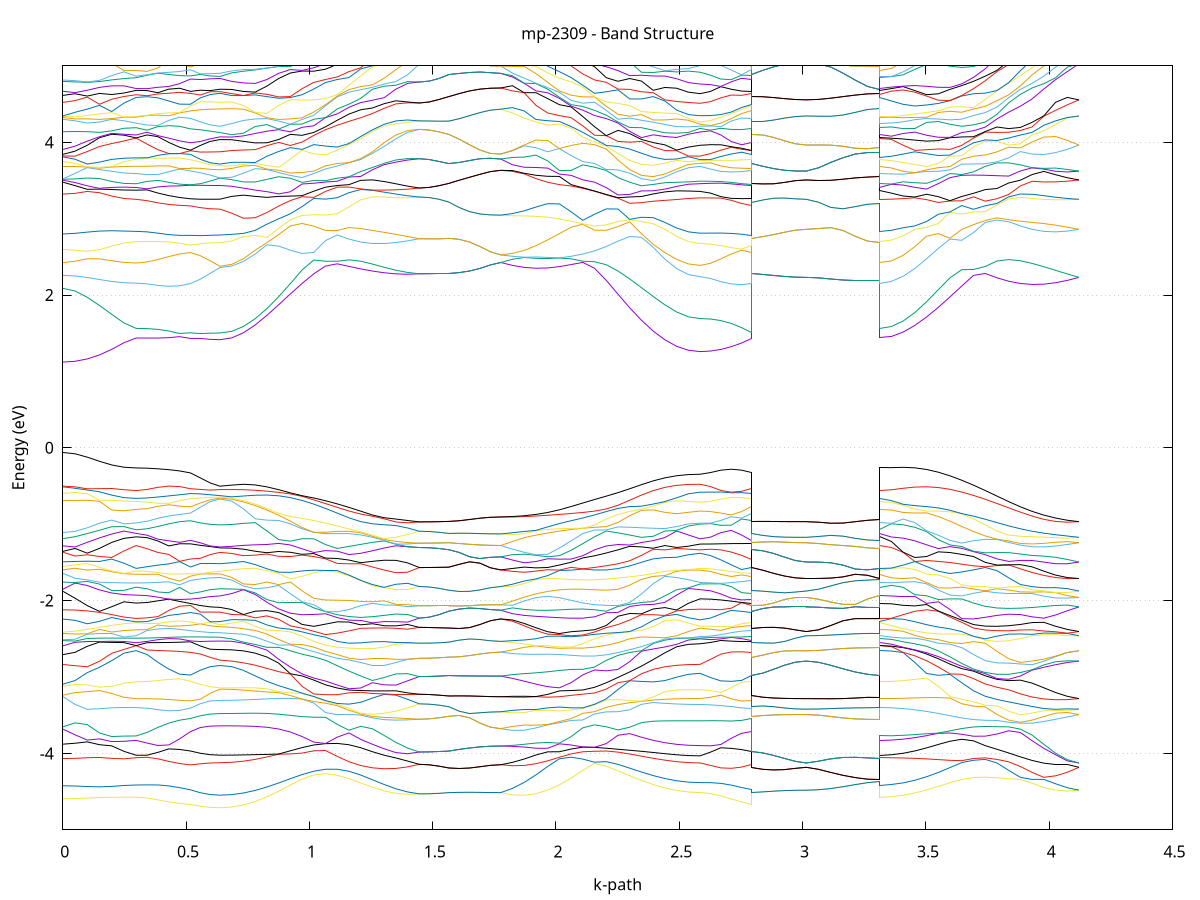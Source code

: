 set title 'mp-2309 - Band Structure'
set xlabel 'k-path'
set ylabel 'Energy (eV)'
set grid y
set yrange [-5:5]
set terminal png size 800,600
set output 'mp-2309_bands_gnuplot.png'
plot '-' using 1:2 with lines notitle, '-' using 1:2 with lines notitle, '-' using 1:2 with lines notitle, '-' using 1:2 with lines notitle, '-' using 1:2 with lines notitle, '-' using 1:2 with lines notitle, '-' using 1:2 with lines notitle, '-' using 1:2 with lines notitle, '-' using 1:2 with lines notitle, '-' using 1:2 with lines notitle, '-' using 1:2 with lines notitle, '-' using 1:2 with lines notitle, '-' using 1:2 with lines notitle, '-' using 1:2 with lines notitle, '-' using 1:2 with lines notitle, '-' using 1:2 with lines notitle, '-' using 1:2 with lines notitle, '-' using 1:2 with lines notitle, '-' using 1:2 with lines notitle, '-' using 1:2 with lines notitle, '-' using 1:2 with lines notitle, '-' using 1:2 with lines notitle, '-' using 1:2 with lines notitle, '-' using 1:2 with lines notitle, '-' using 1:2 with lines notitle, '-' using 1:2 with lines notitle, '-' using 1:2 with lines notitle, '-' using 1:2 with lines notitle, '-' using 1:2 with lines notitle, '-' using 1:2 with lines notitle, '-' using 1:2 with lines notitle, '-' using 1:2 with lines notitle, '-' using 1:2 with lines notitle, '-' using 1:2 with lines notitle, '-' using 1:2 with lines notitle, '-' using 1:2 with lines notitle, '-' using 1:2 with lines notitle, '-' using 1:2 with lines notitle, '-' using 1:2 with lines notitle, '-' using 1:2 with lines notitle, '-' using 1:2 with lines notitle, '-' using 1:2 with lines notitle, '-' using 1:2 with lines notitle, '-' using 1:2 with lines notitle, '-' using 1:2 with lines notitle, '-' using 1:2 with lines notitle, '-' using 1:2 with lines notitle, '-' using 1:2 with lines notitle, '-' using 1:2 with lines notitle, '-' using 1:2 with lines notitle, '-' using 1:2 with lines notitle, '-' using 1:2 with lines notitle, '-' using 1:2 with lines notitle, '-' using 1:2 with lines notitle, '-' using 1:2 with lines notitle, '-' using 1:2 with lines notitle, '-' using 1:2 with lines notitle, '-' using 1:2 with lines notitle, '-' using 1:2 with lines notitle, '-' using 1:2 with lines notitle, '-' using 1:2 with lines notitle, '-' using 1:2 with lines notitle, '-' using 1:2 with lines notitle, '-' using 1:2 with lines notitle, '-' using 1:2 with lines notitle, '-' using 1:2 with lines notitle, '-' using 1:2 with lines notitle, '-' using 1:2 with lines notitle, '-' using 1:2 with lines notitle, '-' using 1:2 with lines notitle, '-' using 1:2 with lines notitle, '-' using 1:2 with lines notitle, '-' using 1:2 with lines notitle, '-' using 1:2 with lines notitle, '-' using 1:2 with lines notitle, '-' using 1:2 with lines notitle, '-' using 1:2 with lines notitle, '-' using 1:2 with lines notitle, '-' using 1:2 with lines notitle, '-' using 1:2 with lines notitle, '-' using 1:2 with lines notitle, '-' using 1:2 with lines notitle, '-' using 1:2 with lines notitle, '-' using 1:2 with lines notitle, '-' using 1:2 with lines notitle, '-' using 1:2 with lines notitle, '-' using 1:2 with lines notitle, '-' using 1:2 with lines notitle, '-' using 1:2 with lines notitle, '-' using 1:2 with lines notitle, '-' using 1:2 with lines notitle, '-' using 1:2 with lines notitle, '-' using 1:2 with lines notitle, '-' using 1:2 with lines notitle, '-' using 1:2 with lines notitle, '-' using 1:2 with lines notitle, '-' using 1:2 with lines notitle, '-' using 1:2 with lines notitle, '-' using 1:2 with lines notitle, '-' using 1:2 with lines notitle, '-' using 1:2 with lines notitle, '-' using 1:2 with lines notitle, '-' using 1:2 with lines notitle, '-' using 1:2 with lines notitle, '-' using 1:2 with lines notitle, '-' using 1:2 with lines notitle, '-' using 1:2 with lines notitle, '-' using 1:2 with lines notitle, '-' using 1:2 with lines notitle, '-' using 1:2 with lines notitle, '-' using 1:2 with lines notitle, '-' using 1:2 with lines notitle, '-' using 1:2 with lines notitle, '-' using 1:2 with lines notitle, '-' using 1:2 with lines notitle, '-' using 1:2 with lines notitle, '-' using 1:2 with lines notitle, '-' using 1:2 with lines notitle, '-' using 1:2 with lines notitle, '-' using 1:2 with lines notitle, '-' using 1:2 with lines notitle, '-' using 1:2 with lines notitle, '-' using 1:2 with lines notitle, '-' using 1:2 with lines notitle, '-' using 1:2 with lines notitle, '-' using 1:2 with lines notitle, '-' using 1:2 with lines notitle, '-' using 1:2 with lines notitle
0.000000 -25.205623
0.049600 -25.205523
0.099200 -25.205523
0.148801 -25.205523
0.198401 -25.205423
0.248001 -25.205423
0.297601 -25.205423
0.297601 -25.205423
0.341647 -25.205423
0.385693 -25.205323
0.429739 -25.205323
0.473785 -25.205323
0.517831 -25.205323
0.517831 -25.205323
0.557709 -25.205323
0.597588 -25.205323
0.637466 -25.205323
0.637466 -25.205323
0.685016 -25.205023
0.732566 -25.204423
0.780115 -25.203423
0.827665 -25.202023
0.875214 -25.200323
0.922764 -25.198423
0.970314 -25.196223
1.017863 -25.194123
1.065413 -25.192223
1.112962 -25.191123
1.160512 -25.193523
1.208062 -25.200123
1.255611 -25.207223
1.303161 -25.213523
1.350711 -25.218223
1.398260 -25.221123
1.445810 -25.222023
1.445810 -25.222023
1.485688 -25.222023
1.525567 -25.222023
1.565446 -25.222023
1.565446 -25.222023
1.607539 -25.222023
1.649633 -25.222023
1.691727 -25.222023
1.733821 -25.222023
1.775915 -25.222023
1.775915 -25.222023
1.823465 -25.221123
1.871014 -25.218323
1.918564 -25.213623
1.966114 -25.207323
2.013663 -25.200123
2.061213 -25.193723
2.108762 -25.191323
2.156312 -25.192323
2.203862 -25.194323
2.251411 -25.196423
2.298961 -25.198523
2.346511 -25.200523
2.394060 -25.202223
2.441610 -25.203623
2.489159 -25.204623
2.536709 -25.205223
2.584259 -25.205423
2.584259 -25.205423
2.626353 -25.205423
2.668446 -25.205423
2.710540 -25.205423
2.752634 -25.205323
2.794728 -25.205323
2.794728 -25.222023
2.838774 -25.222023
2.882820 -25.222023
2.926866 -25.222023
2.970912 -25.222023
3.014958 -25.222023
3.014958 -25.222023
3.064558 -25.222023
3.114158 -25.222023
3.163758 -25.222023
3.213358 -25.222023
3.262959 -25.222023
3.312559 -25.222023
3.312559 -25.205423
3.360108 -25.205123
3.407658 -25.204523
3.455208 -25.203523
3.502757 -25.202123
3.550307 -25.200423
3.597856 -25.198423
3.645406 -25.196323
3.692956 -25.194223
3.740505 -25.192223
3.788055 -25.191223
3.835605 -25.193523
3.883154 -25.200023
3.930704 -25.207223
3.978253 -25.213523
4.025803 -25.218223
4.073353 -25.221023
4.120902 -25.222023
e
0.000000 -25.189723
0.049600 -25.189723
0.099200 -25.189823
0.148801 -25.189923
0.198401 -25.190023
0.248001 -25.190023
0.297601 -25.190123
0.297601 -25.190123
0.341647 -25.190123
0.385693 -25.190123
0.429739 -25.190123
0.473785 -25.190123
0.517831 -25.190123
0.517831 -25.190123
0.557709 -25.190223
0.597588 -25.190223
0.637466 -25.190223
0.637466 -25.190223
0.685016 -25.190023
0.732566 -25.189623
0.780115 -25.188823
0.827665 -25.187823
0.875214 -25.186523
0.922764 -25.185123
0.970314 -25.183623
1.017863 -25.182123
1.065413 -25.180723
1.112962 -25.181823
1.160512 -25.190523
1.208062 -25.199423
1.255611 -25.207223
1.303161 -25.213423
1.350711 -25.218123
1.398260 -25.221023
1.445810 -25.222023
1.445810 -25.222023
1.485688 -25.222023
1.525567 -25.222023
1.565446 -25.222023
1.565446 -25.222023
1.607539 -25.222023
1.649633 -25.222023
1.691727 -25.222023
1.733821 -25.222023
1.775915 -25.222023
1.775915 -25.222023
1.823465 -25.221023
1.871014 -25.218123
1.918564 -25.213523
1.966114 -25.207323
2.013663 -25.199523
2.061213 -25.190623
2.108762 -25.182023
2.156312 -25.180623
2.203862 -25.181923
2.251411 -25.183423
2.298961 -25.184823
2.346511 -25.186223
2.394060 -25.187423
2.441610 -25.188423
2.489159 -25.189223
2.536709 -25.189623
2.584259 -25.189823
2.584259 -25.189823
2.626353 -25.189823
2.668446 -25.189923
2.710540 -25.190023
2.752634 -25.190023
2.794728 -25.190123
2.794728 -25.222023
2.838774 -25.222023
2.882820 -25.222023
2.926866 -25.222023
2.970912 -25.222023
3.014958 -25.222023
3.014958 -25.222023
3.064558 -25.222023
3.114158 -25.222023
3.163758 -25.222023
3.213358 -25.222023
3.262959 -25.222023
3.312559 -25.222023
3.312559 -25.190123
3.360108 -25.189923
3.407658 -25.189523
3.455208 -25.188723
3.502757 -25.187723
3.550307 -25.186423
3.597856 -25.185023
3.645406 -25.183523
3.692956 -25.182023
3.740505 -25.180723
3.788055 -25.181723
3.835605 -25.190423
3.883154 -25.199323
3.930704 -25.207123
3.978253 -25.213423
4.025803 -25.218123
4.073353 -25.221023
4.120902 -25.222023
e
0.000000 -25.105723
0.049600 -25.105823
0.099200 -25.106023
0.148801 -25.106323
0.198401 -25.106523
0.248001 -25.106723
0.297601 -25.106823
0.297601 -25.106823
0.341647 -25.106823
0.385693 -25.106823
0.429739 -25.106823
0.473785 -25.106823
0.517831 -25.106723
0.517831 -25.106723
0.557709 -25.106823
0.597588 -25.106923
0.637466 -25.106923
0.637466 -25.106923
0.685016 -25.106923
0.732566 -25.109023
0.780115 -25.114023
0.827665 -25.120623
0.875214 -25.128623
0.922764 -25.137923
0.970314 -25.148023
1.017863 -25.158523
1.065413 -25.169123
1.112962 -25.177123
1.160512 -25.180523
1.208062 -25.180923
1.255611 -25.179623
1.303161 -25.178123
1.350711 -25.176723
1.398260 -25.175623
1.445810 -25.174823
1.445810 -25.174823
1.485688 -25.174823
1.525567 -25.174823
1.565446 -25.174823
1.565446 -25.174823
1.607539 -25.174823
1.649633 -25.174823
1.691727 -25.174823
1.733821 -25.174823
1.775915 -25.174823
1.775915 -25.174823
1.823465 -25.175623
1.871014 -25.176723
1.918564 -25.178123
1.966114 -25.179623
2.013663 -25.180823
2.061213 -25.180423
2.108762 -25.176823
2.156312 -25.169123
2.203862 -25.158623
2.251411 -25.148123
2.298961 -25.138023
2.346511 -25.128723
2.394060 -25.120723
2.441610 -25.114023
2.489159 -25.109123
2.536709 -25.106023
2.584259 -25.105723
2.584259 -25.105723
2.626353 -25.105823
2.668446 -25.106023
2.710540 -25.106323
2.752634 -25.106523
2.794728 -25.106723
2.794728 -25.174823
2.838774 -25.174823
2.882820 -25.174823
2.926866 -25.174823
2.970912 -25.174823
3.014958 -25.174823
3.014958 -25.174823
3.064558 -25.174823
3.114158 -25.174823
3.163758 -25.174823
3.213358 -25.174823
3.262959 -25.174823
3.312559 -25.174823
3.312559 -25.106823
3.360108 -25.106723
3.407658 -25.109023
3.455208 -25.114023
3.502757 -25.120623
3.550307 -25.128623
3.597856 -25.137923
3.645406 -25.148023
3.692956 -25.158523
3.740505 -25.169123
3.788055 -25.177123
3.835605 -25.180623
3.883154 -25.180923
3.930704 -25.179723
3.978253 -25.178123
4.025803 -25.176823
4.073353 -25.175623
4.120902 -25.174823
e
0.000000 -25.105023
0.049600 -25.105023
0.099200 -25.105023
0.148801 -25.104923
0.198401 -25.104923
0.248001 -25.104923
0.297601 -25.104923
0.297601 -25.104923
0.341647 -25.104923
0.385693 -25.104923
0.429739 -25.104923
0.473785 -25.104923
0.517831 -25.104923
0.517831 -25.104923
0.557709 -25.104923
0.597588 -25.104923
0.637466 -25.104923
0.637466 -25.104923
0.685016 -25.106023
0.732566 -25.107123
0.780115 -25.110923
0.827665 -25.117523
0.875214 -25.125623
0.922764 -25.134923
0.970314 -25.145023
1.017863 -25.155523
1.065413 -25.165923
1.112962 -25.175223
1.160512 -25.177023
1.208062 -25.176023
1.255611 -25.175223
1.303161 -25.174623
1.350711 -25.174323
1.398260 -25.174423
1.445810 -25.174823
1.445810 -25.174823
1.485688 -25.174823
1.525567 -25.174823
1.565446 -25.174823
1.565446 -25.174823
1.607539 -25.174823
1.649633 -25.174823
1.691727 -25.174823
1.733821 -25.174823
1.775915 -25.174823
1.775915 -25.174823
1.823465 -25.174323
1.871014 -25.174223
1.918564 -25.174523
1.966114 -25.175023
2.013663 -25.175823
2.061213 -25.176823
2.108762 -25.175023
2.156312 -25.165823
2.203862 -25.155423
2.251411 -25.144923
2.298961 -25.134823
2.346511 -25.125523
2.394060 -25.117423
2.441610 -25.110923
2.489159 -25.106523
2.536709 -25.105723
2.584259 -25.105023
2.584259 -25.105023
2.626353 -25.105023
2.668446 -25.105023
2.710540 -25.105023
2.752634 -25.104923
2.794728 -25.104923
2.794728 -25.174823
2.838774 -25.174823
2.882820 -25.174823
2.926866 -25.174823
2.970912 -25.174823
3.014958 -25.174823
3.014958 -25.174823
3.064558 -25.174823
3.114158 -25.174823
3.163758 -25.174823
3.213358 -25.174823
3.262959 -25.174823
3.312559 -25.174823
3.312559 -25.104923
3.360108 -25.106023
3.407658 -25.107023
3.455208 -25.110923
3.502757 -25.117523
3.550307 -25.125623
3.597856 -25.134923
3.645406 -25.145023
3.692956 -25.155523
3.740505 -25.165923
3.788055 -25.175223
3.835605 -25.177023
3.883154 -25.176023
3.930704 -25.175123
3.978253 -25.174623
4.025803 -25.174323
4.073353 -25.174423
4.120902 -25.174823
e
0.000000 -25.101423
0.049600 -25.101423
0.099200 -25.101523
0.148801 -25.101523
0.198401 -25.101523
0.248001 -25.101523
0.297601 -25.101523
0.297601 -25.101523
0.341647 -25.101523
0.385693 -25.101523
0.429739 -25.101523
0.473785 -25.101523
0.517831 -25.101523
0.517831 -25.101523
0.557709 -25.101523
0.597588 -25.101523
0.637466 -25.101523
0.637466 -25.101523
0.685016 -25.102423
0.732566 -25.104823
0.780115 -25.105223
0.827665 -25.104423
0.875214 -25.103323
0.922764 -25.102023
0.970314 -25.100623
1.017863 -25.099023
1.065413 -25.097423
1.112962 -25.095923
1.160512 -25.094323
1.208062 -25.092923
1.255611 -25.091623
1.303161 -25.090523
1.350711 -25.089623
1.398260 -25.088923
1.445810 -25.088423
1.445810 -25.088423
1.485688 -25.088423
1.525567 -25.088423
1.565446 -25.088423
1.565446 -25.088423
1.607539 -25.088423
1.649633 -25.088423
1.691727 -25.088423
1.733821 -25.088423
1.775915 -25.088423
1.775915 -25.088423
1.823465 -25.088923
1.871014 -25.089523
1.918564 -25.090423
1.966114 -25.091423
2.013663 -25.092623
2.061213 -25.094023
2.108762 -25.095423
2.156312 -25.096823
2.203862 -25.098323
2.251411 -25.099723
2.298961 -25.101123
2.346511 -25.102323
2.394060 -25.103323
2.441610 -25.104123
2.489159 -25.104223
2.536709 -25.102423
2.584259 -25.101423
2.584259 -25.101423
2.626353 -25.101423
2.668446 -25.101523
2.710540 -25.101523
2.752634 -25.101523
2.794728 -25.101523
2.794728 -25.088423
2.838774 -25.088423
2.882820 -25.088423
2.926866 -25.088423
2.970912 -25.088423
3.014958 -25.088523
3.014958 -25.088523
3.064558 -25.088523
3.114158 -25.088523
3.163758 -25.088523
3.213358 -25.088523
3.262959 -25.088523
3.312559 -25.088523
3.312559 -25.101523
3.360108 -25.102423
3.407658 -25.104823
3.455208 -25.105123
3.502757 -25.104323
3.550307 -25.103223
3.597856 -25.101923
3.645406 -25.100523
3.692956 -25.099023
3.740505 -25.097423
3.788055 -25.095823
3.835605 -25.094323
3.883154 -25.092923
3.930704 -25.091723
3.978253 -25.090623
4.025803 -25.089623
4.073353 -25.088923
4.120902 -25.088523
e
0.000000 -25.099223
0.049600 -25.099123
0.099200 -25.098823
0.148801 -25.098523
0.198401 -25.098123
0.248001 -25.097923
0.297601 -25.097823
0.297601 -25.097823
0.341647 -25.097823
0.385693 -25.097923
0.429739 -25.097923
0.473785 -25.098023
0.517831 -25.098123
0.517831 -25.098123
0.557709 -25.098023
0.597588 -25.098023
0.637466 -25.097923
0.637466 -25.097923
0.685016 -25.097823
0.732566 -25.097523
0.780115 -25.096923
0.827665 -25.096323
0.875214 -25.095523
0.922764 -25.094623
0.970314 -25.093723
1.017863 -25.092723
1.065413 -25.091723
1.112962 -25.090823
1.160512 -25.090023
1.208062 -25.089323
1.255611 -25.088723
1.303161 -25.088323
1.350711 -25.088123
1.398260 -25.088223
1.445810 -25.088423
1.445810 -25.088423
1.485688 -25.088423
1.525567 -25.088423
1.565446 -25.088423
1.565446 -25.088423
1.607539 -25.088423
1.649633 -25.088423
1.691727 -25.088423
1.733821 -25.088423
1.775915 -25.088423
1.775915 -25.088423
1.823465 -25.088223
1.871014 -25.088323
1.918564 -25.088523
1.966114 -25.089023
2.013663 -25.089623
2.061213 -25.090423
2.108762 -25.091423
2.156312 -25.092423
2.203862 -25.093523
2.251411 -25.094623
2.298961 -25.095723
2.346511 -25.096623
2.394060 -25.097523
2.441610 -25.098323
2.489159 -25.098823
2.536709 -25.099223
2.584259 -25.099423
2.584259 -25.099423
2.626353 -25.099323
2.668446 -25.099123
2.710540 -25.098723
2.752634 -25.098423
2.794728 -25.098123
2.794728 -25.088423
2.838774 -25.088423
2.882820 -25.088423
2.926866 -25.088423
2.970912 -25.088423
3.014958 -25.088523
3.014958 -25.088523
3.064558 -25.088523
3.114158 -25.088523
3.163758 -25.088523
3.213358 -25.088523
3.262959 -25.088523
3.312559 -25.088523
3.312559 -25.097823
3.360108 -25.097723
3.407658 -25.097323
3.455208 -25.096823
3.502757 -25.096223
3.550307 -25.095423
3.597856 -25.094623
3.645406 -25.093623
3.692956 -25.092723
3.740505 -25.091723
3.788055 -25.090823
3.835605 -25.090023
3.883154 -25.089323
3.930704 -25.088723
3.978253 -25.088323
4.025803 -25.088223
4.073353 -25.088223
4.120902 -25.088523
e
0.000000 -24.858323
0.049600 -24.858423
0.099200 -24.858623
0.148801 -24.858923
0.198401 -24.859123
0.248001 -24.859323
0.297601 -24.859423
0.297601 -24.859423
0.341647 -24.859323
0.385693 -24.859223
0.429739 -24.858923
0.473785 -24.858623
0.517831 -24.858323
0.517831 -24.858323
0.557709 -24.858023
0.597588 -24.857923
0.637466 -24.857823
0.637466 -24.857823
0.685016 -24.857523
0.732566 -24.856523
0.780115 -24.854923
0.827665 -24.852723
0.875214 -24.850223
0.922764 -24.847423
0.970314 -24.844723
1.017863 -24.842823
1.065413 -24.843123
1.112962 -24.847623
1.160512 -24.857023
1.208062 -24.867123
1.255611 -24.875823
1.303161 -24.882823
1.350711 -24.887923
1.398260 -24.890923
1.445810 -24.891623
1.445810 -24.891623
1.485688 -24.891623
1.525567 -24.891623
1.565446 -24.891623
1.565446 -24.891623
1.607539 -24.891623
1.649633 -24.891623
1.691727 -24.891623
1.733821 -24.891623
1.775915 -24.891623
1.775915 -24.891623
1.823465 -24.890823
1.871014 -24.887923
1.918564 -24.882823
1.966114 -24.875823
2.013663 -24.867123
2.061213 -24.857023
2.108762 -24.847623
2.156312 -24.843223
2.203862 -24.843023
2.251411 -24.845123
2.298961 -24.847823
2.346511 -24.850723
2.394060 -24.853323
2.441610 -24.855423
2.489159 -24.857023
2.536709 -24.858023
2.584259 -24.858423
2.584259 -24.858423
2.626353 -24.858423
2.668446 -24.858423
2.710540 -24.858423
2.752634 -24.858323
2.794728 -24.858323
2.794728 -24.891623
2.838774 -24.891523
2.882820 -24.891523
2.926866 -24.891523
2.970912 -24.891523
3.014958 -24.891523
3.014958 -24.891523
3.064558 -24.891523
3.114158 -24.891523
3.163758 -24.891623
3.213358 -24.891623
3.262959 -24.891723
3.312559 -24.891723
3.312559 -24.859423
3.360108 -24.859123
3.407658 -24.858023
3.455208 -24.856423
3.502757 -24.854223
3.550307 -24.851523
3.597856 -24.848623
3.645406 -24.845723
3.692956 -24.843623
3.740505 -24.843623
3.788055 -24.847923
3.835605 -24.856623
3.883154 -24.866823
3.930704 -24.875523
3.978253 -24.882623
4.025803 -24.887723
4.073353 -24.890723
4.120902 -24.891523
e
0.000000 -24.840323
0.049600 -24.840323
0.099200 -24.840423
0.148801 -24.840523
0.198401 -24.840623
0.248001 -24.840723
0.297601 -24.840723
0.297601 -24.840723
0.341647 -24.840723
0.385693 -24.840923
0.429739 -24.841023
0.473785 -24.841223
0.517831 -24.841323
0.517831 -24.841323
0.557709 -24.841423
0.597588 -24.841523
0.637466 -24.841523
0.637466 -24.841523
0.685016 -24.841223
0.732566 -24.840523
0.780115 -24.839323
0.827665 -24.837623
0.875214 -24.835523
0.922764 -24.833223
0.970314 -24.830623
1.017863 -24.827823
1.065413 -24.834023
1.112962 -24.845823
1.160512 -24.855723
1.208062 -24.864923
1.255611 -24.873523
1.303161 -24.880923
1.350711 -24.886523
1.398260 -24.890123
1.445810 -24.891623
1.445810 -24.891623
1.485688 -24.891623
1.525567 -24.891623
1.565446 -24.891623
1.565446 -24.891623
1.607539 -24.891623
1.649633 -24.891623
1.691727 -24.891623
1.733821 -24.891623
1.775915 -24.891623
1.775915 -24.891623
1.823465 -24.890123
1.871014 -24.886523
1.918564 -24.880923
1.966114 -24.873523
2.013663 -24.864923
2.061213 -24.855723
2.108762 -24.845923
2.156312 -24.834123
2.203862 -24.827623
2.251411 -24.830423
2.298961 -24.832923
2.346511 -24.835323
2.394060 -24.837323
2.441610 -24.838923
2.489159 -24.840223
2.536709 -24.840923
2.584259 -24.841123
2.584259 -24.841123
2.626353 -24.841223
2.668446 -24.841223
2.710540 -24.841323
2.752634 -24.841323
2.794728 -24.841323
2.794728 -24.891623
2.838774 -24.891523
2.882820 -24.891523
2.926866 -24.891523
2.970912 -24.891523
3.014958 -24.891523
3.014958 -24.891523
3.064558 -24.891523
3.114158 -24.891523
3.163758 -24.891623
3.213358 -24.891623
3.262959 -24.891723
3.312559 -24.891723
3.312559 -24.840723
3.360108 -24.840423
3.407658 -24.839723
3.455208 -24.838523
3.502757 -24.837023
3.550307 -24.835023
3.597856 -24.832723
3.645406 -24.830223
3.692956 -24.827623
3.740505 -24.833623
3.788055 -24.845423
3.835605 -24.855823
3.883154 -24.864923
3.930704 -24.873523
3.978253 -24.880823
4.025803 -24.886423
4.073353 -24.890023
4.120902 -24.891523
e
0.000000 -24.807823
0.049600 -24.807823
0.099200 -24.807723
0.148801 -24.807723
0.198401 -24.807723
0.248001 -24.807723
0.297601 -24.807723
0.297601 -24.807723
0.341647 -24.807723
0.385693 -24.807623
0.429739 -24.807623
0.473785 -24.807723
0.517831 -24.807723
0.517831 -24.807723
0.557709 -24.807823
0.597588 -24.807923
0.637466 -24.808023
0.637466 -24.808023
0.685016 -24.807923
0.732566 -24.807623
0.780115 -24.807123
0.827665 -24.806523
0.875214 -24.805923
0.922764 -24.805523
0.970314 -24.810223
1.017863 -24.822023
1.065413 -24.824923
1.112962 -24.822123
1.160512 -24.819423
1.208062 -24.817023
1.255611 -24.815123
1.303161 -24.813623
1.350711 -24.813023
1.398260 -24.813323
1.445810 -24.813423
1.445810 -24.813423
1.485688 -24.813423
1.525567 -24.813423
1.565446 -24.813423
1.565446 -24.813423
1.607539 -24.813523
1.649633 -24.813523
1.691727 -24.813623
1.733821 -24.813623
1.775915 -24.813623
1.775915 -24.813623
1.823465 -24.813723
1.871014 -24.813523
1.918564 -24.814223
1.966114 -24.815723
2.013663 -24.817623
2.061213 -24.819323
2.108762 -24.822023
2.156312 -24.824823
2.203862 -24.822123
2.251411 -24.810523
2.298961 -24.805123
2.346511 -24.805223
2.394060 -24.805723
2.441610 -24.806223
2.489159 -24.806623
2.536709 -24.806923
2.584259 -24.807023
2.584259 -24.807023
2.626353 -24.807023
2.668446 -24.807123
2.710540 -24.807323
2.752634 -24.807523
2.794728 -24.807723
2.794728 -24.813423
2.838774 -24.813423
2.882820 -24.813423
2.926866 -24.813423
2.970912 -24.813323
3.014958 -24.813323
3.014958 -24.813323
3.064558 -24.813323
3.114158 -24.813323
3.163758 -24.813423
3.213358 -24.813423
3.262959 -24.813423
3.312559 -24.813423
3.312559 -24.807723
3.360108 -24.807523
3.407658 -24.807223
3.455208 -24.806723
3.502757 -24.806023
3.550307 -24.805423
3.597856 -24.805023
3.645406 -24.809623
3.692956 -24.821523
3.740505 -24.824923
3.788055 -24.822223
3.835605 -24.819623
3.883154 -24.817223
3.930704 -24.815223
3.978253 -24.813823
4.025803 -24.813223
4.073353 -24.813423
4.120902 -24.813323
e
0.000000 -24.783823
0.049600 -24.783923
0.099200 -24.784223
0.148801 -24.784323
0.198401 -24.784323
0.248001 -24.784123
0.297601 -24.784023
0.297601 -24.784023
0.341647 -24.784023
0.385693 -24.783923
0.429739 -24.783823
0.473785 -24.783623
0.517831 -24.783423
0.517831 -24.783423
0.557709 -24.783323
0.597588 -24.783323
0.637466 -24.783223
0.637466 -24.783223
0.685016 -24.783023
0.732566 -24.782123
0.780115 -24.780923
0.827665 -24.782323
0.875214 -24.789623
0.922764 -24.799223
0.970314 -24.806223
1.017863 -24.809923
1.065413 -24.815723
1.112962 -24.818923
1.160512 -24.818723
1.208062 -24.816923
1.255611 -24.814623
1.303161 -24.812923
1.350711 -24.812023
1.398260 -24.812523
1.445810 -24.813423
1.445810 -24.813423
1.485688 -24.813423
1.525567 -24.813423
1.565446 -24.813423
1.565446 -24.813423
1.607539 -24.813523
1.649633 -24.813523
1.691727 -24.813623
1.733821 -24.813623
1.775915 -24.813623
1.775915 -24.813623
1.823465 -24.812623
1.871014 -24.812023
1.918564 -24.812823
1.966114 -24.814623
2.013663 -24.816823
2.061213 -24.819323
2.108762 -24.819623
2.156312 -24.816323
2.203862 -24.810323
2.251411 -24.806123
2.298961 -24.799723
2.346511 -24.790723
2.394060 -24.784823
2.441610 -24.783323
2.489159 -24.783823
2.536709 -24.784423
2.584259 -24.784623
2.584259 -24.784623
2.626353 -24.784523
2.668446 -24.784223
2.710540 -24.783923
2.752634 -24.783623
2.794728 -24.783423
2.794728 -24.813423
2.838774 -24.813423
2.882820 -24.813423
2.926866 -24.813423
2.970912 -24.813323
3.014958 -24.813323
3.014958 -24.813323
3.064558 -24.813323
3.114158 -24.813323
3.163758 -24.813423
3.213358 -24.813423
3.262959 -24.813423
3.312559 -24.813423
3.312559 -24.784023
3.360108 -24.783723
3.407658 -24.782923
3.455208 -24.781623
3.502757 -24.781023
3.550307 -24.788723
3.597856 -24.798523
3.645406 -24.805823
3.692956 -24.809823
3.740505 -24.815923
3.788055 -24.819323
3.835605 -24.819023
3.883154 -24.817123
3.930704 -24.814923
3.978253 -24.812923
4.025803 -24.811723
4.073353 -24.812323
4.120902 -24.813323
e
0.000000 -24.773523
0.049600 -24.773223
0.099200 -24.772623
0.148801 -24.772023
0.198401 -24.771723
0.248001 -24.771723
0.297601 -24.771723
0.297601 -24.771723
0.341647 -24.771723
0.385693 -24.771823
0.429739 -24.771923
0.473785 -24.772023
0.517831 -24.772223
0.517831 -24.772223
0.557709 -24.772223
0.597588 -24.772223
0.637466 -24.772223
0.637466 -24.772223
0.685016 -24.772623
0.732566 -24.773723
0.780115 -24.776223
0.827665 -24.778123
0.875214 -24.776323
0.922764 -24.778723
0.970314 -24.788323
1.017863 -24.794423
1.065413 -24.796323
1.112962 -24.796423
1.160512 -24.796123
1.208062 -24.796023
1.255611 -24.796523
1.303161 -24.800923
1.350711 -24.805223
1.398260 -24.807123
1.445810 -24.807223
1.445810 -24.807223
1.485688 -24.807223
1.525567 -24.807323
1.565446 -24.807323
1.565446 -24.807323
1.607539 -24.807323
1.649633 -24.807323
1.691727 -24.807323
1.733821 -24.807323
1.775915 -24.807323
1.775915 -24.807323
1.823465 -24.807223
1.871014 -24.805323
1.918564 -24.800523
1.966114 -24.795223
2.013663 -24.795123
2.061213 -24.795323
2.108762 -24.795523
2.156312 -24.795323
2.203862 -24.793423
2.251411 -24.787623
2.298961 -24.778423
2.346511 -24.775323
2.394060 -24.775823
2.441610 -24.774223
2.489159 -24.772623
2.536709 -24.771823
2.584259 -24.771623
2.584259 -24.771623
2.626353 -24.771723
2.668446 -24.771923
2.710540 -24.772123
2.752634 -24.772223
2.794728 -24.772223
2.794728 -24.807323
2.838774 -24.807423
2.882820 -24.807523
2.926866 -24.807623
2.970912 -24.807623
3.014958 -24.807623
3.014958 -24.807623
3.064558 -24.807623
3.114158 -24.807523
3.163758 -24.807423
3.213358 -24.807323
3.262959 -24.807223
3.312559 -24.807223
3.312559 -24.771723
3.360108 -24.772023
3.407658 -24.773223
3.455208 -24.775823
3.502757 -24.780023
3.550307 -24.778623
3.597856 -24.781023
3.645406 -24.789023
3.692956 -24.794523
3.740505 -24.796123
3.788055 -24.796123
3.835605 -24.796023
3.883154 -24.796123
3.930704 -24.797423
3.978253 -24.801723
4.025803 -24.806223
4.073353 -24.807823
4.120902 -24.807623
e
0.000000 -24.753923
0.049600 -24.753923
0.099200 -24.753923
0.148801 -24.753923
0.198401 -24.753923
0.248001 -24.753823
0.297601 -24.753823
0.297601 -24.753823
0.341647 -24.753823
0.385693 -24.753823
0.429739 -24.753823
0.473785 -24.753823
0.517831 -24.753823
0.517831 -24.753823
0.557709 -24.753823
0.597588 -24.753823
0.637466 -24.753823
0.637466 -24.753823
0.685016 -24.754723
0.732566 -24.756923
0.780115 -24.759823
0.827665 -24.762323
0.875214 -24.768723
0.922764 -24.774023
0.970314 -24.771823
1.017863 -24.770423
1.065413 -24.770923
1.112962 -24.774123
1.160512 -24.779423
1.208062 -24.786523
1.255611 -24.793923
1.303161 -24.800523
1.350711 -24.805123
1.398260 -24.806823
1.445810 -24.807223
1.445810 -24.807223
1.485688 -24.807223
1.525567 -24.807323
1.565446 -24.807323
1.565446 -24.807323
1.607539 -24.807323
1.649633 -24.807323
1.691727 -24.807323
1.733821 -24.807323
1.775915 -24.807323
1.775915 -24.807323
1.823465 -24.806623
1.871014 -24.804723
1.918564 -24.800423
1.966114 -24.793923
2.013663 -24.786323
2.061213 -24.779023
2.108762 -24.773323
2.156312 -24.770523
2.203862 -24.770323
2.251411 -24.771723
2.298961 -24.773623
2.346511 -24.768523
2.394060 -24.762623
2.441610 -24.760023
2.489159 -24.757023
2.536709 -24.754723
2.584259 -24.753923
2.584259 -24.753923
2.626353 -24.753923
2.668446 -24.753923
2.710540 -24.753923
2.752634 -24.753923
2.794728 -24.753823
2.794728 -24.807323
2.838774 -24.807423
2.882820 -24.807523
2.926866 -24.807623
2.970912 -24.807623
3.014958 -24.807623
3.014958 -24.807623
3.064558 -24.807623
3.114158 -24.807523
3.163758 -24.807423
3.213358 -24.807323
3.262959 -24.807223
3.312559 -24.807223
3.312559 -24.753823
3.360108 -24.754723
3.407658 -24.757023
3.455208 -24.759923
3.502757 -24.762323
3.550307 -24.767423
3.597856 -24.772723
3.645406 -24.771923
3.692956 -24.770623
3.740505 -24.770823
3.788055 -24.773423
3.835605 -24.778823
3.883154 -24.785823
3.930704 -24.793923
3.978253 -24.800623
4.025803 -24.805023
4.073353 -24.807023
4.120902 -24.807623
e
0.000000 -24.740823
0.049600 -24.740823
0.099200 -24.740823
0.148801 -24.740823
0.198401 -24.740823
0.248001 -24.740823
0.297601 -24.740823
0.297601 -24.740823
0.341647 -24.740823
0.385693 -24.740823
0.429739 -24.740823
0.473785 -24.740823
0.517831 -24.740823
0.517831 -24.740823
0.557709 -24.740823
0.597588 -24.740823
0.637466 -24.740823
0.637466 -24.740823
0.685016 -24.742023
0.732566 -24.745723
0.780115 -24.751623
0.827665 -24.759423
0.875214 -24.764023
0.922764 -24.765323
0.970314 -24.766423
1.017863 -24.767823
1.065413 -24.769223
1.112962 -24.771223
1.160512 -24.774823
1.208062 -24.785023
1.255611 -24.793123
1.303161 -24.795623
1.350711 -24.795923
1.398260 -24.795823
1.445810 -24.794923
1.445810 -24.794923
1.485688 -24.794923
1.525567 -24.794923
1.565446 -24.794923
1.565446 -24.794923
1.607539 -24.794823
1.649633 -24.794823
1.691727 -24.794823
1.733821 -24.794823
1.775915 -24.794823
1.775915 -24.794823
1.823465 -24.795523
1.871014 -24.795623
1.918564 -24.795423
1.966114 -24.793723
2.013663 -24.785023
2.061213 -24.775423
2.108762 -24.772323
2.156312 -24.769923
2.203862 -24.768023
2.251411 -24.766723
2.298961 -24.765623
2.346511 -24.764423
2.394060 -24.759323
2.441610 -24.751623
2.489159 -24.745723
2.536709 -24.742023
2.584259 -24.740723
2.584259 -24.740723
2.626353 -24.740723
2.668446 -24.740823
2.710540 -24.740823
2.752634 -24.740823
2.794728 -24.740823
2.794728 -24.794923
2.838774 -24.794823
2.882820 -24.794823
2.926866 -24.794823
2.970912 -24.794823
3.014958 -24.794723
3.014958 -24.794723
3.064558 -24.794723
3.114158 -24.794723
3.163758 -24.794723
3.213358 -24.794723
3.262959 -24.794723
3.312559 -24.794723
3.312559 -24.740823
3.360108 -24.742023
3.407658 -24.745623
3.455208 -24.751423
3.502757 -24.758923
3.550307 -24.763923
3.597856 -24.765123
3.645406 -24.766223
3.692956 -24.767523
3.740505 -24.769323
3.788055 -24.771823
3.835605 -24.775223
3.883154 -24.785123
3.930704 -24.792123
3.978253 -24.794723
4.025803 -24.795423
4.073353 -24.795523
4.120902 -24.794723
e
0.000000 -24.731723
0.049600 -24.731723
0.099200 -24.731823
0.148801 -24.731823
0.198401 -24.731623
0.248001 -24.731423
0.297601 -24.731323
0.297601 -24.731323
0.341647 -24.731323
0.385693 -24.731323
0.429739 -24.731323
0.473785 -24.731323
0.517831 -24.731423
0.517831 -24.731423
0.557709 -24.731423
0.597588 -24.731423
0.637466 -24.731523
0.637466 -24.731523
0.685016 -24.731223
0.732566 -24.730523
0.780115 -24.729423
0.827665 -24.728023
0.875214 -24.726623
0.922764 -24.726223
0.970314 -24.730423
1.017863 -24.740223
1.065413 -24.751823
1.112962 -24.763623
1.160512 -24.774523
1.208062 -24.778523
1.255611 -24.782623
1.303161 -24.786723
1.350711 -24.790323
1.398260 -24.793123
1.445810 -24.794923
1.445810 -24.794923
1.485688 -24.794923
1.525567 -24.794923
1.565446 -24.794923
1.565446 -24.794923
1.607539 -24.794823
1.649633 -24.794823
1.691727 -24.794823
1.733821 -24.794823
1.775915 -24.794823
1.775915 -24.794823
1.823465 -24.793123
1.871014 -24.790423
1.918564 -24.787023
1.966114 -24.783123
2.013663 -24.779123
2.061213 -24.774823
2.108762 -24.763623
2.156312 -24.751723
2.203862 -24.740123
2.251411 -24.730523
2.298961 -24.726523
2.346511 -24.726923
2.394060 -24.728423
2.441610 -24.729923
2.489159 -24.731123
2.536709 -24.731823
2.584259 -24.732123
2.584259 -24.732123
2.626353 -24.732023
2.668446 -24.731823
2.710540 -24.731623
2.752634 -24.731423
2.794728 -24.731423
2.794728 -24.794923
2.838774 -24.794823
2.882820 -24.794823
2.926866 -24.794823
2.970912 -24.794823
3.014958 -24.794723
3.014958 -24.794723
3.064558 -24.794723
3.114158 -24.794723
3.163758 -24.794723
3.213358 -24.794723
3.262959 -24.794723
3.312559 -24.794723
3.312559 -24.731323
3.360108 -24.731023
3.407658 -24.730423
3.455208 -24.729323
3.502757 -24.727923
3.550307 -24.726623
3.597856 -24.726323
3.645406 -24.730523
3.692956 -24.740223
3.740505 -24.751823
3.788055 -24.763623
3.835605 -24.774723
3.883154 -24.778723
3.930704 -24.782823
3.978253 -24.786823
4.025803 -24.790323
4.073353 -24.793023
4.120902 -24.794723
e
0.000000 -24.701523
0.049600 -24.701323
0.099200 -24.701123
0.148801 -24.700823
0.198401 -24.700623
0.248001 -24.700523
0.297601 -24.700423
0.297601 -24.700423
0.341647 -24.700423
0.385693 -24.700423
0.429739 -24.700423
0.473785 -24.700423
0.517831 -24.700523
0.517831 -24.700523
0.557709 -24.700423
0.597588 -24.700323
0.637466 -24.700323
0.637466 -24.700323
0.685016 -24.700223
0.732566 -24.700023
0.780115 -24.699723
0.827665 -24.699423
0.875214 -24.701123
0.922764 -24.709423
0.970314 -24.714223
1.017863 -24.714023
1.065413 -24.721323
1.112962 -24.726523
1.160512 -24.728423
1.208062 -24.729323
1.255611 -24.735123
1.303161 -24.739123
1.350711 -24.741223
1.398260 -24.741723
1.445810 -24.740923
1.445810 -24.740923
1.485688 -24.740923
1.525567 -24.740923
1.565446 -24.740923
1.565446 -24.740923
1.607539 -24.740923
1.649633 -24.740923
1.691727 -24.740823
1.733821 -24.740823
1.775915 -24.740823
1.775915 -24.740823
1.823465 -24.741523
1.871014 -24.740823
1.918564 -24.738423
1.966114 -24.734223
2.013663 -24.728123
2.061213 -24.728323
2.108762 -24.726523
2.156312 -24.721423
2.203862 -24.713923
2.251411 -24.714223
2.298961 -24.709323
2.346511 -24.700923
2.394060 -24.700023
2.441610 -24.700223
2.489159 -24.700523
2.536709 -24.700723
2.584259 -24.700823
2.584259 -24.700823
2.626353 -24.700823
2.668446 -24.700723
2.710540 -24.700723
2.752634 -24.700623
2.794728 -24.700523
2.794728 -24.740923
2.838774 -24.740923
2.882820 -24.740923
2.926866 -24.740923
2.970912 -24.740923
3.014958 -24.740923
3.014958 -24.740923
3.064558 -24.740923
3.114158 -24.740923
3.163758 -24.740923
3.213358 -24.740923
3.262959 -24.740923
3.312559 -24.740923
3.312559 -24.700423
3.360108 -24.700423
3.407658 -24.700123
3.455208 -24.699823
3.502757 -24.699623
3.550307 -24.700723
3.597856 -24.709023
3.645406 -24.713923
3.692956 -24.713823
3.740505 -24.721323
3.788055 -24.726623
3.835605 -24.728523
3.883154 -24.729323
3.930704 -24.735023
3.978253 -24.739023
4.025803 -24.741223
4.073353 -24.741723
4.120902 -24.740923
e
0.000000 -24.679623
0.049600 -24.679623
0.099200 -24.679723
0.148801 -24.679723
0.198401 -24.679723
0.248001 -24.679823
0.297601 -24.679823
0.297601 -24.679823
0.341647 -24.679823
0.385693 -24.679923
0.429739 -24.680123
0.473785 -24.680323
0.517831 -24.680523
0.517831 -24.680523
0.557709 -24.680623
0.597588 -24.680723
0.637466 -24.680723
0.637466 -24.680723
0.685016 -24.681323
0.732566 -24.683223
0.780115 -24.687123
0.827665 -24.693223
0.875214 -24.699723
0.922764 -24.701423
0.970314 -24.706123
1.017863 -24.713723
1.065413 -24.712423
1.112962 -24.713923
1.160512 -24.721823
1.208062 -24.727723
1.255611 -24.728323
1.303161 -24.732623
1.350711 -24.736323
1.398260 -24.739023
1.445810 -24.740923
1.445810 -24.740923
1.485688 -24.740923
1.525567 -24.740923
1.565446 -24.740923
1.565446 -24.740923
1.607539 -24.740923
1.649633 -24.740923
1.691727 -24.740823
1.733821 -24.740823
1.775915 -24.740823
1.775915 -24.740823
1.823465 -24.739123
1.871014 -24.736523
1.918564 -24.733123
1.966114 -24.728923
2.013663 -24.727723
2.061213 -24.720423
2.108762 -24.711523
2.156312 -24.711923
2.203862 -24.713923
2.251411 -24.706623
2.298961 -24.701923
2.346511 -24.700223
2.394060 -24.692923
2.441610 -24.686723
2.489159 -24.682723
2.536709 -24.680823
2.584259 -24.680223
2.584259 -24.680223
2.626353 -24.680223
2.668446 -24.680323
2.710540 -24.680323
2.752634 -24.680423
2.794728 -24.680523
2.794728 -24.740923
2.838774 -24.740923
2.882820 -24.740923
2.926866 -24.740923
2.970912 -24.740923
3.014958 -24.740923
3.014958 -24.740923
3.064558 -24.740923
3.114158 -24.740923
3.163758 -24.740923
3.213358 -24.740923
3.262959 -24.740923
3.312559 -24.740923
3.312559 -24.679823
3.360108 -24.680323
3.407658 -24.682323
3.455208 -24.686323
3.502757 -24.692623
3.550307 -24.699823
3.597856 -24.701523
3.645406 -24.706223
3.692956 -24.713723
3.740505 -24.712023
3.788055 -24.712223
3.835605 -24.721323
3.883154 -24.727223
3.930704 -24.728123
3.978253 -24.732723
4.025803 -24.736323
4.073353 -24.739023
4.120902 -24.740923
e
0.000000 -24.677523
0.049600 -24.677523
0.099200 -24.677523
0.148801 -24.677523
0.198401 -24.677523
0.248001 -24.677523
0.297601 -24.677523
0.297601 -24.677523
0.341647 -24.677423
0.385693 -24.677323
0.429739 -24.677123
0.473785 -24.676923
0.517831 -24.676723
0.517831 -24.676723
0.557709 -24.676623
0.597588 -24.676623
0.637466 -24.676523
0.637466 -24.676523
0.685016 -24.676423
0.732566 -24.675823
0.780115 -24.675023
0.827665 -24.674023
0.875214 -24.674123
0.922764 -24.680123
0.970314 -24.685323
1.017863 -24.691023
1.065413 -24.701223
1.112962 -24.707423
1.160512 -24.715023
1.208062 -24.721823
1.255611 -24.724523
1.303161 -24.721423
1.350711 -24.717823
1.398260 -24.714123
1.445810 -24.710623
1.445810 -24.710623
1.485688 -24.710623
1.525567 -24.710623
1.565446 -24.710623
1.565446 -24.710623
1.607539 -24.710623
1.649633 -24.710623
1.691727 -24.710523
1.733821 -24.710523
1.775915 -24.710523
1.775915 -24.710523
1.823465 -24.714023
1.871014 -24.717623
1.918564 -24.721223
1.966114 -24.724223
2.013663 -24.722323
2.061213 -24.715723
2.108762 -24.709123
2.156312 -24.701223
2.203862 -24.691123
2.251411 -24.685123
2.298961 -24.679923
2.346511 -24.674623
2.394060 -24.674323
2.441610 -24.675123
2.489159 -24.675923
2.536709 -24.676423
2.584259 -24.676623
2.584259 -24.676623
2.626353 -24.676623
2.668446 -24.676623
2.710540 -24.676623
2.752634 -24.676723
2.794728 -24.676723
2.794728 -24.710623
2.838774 -24.710623
2.882820 -24.710623
2.926866 -24.710623
2.970912 -24.710623
3.014958 -24.710623
3.014958 -24.710623
3.064558 -24.710623
3.114158 -24.710623
3.163758 -24.710623
3.213358 -24.710623
3.262959 -24.710623
3.312559 -24.710623
3.312559 -24.677523
3.360108 -24.677323
3.407658 -24.676723
3.455208 -24.675923
3.502757 -24.674923
3.550307 -24.674123
3.597856 -24.680423
3.645406 -24.686023
3.692956 -24.692223
3.740505 -24.702323
3.788055 -24.711023
3.835605 -24.715923
3.883154 -24.722523
3.930704 -24.724923
3.978253 -24.721523
4.025803 -24.717823
4.073353 -24.714123
4.120902 -24.710623
e
0.000000 -24.666323
0.049600 -24.666323
0.099200 -24.666323
0.148801 -24.666323
0.198401 -24.666323
0.248001 -24.666323
0.297601 -24.666323
0.297601 -24.666323
0.341647 -24.666323
0.385693 -24.666323
0.429739 -24.666323
0.473785 -24.666323
0.517831 -24.666323
0.517831 -24.666323
0.557709 -24.666323
0.597588 -24.666323
0.637466 -24.666323
0.637466 -24.666323
0.685016 -24.667023
0.732566 -24.668723
0.780115 -24.670823
0.827665 -24.672623
0.875214 -24.673623
0.922764 -24.675423
0.970314 -24.680523
1.017863 -24.689523
1.065413 -24.698023
1.112962 -24.706923
1.160512 -24.706423
1.208062 -24.704823
1.255611 -24.703823
1.303161 -24.703923
1.350711 -24.705323
1.398260 -24.707623
1.445810 -24.710623
1.445810 -24.710623
1.485688 -24.710623
1.525567 -24.710623
1.565446 -24.710623
1.565446 -24.710623
1.607539 -24.710623
1.649633 -24.710623
1.691727 -24.710523
1.733821 -24.710523
1.775915 -24.710523
1.775915 -24.710523
1.823465 -24.707523
1.871014 -24.705323
1.918564 -24.704023
1.966114 -24.704023
2.013663 -24.705123
2.061213 -24.707023
2.108762 -24.707623
2.156312 -24.698523
2.203862 -24.688923
2.251411 -24.682123
2.298961 -24.676623
2.346511 -24.673223
2.394060 -24.672623
2.441610 -24.670823
2.489159 -24.668723
2.536709 -24.667023
2.584259 -24.666323
2.584259 -24.666323
2.626353 -24.666323
2.668446 -24.666323
2.710540 -24.666323
2.752634 -24.666323
2.794728 -24.666323
2.794728 -24.710623
2.838774 -24.710623
2.882820 -24.710623
2.926866 -24.710623
2.970912 -24.710623
3.014958 -24.710623
3.014958 -24.710623
3.064558 -24.710623
3.114158 -24.710623
3.163758 -24.710623
3.213358 -24.710623
3.262959 -24.710623
3.312559 -24.710623
3.312559 -24.666323
3.360108 -24.666923
3.407658 -24.668623
3.455208 -24.670623
3.502757 -24.672323
3.550307 -24.673723
3.597856 -24.675223
3.645406 -24.680123
3.692956 -24.688423
3.740505 -24.697423
3.788055 -24.705123
3.835605 -24.706123
3.883154 -24.704723
3.930704 -24.703823
3.978253 -24.704023
4.025803 -24.705223
4.073353 -24.707623
4.120902 -24.710623
e
0.000000 -24.646323
0.049600 -24.646323
0.099200 -24.646323
0.148801 -24.646723
0.198401 -24.647323
0.248001 -24.647823
0.297601 -24.648023
0.297601 -24.648023
0.341647 -24.647923
0.385693 -24.647823
0.429739 -24.647723
0.473785 -24.647523
0.517831 -24.647423
0.517831 -24.647423
0.557709 -24.647523
0.597588 -24.647623
0.637466 -24.647623
0.637466 -24.647623
0.685016 -24.647623
0.732566 -24.651123
0.780115 -24.656723
0.827665 -24.663923
0.875214 -24.672023
0.922764 -24.674323
0.970314 -24.679523
1.017863 -24.685623
1.065413 -24.686623
1.112962 -24.686223
1.160512 -24.685623
1.208062 -24.685023
1.255611 -24.685423
1.303161 -24.686023
1.350711 -24.686023
1.398260 -24.685623
1.445810 -24.685023
1.445810 -24.685023
1.485688 -24.685023
1.525567 -24.685023
1.565446 -24.685023
1.565446 -24.685023
1.607539 -24.685123
1.649633 -24.685123
1.691727 -24.685123
1.733821 -24.685123
1.775915 -24.685123
1.775915 -24.685123
1.823465 -24.685723
1.871014 -24.686123
1.918564 -24.686123
1.966114 -24.685423
2.013663 -24.685323
2.061213 -24.685923
2.108762 -24.686623
2.156312 -24.687123
2.203862 -24.686723
2.251411 -24.678523
2.298961 -24.674323
2.346511 -24.672123
2.394060 -24.663923
2.441610 -24.656723
2.489159 -24.651123
2.536709 -24.647623
2.584259 -24.646323
2.584259 -24.646323
2.626353 -24.646323
2.668446 -24.646323
2.710540 -24.646523
2.752634 -24.647023
2.794728 -24.647423
2.794728 -24.685023
2.838774 -24.685023
2.882820 -24.685023
2.926866 -24.685023
2.970912 -24.685023
3.014958 -24.685023
3.014958 -24.685023
3.064558 -24.685023
3.114158 -24.685123
3.163758 -24.685123
3.213358 -24.685223
3.262959 -24.685223
3.312559 -24.685223
3.312559 -24.648023
3.360108 -24.648523
3.407658 -24.651623
3.455208 -24.657123
3.502757 -24.664323
3.550307 -24.672623
3.597856 -24.674823
3.645406 -24.679823
3.692956 -24.686123
3.740505 -24.686823
3.788055 -24.686423
3.835605 -24.685823
3.883154 -24.685223
3.930704 -24.685123
3.978253 -24.685823
4.025803 -24.685923
4.073353 -24.685523
4.120902 -24.685023
e
0.000000 -24.645323
0.049600 -24.645523
0.099200 -24.646023
0.148801 -24.646323
0.198401 -24.646323
0.248001 -24.646323
0.297601 -24.646323
0.297601 -24.646323
0.341647 -24.646323
0.385693 -24.646323
0.429739 -24.646323
0.473785 -24.646323
0.517831 -24.646323
0.517831 -24.646323
0.557709 -24.646323
0.597588 -24.646323
0.637466 -24.646323
0.637466 -24.646323
0.685016 -24.647523
0.732566 -24.647623
0.780115 -24.648523
0.827665 -24.653023
0.875214 -24.660923
0.922764 -24.670223
0.970314 -24.676623
1.017863 -24.678023
1.065413 -24.679523
1.112962 -24.681123
1.160512 -24.682723
1.208062 -24.684223
1.255611 -24.684523
1.303161 -24.684323
1.350711 -24.684323
1.398260 -24.684623
1.445810 -24.685023
1.445810 -24.685023
1.485688 -24.685023
1.525567 -24.685023
1.565446 -24.685023
1.565446 -24.685023
1.607539 -24.685123
1.649633 -24.685123
1.691727 -24.685123
1.733821 -24.685123
1.775915 -24.685123
1.775915 -24.685123
1.823465 -24.684723
1.871014 -24.684523
1.918564 -24.684523
1.966114 -24.684823
2.013663 -24.684223
2.061213 -24.682723
2.108762 -24.681123
2.156312 -24.679423
2.203862 -24.677923
2.251411 -24.676223
2.298961 -24.668723
2.346511 -24.659523
2.394060 -24.651623
2.441610 -24.646323
2.489159 -24.645423
2.536709 -24.645423
2.584259 -24.645523
2.584259 -24.645523
2.626353 -24.645623
2.668446 -24.646023
2.710540 -24.646323
2.752634 -24.646323
2.794728 -24.646323
2.794728 -24.685023
2.838774 -24.685023
2.882820 -24.685023
2.926866 -24.685023
2.970912 -24.685023
3.014958 -24.685023
3.014958 -24.685023
3.064558 -24.685023
3.114158 -24.685123
3.163758 -24.685123
3.213358 -24.685223
3.262959 -24.685223
3.312559 -24.685223
3.312559 -24.646323
3.360108 -24.647023
3.407658 -24.647423
3.455208 -24.648323
3.502757 -24.652923
3.550307 -24.660723
3.597856 -24.670023
3.645406 -24.676223
3.692956 -24.677623
3.740505 -24.679123
3.788055 -24.680723
3.835605 -24.682423
3.883154 -24.683923
3.930704 -24.684723
3.978253 -24.684423
4.025803 -24.684423
4.073353 -24.684623
4.120902 -24.685023
e
0.000000 -24.638423
0.049600 -24.638323
0.099200 -24.638123
0.148801 -24.637823
0.198401 -24.637623
0.248001 -24.637523
0.297601 -24.637523
0.297601 -24.637523
0.341647 -24.637523
0.385693 -24.637723
0.429739 -24.637823
0.473785 -24.637923
0.517831 -24.638123
0.517831 -24.638123
0.557709 -24.637923
0.597588 -24.637923
0.637466 -24.637823
0.637466 -24.637823
0.685016 -24.637723
0.732566 -24.639023
0.780115 -24.642823
0.827665 -24.645723
0.875214 -24.652823
0.922764 -24.658923
0.970314 -24.661423
1.017863 -24.660723
1.065413 -24.658923
1.112962 -24.656723
1.160512 -24.654523
1.208062 -24.652423
1.255611 -24.650423
1.303161 -24.648623
1.350711 -24.647123
1.398260 -24.645823
1.445810 -24.644823
1.445810 -24.644823
1.485688 -24.644823
1.525567 -24.644823
1.565446 -24.644823
1.565446 -24.644823
1.607539 -24.644823
1.649633 -24.644823
1.691727 -24.644823
1.733821 -24.644823
1.775915 -24.644823
1.775915 -24.644823
1.823465 -24.645823
1.871014 -24.647023
1.918564 -24.648523
1.966114 -24.650323
2.013663 -24.652323
2.061213 -24.654523
2.108762 -24.656723
2.156312 -24.658923
2.203862 -24.660823
2.251411 -24.661623
2.298961 -24.659623
2.346511 -24.653723
2.394060 -24.646723
2.441610 -24.642823
2.489159 -24.639123
2.536709 -24.639123
2.584259 -24.639123
2.584259 -24.639123
2.626353 -24.639123
2.668446 -24.638923
2.710540 -24.638623
2.752634 -24.638323
2.794728 -24.638123
2.794728 -24.644823
2.838774 -24.644823
2.882820 -24.644823
2.926866 -24.644823
2.970912 -24.644823
3.014958 -24.644823
3.014958 -24.644823
3.064558 -24.644823
3.114158 -24.644823
3.163758 -24.644823
3.213358 -24.644723
3.262959 -24.644723
3.312559 -24.644723
3.312559 -24.637523
3.360108 -24.637423
3.407658 -24.638923
3.455208 -24.642823
3.502757 -24.645823
3.550307 -24.652923
3.597856 -24.659223
3.645406 -24.661823
3.692956 -24.661223
3.740505 -24.659323
3.788055 -24.657123
3.835605 -24.654823
3.883154 -24.652623
3.930704 -24.650523
3.978253 -24.648723
4.025803 -24.647123
4.073353 -24.645823
4.120902 -24.644823
e
0.000000 -24.635123
0.049600 -24.635023
0.099200 -24.635123
0.148801 -24.635123
0.198401 -24.635023
0.248001 -24.635023
0.297601 -24.635023
0.297601 -24.635023
0.341647 -24.635023
0.385693 -24.635023
0.429739 -24.635123
0.473785 -24.635223
0.517831 -24.635323
0.517831 -24.635323
0.557709 -24.635323
0.597588 -24.635323
0.637466 -24.635323
0.637466 -24.635323
0.685016 -24.636023
0.732566 -24.637123
0.780115 -24.639523
0.827665 -24.644723
0.875214 -24.644823
0.922764 -24.644523
0.970314 -24.644023
1.017863 -24.643623
1.065413 -24.643223
1.112962 -24.642923
1.160512 -24.642723
1.208062 -24.642623
1.255611 -24.642723
1.303161 -24.642923
1.350711 -24.643323
1.398260 -24.643923
1.445810 -24.644823
1.445810 -24.644823
1.485688 -24.644823
1.525567 -24.644823
1.565446 -24.644823
1.565446 -24.644823
1.607539 -24.644823
1.649633 -24.644823
1.691727 -24.644823
1.733821 -24.644823
1.775915 -24.644823
1.775915 -24.644823
1.823465 -24.644123
1.871014 -24.643523
1.918564 -24.643223
1.966114 -24.642923
2.013663 -24.642823
2.061213 -24.642823
2.108762 -24.642923
2.156312 -24.643023
2.203862 -24.643223
2.251411 -24.643423
2.298961 -24.643723
2.346511 -24.643923
2.394060 -24.643923
2.441610 -24.641023
2.489159 -24.639023
2.536709 -24.636123
2.584259 -24.635523
2.584259 -24.635523
2.626353 -24.635523
2.668446 -24.635523
2.710540 -24.635423
2.752634 -24.635323
2.794728 -24.635323
2.794728 -24.644823
2.838774 -24.644823
2.882820 -24.644823
2.926866 -24.644823
2.970912 -24.644823
3.014958 -24.644823
3.014958 -24.644823
3.064558 -24.644823
3.114158 -24.644823
3.163758 -24.644823
3.213358 -24.644723
3.262959 -24.644723
3.312559 -24.644723
3.312559 -24.635023
3.360108 -24.635923
3.407658 -24.636823
3.455208 -24.639623
3.502757 -24.644723
3.550307 -24.644723
3.597856 -24.644323
3.645406 -24.643923
3.692956 -24.643523
3.740505 -24.643123
3.788055 -24.642823
3.835605 -24.642623
3.883154 -24.642623
3.930704 -24.642623
3.978253 -24.642923
4.025803 -24.643323
4.073353 -24.643923
4.120902 -24.644823
e
0.000000 -24.635023
0.049600 -24.635023
0.099200 -24.635023
0.148801 -24.635023
0.198401 -24.635023
0.248001 -24.635023
0.297601 -24.635023
0.297601 -24.635023
0.341647 -24.635023
0.385693 -24.635023
0.429739 -24.635023
0.473785 -24.635023
0.517831 -24.635023
0.517831 -24.635023
0.557709 -24.635023
0.597588 -24.635023
0.637466 -24.635023
0.637466 -24.635023
0.685016 -24.635323
0.732566 -24.635623
0.780115 -24.636523
0.827665 -24.635623
0.875214 -24.634523
0.922764 -24.633523
0.970314 -24.633123
1.017863 -24.632523
1.065413 -24.632023
1.112962 -24.631323
1.160512 -24.630623
1.208062 -24.629823
1.255611 -24.629023
1.303161 -24.628223
1.350711 -24.627423
1.398260 -24.626623
1.445810 -24.626123
1.445810 -24.626123
1.485688 -24.626123
1.525567 -24.626123
1.565446 -24.626123
1.565446 -24.626123
1.607539 -24.626123
1.649633 -24.626123
1.691727 -24.626123
1.733821 -24.626123
1.775915 -24.626123
1.775915 -24.626123
1.823465 -24.626523
1.871014 -24.627123
1.918564 -24.627823
1.966114 -24.628623
2.013663 -24.629423
2.061213 -24.630323
2.108762 -24.631223
2.156312 -24.632123
2.203862 -24.633023
2.251411 -24.634023
2.298961 -24.634923
2.346511 -24.635723
2.394060 -24.636423
2.441610 -24.636323
2.489159 -24.635123
2.536709 -24.635423
2.584259 -24.635023
2.584259 -24.635023
2.626353 -24.635023
2.668446 -24.635023
2.710540 -24.635023
2.752634 -24.635023
2.794728 -24.635023
2.794728 -24.626123
2.838774 -24.626123
2.882820 -24.626123
2.926866 -24.626123
2.970912 -24.626123
3.014958 -24.626123
3.014958 -24.626123
3.064558 -24.626123
3.114158 -24.626123
3.163758 -24.626123
3.213358 -24.626123
3.262959 -24.626123
3.312559 -24.626123
3.312559 -24.635023
3.360108 -24.635023
3.407658 -24.635523
3.455208 -24.636123
3.502757 -24.635223
3.550307 -24.634123
3.597856 -24.633423
3.645406 -24.633023
3.692956 -24.632523
3.740505 -24.632023
3.788055 -24.631323
3.835605 -24.630723
3.883154 -24.629923
3.930704 -24.629123
3.978253 -24.628323
4.025803 -24.627423
4.073353 -24.626723
4.120902 -24.626123
e
0.000000 -24.630323
0.049600 -24.630323
0.099200 -24.630323
0.148801 -24.630423
0.198401 -24.630423
0.248001 -24.630423
0.297601 -24.630423
0.297601 -24.630423
0.341647 -24.630423
0.385693 -24.630423
0.429739 -24.630423
0.473785 -24.630423
0.517831 -24.630423
0.517831 -24.630423
0.557709 -24.630423
0.597588 -24.630323
0.637466 -24.630323
0.637466 -24.630323
0.685016 -24.631323
0.732566 -24.633823
0.780115 -24.634423
0.827665 -24.634223
0.875214 -24.633923
0.922764 -24.633323
0.970314 -24.632023
1.017863 -24.630723
1.065413 -24.629523
1.112962 -24.628323
1.160512 -24.627323
1.208062 -24.626523
1.255611 -24.625923
1.303161 -24.625623
1.350711 -24.625523
1.398260 -24.625723
1.445810 -24.626123
1.445810 -24.626123
1.485688 -24.626123
1.525567 -24.626123
1.565446 -24.626123
1.565446 -24.626123
1.607539 -24.626123
1.649633 -24.626123
1.691727 -24.626123
1.733821 -24.626123
1.775915 -24.626123
1.775915 -24.626123
1.823465 -24.625823
1.871014 -24.625723
1.918564 -24.625923
1.966114 -24.626223
2.013663 -24.626723
2.061213 -24.627423
2.108762 -24.628323
2.156312 -24.629223
2.203862 -24.630223
2.251411 -24.631223
2.298961 -24.632223
2.346511 -24.633123
2.394060 -24.633923
2.441610 -24.634623
2.489159 -24.633923
2.536709 -24.631323
2.584259 -24.630323
2.584259 -24.630323
2.626353 -24.630323
2.668446 -24.630323
2.710540 -24.630323
2.752634 -24.630423
2.794728 -24.630423
2.794728 -24.626123
2.838774 -24.626123
2.882820 -24.626123
2.926866 -24.626123
2.970912 -24.626123
3.014958 -24.626123
3.014958 -24.626123
3.064558 -24.626123
3.114158 -24.626123
3.163758 -24.626123
3.213358 -24.626123
3.262959 -24.626123
3.312559 -24.626123
3.312559 -24.630423
3.360108 -24.631423
3.407658 -24.633723
3.455208 -24.634323
3.502757 -24.634123
3.550307 -24.633823
3.597856 -24.632923
3.645406 -24.631723
3.692956 -24.630423
3.740505 -24.629223
3.788055 -24.628123
3.835605 -24.627123
3.883154 -24.626323
3.930704 -24.625823
3.978253 -24.625523
4.025803 -24.625523
4.073353 -24.625723
4.120902 -24.626123
e
0.000000 -12.816723
0.049600 -12.810023
0.099200 -12.790223
0.148801 -12.757623
0.198401 -12.712823
0.248001 -12.656823
0.297601 -12.593423
0.297601 -12.593423
0.341647 -12.591423
0.385693 -12.584723
0.429739 -12.575023
0.473785 -12.568023
0.517831 -12.573623
0.517831 -12.573623
0.557709 -12.562123
0.597588 -12.560123
0.637466 -12.560223
0.637466 -12.560223
0.685016 -12.555023
0.732566 -12.539323
0.780115 -12.513623
0.827665 -12.478523
0.875214 -12.434623
0.922764 -12.383223
0.970314 -12.325623
1.017863 -12.263423
1.065413 -12.198823
1.112962 -12.134623
1.160512 -12.074223
1.208062 -12.035223
1.255611 -12.004623
1.303161 -11.979723
1.350711 -11.960123
1.398260 -11.945523
1.445810 -11.936323
1.445810 -11.936323
1.485688 -11.935723
1.525567 -11.933723
1.565446 -11.930623
1.565446 -11.930623
1.607539 -11.928823
1.649633 -11.926123
1.691727 -11.923223
1.733821 -11.921023
1.775915 -11.920223
1.775915 -11.920223
1.823465 -11.933623
1.871014 -11.955623
1.918564 -11.988623
1.966114 -12.034023
2.013663 -12.090623
2.061213 -12.155523
2.108762 -12.225123
2.156312 -12.296423
2.203862 -12.366423
2.251411 -12.432923
2.298961 -12.494123
2.346511 -12.548423
2.394060 -12.594523
2.441610 -12.631423
2.489159 -12.658323
2.536709 -12.674723
2.584259 -12.680223
2.584259 -12.680223
2.626353 -12.675723
2.668446 -12.662223
2.710540 -12.640023
2.752634 -12.609823
2.794728 -12.573623
2.794728 -11.930623
2.838774 -11.925523
2.882820 -11.918423
2.926866 -11.910923
2.970912 -11.904923
3.014958 -11.902623
3.014958 -11.902623
3.064558 -11.901623
3.114158 -11.899023
3.163758 -11.895423
3.213358 -11.891623
3.262959 -11.888723
3.312559 -11.887723
3.312559 -12.593423
3.360108 -12.588323
3.407658 -12.573123
3.455208 -12.548123
3.502757 -12.514023
3.550307 -12.471323
3.597856 -12.421123
3.645406 -12.364523
3.692956 -12.303123
3.740505 -12.238623
3.788055 -12.173123
3.835605 -12.109123
3.883154 -12.049723
3.930704 -11.997923
3.978253 -11.956423
4.025803 -11.926923
4.073353 -11.909223
4.120902 -11.902623
e
0.000000 -12.157223
0.049600 -12.192823
0.099200 -12.266323
0.148801 -12.350323
0.198401 -12.435023
0.248001 -12.516023
0.297601 -12.588023
0.297601 -12.588023
0.341647 -12.582523
0.385693 -12.567823
0.429739 -12.545323
0.473785 -12.515523
0.517831 -12.479523
0.517831 -12.479523
0.557709 -12.486623
0.597588 -12.489123
0.637466 -12.489823
0.637466 -12.489823
0.685016 -12.484723
0.732566 -12.469523
0.780115 -12.444623
0.827665 -12.410823
0.875214 -12.369223
0.922764 -12.321423
0.970314 -12.269423
1.017863 -12.215823
1.065413 -12.163523
1.112962 -12.114923
1.160512 -12.071923
1.208062 -12.021523
1.255611 -11.980523
1.303161 -11.952923
1.350711 -11.937923
1.398260 -11.933223
1.445810 -11.936323
1.445810 -11.936323
1.485688 -11.935723
1.525567 -11.933723
1.565446 -11.930623
1.565446 -11.930623
1.607539 -11.928823
1.649633 -11.926123
1.691727 -11.923223
1.733821 -11.921023
1.775915 -11.920223
1.775915 -11.920223
1.823465 -11.912923
1.871014 -11.910223
1.918564 -11.912023
1.966114 -11.920123
2.013663 -11.941523
2.061213 -11.984923
2.108762 -12.043723
2.156312 -12.107423
2.203862 -12.170523
2.251411 -12.230623
2.298961 -12.285823
2.346511 -12.334623
2.394060 -12.376123
2.441610 -12.409323
2.489159 -12.433523
2.536709 -12.448323
2.584259 -12.453223
2.584259 -12.453223
2.626353 -12.450023
2.668446 -12.441223
2.710540 -12.431123
2.752634 -12.437723
2.794728 -12.479523
2.794728 -11.930623
2.838774 -11.925523
2.882820 -11.918423
2.926866 -11.910923
2.970912 -11.904923
3.014958 -11.902623
3.014958 -11.902623
3.064558 -11.901623
3.114158 -11.899023
3.163758 -11.895423
3.213358 -11.891623
3.262959 -11.888723
3.312559 -11.887723
3.312559 -12.588023
3.360108 -12.582723
3.407658 -12.567223
3.455208 -12.541623
3.502757 -12.506723
3.550307 -12.463323
3.597856 -12.412423
3.645406 -12.355423
3.692956 -12.293823
3.740505 -12.229523
3.788055 -12.164623
3.835605 -12.101523
3.883154 -12.042923
3.930704 -11.991823
3.978253 -11.951023
4.025803 -11.922623
4.073353 -11.906823
4.120902 -11.902623
e
0.000000 -12.073123
0.049600 -12.082323
0.099200 -12.102023
0.148801 -12.120623
0.198401 -12.134323
0.248001 -12.142523
0.297601 -12.145123
0.297601 -12.145123
0.341647 -12.164623
0.385693 -12.209723
0.429739 -12.261023
0.473785 -12.304123
0.517831 -12.325323
0.517831 -12.325323
0.557709 -12.300823
0.597588 -12.262323
0.637466 -12.237223
0.637466 -12.237223
0.685016 -12.233623
0.732566 -12.222523
0.780115 -12.204523
0.827665 -12.179623
0.875214 -12.148523
0.922764 -12.111323
0.970314 -12.068423
1.017863 -12.019723
1.065413 -11.965123
1.112962 -11.904523
1.160512 -11.839223
1.208062 -11.770823
1.255611 -11.715923
1.303161 -11.670223
1.350711 -11.626923
1.398260 -11.590323
1.445810 -11.562423
1.445810 -11.562423
1.485688 -11.564323
1.525567 -11.570323
1.565446 -11.579623
1.565446 -11.579623
1.607539 -11.572423
1.649633 -11.573123
1.691727 -11.584423
1.733821 -11.593423
1.775915 -11.596623
1.775915 -11.596623
1.823465 -11.630223
1.871014 -11.679623
1.918564 -11.735423
1.966114 -11.792223
2.013663 -11.840923
2.061213 -11.871223
2.108762 -11.888323
2.156312 -11.901723
2.203862 -11.915723
2.251411 -11.931423
2.298961 -11.963323
2.346511 -12.003823
2.394060 -12.038823
2.441610 -12.067223
2.489159 -12.088123
2.536709 -12.100923
2.584259 -12.105223
2.584259 -12.105223
2.626353 -12.153023
2.668446 -12.224823
2.710540 -12.291823
2.752634 -12.332423
2.794728 -12.325323
2.794728 -11.579623
2.838774 -11.604923
2.882820 -11.630623
2.926866 -11.652623
2.970912 -11.667623
3.014958 -11.672923
3.014958 -11.672923
3.064558 -11.672523
3.114158 -11.671323
3.163758 -11.669223
3.213358 -11.666723
3.262959 -11.664423
3.312559 -11.663423
3.312559 -12.145123
3.360108 -12.140423
3.407658 -12.126123
3.455208 -12.102723
3.502757 -12.070623
3.550307 -12.030623
3.597856 -11.983623
3.645406 -11.930623
3.692956 -11.873023
3.740505 -11.813223
3.788055 -11.760123
3.835605 -11.743323
3.883154 -11.738223
3.930704 -11.731723
3.978253 -11.721523
4.025803 -11.707323
4.073353 -11.690423
4.120902 -11.672923
e
0.000000 -12.015423
0.049600 -11.994823
0.099200 -11.955623
0.148801 -11.921723
0.198401 -11.913023
0.248001 -11.918523
0.297601 -11.921623
0.297601 -11.921623
0.341647 -11.906823
0.385693 -11.875023
0.429739 -11.857323
0.473785 -11.902623
0.517831 -11.950623
0.517831 -11.950623
0.557709 -12.020823
0.597588 -12.084423
0.637466 -12.117223
0.637466 -12.117223
0.685016 -12.113923
0.732566 -12.103923
0.780115 -12.087623
0.827665 -12.065423
0.875214 -12.037923
0.922764 -12.005723
0.970314 -11.969823
1.017863 -11.930923
1.065413 -11.890023
1.112962 -11.847823
1.160512 -11.804823
1.208062 -11.761023
1.255611 -11.701923
1.303161 -11.635323
1.350711 -11.575423
1.398260 -11.545323
1.445810 -11.562423
1.445810 -11.562423
1.485688 -11.564323
1.525567 -11.570323
1.565446 -11.579623
1.565446 -11.579623
1.607539 -11.572423
1.649633 -11.573123
1.691727 -11.584423
1.733821 -11.593423
1.775915 -11.596623
1.775915 -11.596623
1.823465 -11.598723
1.871014 -11.625523
1.918564 -11.657523
1.966114 -11.688023
2.013663 -11.717123
2.061213 -11.748323
2.108762 -11.784823
2.156312 -11.827023
2.203862 -11.872723
2.251411 -11.919023
2.298961 -11.949123
2.346511 -11.967723
2.394060 -11.985923
2.441610 -12.001923
2.489159 -12.014423
2.536709 -12.022423
2.584259 -12.025123
2.584259 -12.025123
2.626353 -11.979123
2.668446 -11.913923
2.710540 -11.881123
2.752634 -11.910123
2.794728 -11.950623
2.794728 -11.579623
2.838774 -11.604923
2.882820 -11.630623
2.926866 -11.652623
2.970912 -11.667623
3.014958 -11.672923
3.014958 -11.672923
3.064558 -11.672523
3.114158 -11.671323
3.163758 -11.669223
3.213358 -11.666723
3.262959 -11.664423
3.312559 -11.663423
3.312559 -11.921623
3.360108 -11.918623
3.407658 -11.909523
3.455208 -11.894823
3.502757 -11.875123
3.550307 -11.851123
3.597856 -11.824023
3.645406 -11.794923
3.692956 -11.765123
3.740505 -11.736223
3.788055 -11.723423
3.835605 -11.684623
3.883154 -11.661823
3.930704 -11.641523
3.978253 -11.635223
4.025803 -11.643423
4.073353 -11.656823
4.120902 -11.672923
e
0.000000 -11.871623
0.049600 -11.848423
0.099200 -11.827823
0.148801 -11.832423
0.198401 -11.808623
0.248001 -11.762923
0.297601 -11.726223
0.297601 -11.726223
0.341647 -11.754223
0.385693 -11.799623
0.429739 -11.833023
0.473785 -11.808423
0.517831 -11.786923
0.517831 -11.786923
0.557709 -11.784223
0.597588 -11.782123
0.637466 -11.781423
0.637466 -11.781423
0.685016 -11.779423
0.732566 -11.773423
0.780115 -11.764123
0.827665 -11.752223
0.875214 -11.738923
0.922764 -11.725223
0.970314 -11.712123
1.017863 -11.700023
1.065413 -11.688623
1.112962 -11.677123
1.160512 -11.663923
1.208062 -11.647423
1.255611 -11.626423
1.303161 -11.600923
1.350711 -11.571123
1.398260 -11.539023
1.445810 -11.511823
1.445810 -11.511823
1.485688 -11.515523
1.525567 -11.522723
1.565446 -11.529423
1.565446 -11.529423
1.607539 -11.546823
1.649633 -11.557223
1.691727 -11.555623
1.733821 -11.553323
1.775915 -11.552423
1.775915 -11.552423
1.823465 -11.562123
1.871014 -11.575023
1.918564 -11.591123
1.966114 -11.609623
2.013663 -11.630023
2.061213 -11.652423
2.108762 -11.676523
2.156312 -11.701423
2.203862 -11.726123
2.251411 -11.749123
2.298961 -11.769523
2.346511 -11.786723
2.394060 -11.800523
2.441610 -11.811323
2.489159 -11.818923
2.536709 -11.823523
2.584259 -11.825123
2.584259 -11.825123
2.626353 -11.828523
2.668446 -11.839023
2.710540 -11.833723
2.752634 -11.790623
2.794728 -11.786923
2.794728 -11.529423
2.838774 -11.518523
2.882820 -11.508023
2.926866 -11.498223
2.970912 -11.489923
3.014958 -11.486123
3.014958 -11.486123
3.064558 -11.492223
3.114158 -11.507923
3.163758 -11.527223
3.213358 -11.545023
3.262959 -11.557623
3.312559 -11.562223
3.312559 -11.726223
3.360108 -11.726323
3.407658 -11.726723
3.455208 -11.727323
3.502757 -11.728223
3.550307 -11.729523
3.597856 -11.730923
3.645406 -11.732523
3.692956 -11.733623
3.740505 -11.733323
3.788055 -11.709223
3.835605 -11.675523
3.883154 -11.615023
3.930704 -11.601823
3.978253 -11.588923
4.025803 -11.557923
4.073353 -11.520423
4.120902 -11.486123
e
0.000000 -11.748023
0.049600 -11.774923
0.099200 -11.762123
0.148801 -11.704623
0.198401 -11.670223
0.248001 -11.661823
0.297601 -11.685123
0.297601 -11.685123
0.341647 -11.665723
0.385693 -11.669623
0.429739 -11.689823
0.473785 -11.716123
0.517831 -11.742723
0.517831 -11.742723
0.557709 -11.736723
0.597588 -11.732923
0.637466 -11.731623
0.637466 -11.731623
0.685016 -11.728623
0.732566 -11.720023
0.780115 -11.706023
0.827665 -11.687423
0.875214 -11.664923
0.922764 -11.639623
0.970314 -11.612823
1.017863 -11.586023
1.065413 -11.560423
1.112962 -11.537823
1.160512 -11.519623
1.208062 -11.507323
1.255611 -11.502523
1.303161 -11.506123
1.350711 -11.515823
1.398260 -11.513423
1.445810 -11.511823
1.445810 -11.511823
1.485688 -11.515523
1.525567 -11.522723
1.565446 -11.529423
1.565446 -11.529423
1.607539 -11.546823
1.649633 -11.557223
1.691727 -11.555623
1.733821 -11.553323
1.775915 -11.552423
1.775915 -11.552423
1.823465 -11.534623
1.871014 -11.514123
1.918564 -11.497923
1.966114 -11.516223
2.013663 -11.549323
2.061213 -11.579023
2.108762 -11.601923
2.156312 -11.617723
2.203862 -11.628623
2.251411 -11.636923
2.298961 -11.644323
2.346511 -11.651523
2.394060 -11.658523
2.441610 -11.664723
2.489159 -11.669623
2.536709 -11.672823
2.584259 -11.673923
2.584259 -11.673923
2.626353 -11.692123
2.668446 -11.723223
2.710540 -11.749023
2.752634 -11.764023
2.794728 -11.742723
2.794728 -11.529423
2.838774 -11.518523
2.882820 -11.508023
2.926866 -11.498223
2.970912 -11.489923
3.014958 -11.486123
3.014958 -11.486123
3.064558 -11.492223
3.114158 -11.507923
3.163758 -11.527223
3.213358 -11.545023
3.262959 -11.557623
3.312559 -11.562223
3.312559 -11.685123
3.360108 -11.683223
3.407658 -11.677723
3.455208 -11.669223
3.502757 -11.658723
3.550307 -11.647123
3.597856 -11.635123
3.645406 -11.623023
3.692956 -11.610723
3.740505 -11.598023
3.788055 -11.588823
3.835605 -11.591523
3.883154 -11.598023
3.930704 -11.556223
3.978253 -11.502723
4.025803 -11.482823
4.073353 -11.473123
4.120902 -11.486123
e
0.000000 -11.747723
0.049600 -11.717123
0.099200 -11.688723
0.148801 -11.660523
0.198401 -11.614523
0.248001 -11.641123
0.297601 -11.651423
0.297601 -11.651423
0.341647 -11.650723
0.385693 -11.624023
0.429739 -11.587623
0.473785 -11.549023
0.517831 -11.511323
0.517831 -11.511323
0.557709 -11.487423
0.597588 -11.476423
0.637466 -11.474123
0.637466 -11.474123
0.685016 -11.474023
0.732566 -11.473823
0.780115 -11.473623
0.827665 -11.473623
0.875214 -11.474323
0.922764 -11.475923
0.970314 -11.478723
1.017863 -11.482423
1.065413 -11.486423
1.112962 -11.490323
1.160512 -11.493323
1.208062 -11.494923
1.255611 -11.494823
1.303161 -11.492423
1.350711 -11.487723
1.398260 -11.480823
1.445810 -11.476723
1.445810 -11.476723
1.485688 -11.472623
1.525567 -11.464723
1.565446 -11.458523
1.565446 -11.458523
1.607539 -11.460223
1.649633 -11.460923
1.691727 -11.461123
1.733821 -11.461123
1.775915 -11.461123
1.775915 -11.461123
1.823465 -11.465323
1.871014 -11.467123
1.918564 -11.485623
1.966114 -11.485623
2.013663 -11.477023
2.061213 -11.472023
2.108762 -11.469923
2.156312 -11.470123
2.203862 -11.473623
2.251411 -11.490823
2.298961 -11.511723
2.346511 -11.534323
2.394060 -11.555423
2.441610 -11.573023
2.489159 -11.586223
2.536709 -11.594323
2.584259 -11.597023
2.584259 -11.597023
2.626353 -11.580223
2.668446 -11.552323
2.710540 -11.529523
2.752634 -11.514923
2.794728 -11.511323
2.794728 -11.458523
2.838774 -11.451223
2.882820 -11.449223
2.926866 -11.452523
2.970912 -11.457923
3.014958 -11.460923
3.014958 -11.460923
3.064558 -11.462423
3.114158 -11.464123
3.163758 -11.464923
3.213358 -11.465323
3.262959 -11.465523
3.312559 -11.465623
3.312559 -11.651423
3.360108 -11.649423
3.407658 -11.643223
3.455208 -11.633023
3.502757 -11.619123
3.550307 -11.602423
3.597856 -11.585323
3.645406 -11.573323
3.692956 -11.570623
3.740505 -11.572723
3.788055 -11.571723
3.835605 -11.557323
3.883154 -11.537123
3.930704 -11.516223
3.978253 -11.497423
4.025803 -11.470823
4.073353 -11.472523
4.120902 -11.460923
e
0.000000 -11.468723
0.049600 -11.485223
0.099200 -11.511923
0.148801 -11.548723
0.198401 -11.591423
0.248001 -11.557623
0.297601 -11.532923
0.297601 -11.532923
0.341647 -11.530723
0.385693 -11.523023
0.429739 -11.511123
0.473785 -11.499623
0.517831 -11.492423
0.517831 -11.492423
0.557709 -11.480423
0.597588 -11.468823
0.637466 -11.463323
0.637466 -11.463323
0.685016 -11.463223
0.732566 -11.462823
0.780115 -11.462123
0.827665 -11.460823
0.875214 -11.458623
0.922764 -11.455323
0.970314 -11.450723
1.017863 -11.444623
1.065413 -11.437923
1.112962 -11.432823
1.160512 -11.434423
1.208062 -11.442923
1.255611 -11.453523
1.303161 -11.462823
1.350711 -11.471423
1.398260 -11.480023
1.445810 -11.476723
1.445810 -11.476723
1.485688 -11.472623
1.525567 -11.464723
1.565446 -11.458523
1.565446 -11.458523
1.607539 -11.460223
1.649633 -11.460923
1.691727 -11.461123
1.733821 -11.461123
1.775915 -11.461123
1.775915 -11.461123
1.823465 -11.443123
1.871014 -11.420423
1.918564 -11.404623
1.966114 -11.403123
2.013663 -11.412623
2.061213 -11.426823
2.108762 -11.442623
2.156312 -11.458223
2.203862 -11.471623
2.251411 -11.473223
2.298961 -11.474323
2.346511 -11.482123
2.394060 -11.488123
2.441610 -11.491923
2.489159 -11.494323
2.536709 -11.495623
2.584259 -11.496023
2.584259 -11.496023
2.626353 -11.497723
2.668446 -11.501423
2.710540 -11.504423
2.752634 -11.503323
2.794728 -11.492423
2.794728 -11.458523
2.838774 -11.451223
2.882820 -11.449223
2.926866 -11.452523
2.970912 -11.457923
3.014958 -11.460923
3.014958 -11.460923
3.064558 -11.462423
3.114158 -11.464123
3.163758 -11.464923
3.213358 -11.465323
3.262959 -11.465523
3.312559 -11.465623
3.312559 -11.532923
3.360108 -11.533223
3.407658 -11.534323
3.455208 -11.535923
3.502757 -11.537823
3.550307 -11.539423
3.597856 -11.539023
3.645406 -11.532123
3.692956 -11.515623
3.740505 -11.494123
3.788055 -11.471623
3.835605 -11.450023
3.883154 -11.453323
3.930704 -11.459423
3.978253 -11.463623
4.025803 -11.453723
4.073353 -11.436723
4.120902 -11.460923
e
0.000000 -11.467523
0.049600 -11.455123
0.099200 -11.440023
0.148801 -11.421723
0.198401 -11.405123
0.248001 -11.401623
0.297601 -11.407423
0.297601 -11.407323
0.341647 -11.404323
0.385693 -11.398023
0.429739 -11.393823
0.473785 -11.395123
0.517831 -11.401823
0.517831 -11.401823
0.557709 -11.392823
0.597588 -11.387623
0.637466 -11.386023
0.637466 -11.386023
0.685016 -11.386123
0.732566 -11.386523
0.780115 -11.386623
0.827665 -11.385923
0.875214 -11.383523
0.922764 -11.378723
0.970314 -11.371023
1.017863 -11.365923
1.065413 -11.378023
1.112962 -11.387123
1.160512 -11.388423
1.208062 -11.382723
1.255611 -11.378023
1.303161 -11.382223
1.350711 -11.398023
1.398260 -11.418423
1.445810 -11.422123
1.445810 -11.422123
1.485688 -11.421323
1.525567 -11.418323
1.565446 -11.411923
1.565446 -11.411923
1.607539 -11.401723
1.649633 -11.392523
1.691727 -11.385423
1.733821 -11.380923
1.775915 -11.379423
1.775915 -11.379423
1.823465 -11.393823
1.871014 -11.402523
1.918564 -11.394523
1.966114 -11.377523
2.013663 -11.358923
2.061213 -11.369423
2.108762 -11.388223
2.156312 -11.411623
2.203862 -11.436223
2.251411 -11.457823
2.298961 -11.472823
2.346511 -11.474723
2.394060 -11.474323
2.441610 -11.473423
2.489159 -11.472523
2.536709 -11.471823
2.584259 -11.471523
2.584259 -11.471523
2.626353 -11.468523
2.668446 -11.459423
2.710540 -11.443623
2.752634 -11.423223
2.794728 -11.401823
2.794728 -11.411923
2.838774 -11.410223
2.882820 -11.404423
2.926866 -11.396523
2.970912 -11.390323
3.014958 -11.388023
3.014958 -11.388023
3.064558 -11.381923
3.114158 -11.368423
3.163758 -11.354023
3.213358 -11.342223
3.262959 -11.334723
3.312559 -11.332123
3.312559 -11.407323
3.360108 -11.407023
3.407658 -11.406023
3.455208 -11.405023
3.502757 -11.404923
3.550307 -11.406223
3.597856 -11.409423
3.645406 -11.414623
3.692956 -11.421423
3.740505 -11.429323
3.788055 -11.437723
3.835605 -11.445923
3.883154 -11.430223
3.930704 -11.412423
3.978253 -11.396923
4.025803 -11.385123
4.073353 -11.404023
4.120902 -11.388023
e
0.000000 -11.257423
0.049600 -11.260023
0.099200 -11.268423
0.148801 -11.283323
0.198401 -11.302023
0.248001 -11.312423
0.297601 -11.311123
0.297601 -11.311123
0.341647 -11.310523
0.385693 -11.308023
0.429739 -11.302923
0.473785 -11.295023
0.517831 -11.285723
0.517831 -11.285723
0.557709 -11.297723
0.597588 -11.305923
0.637466 -11.308823
0.637466 -11.308823
0.685016 -11.309723
0.732566 -11.312523
0.780115 -11.317123
0.827665 -11.323623
0.875214 -11.331923
0.922764 -11.342023
0.970314 -11.353523
1.017863 -11.360923
1.065413 -11.349423
1.112962 -11.338423
1.160512 -11.330223
1.208062 -11.327023
1.255611 -11.331023
1.303161 -11.343923
1.350711 -11.366023
1.398260 -11.395523
1.445810 -11.422123
1.445810 -11.422123
1.485688 -11.421323
1.525567 -11.418323
1.565446 -11.411923
1.565446 -11.411923
1.607539 -11.401723
1.649633 -11.392523
1.691727 -11.385423
1.733821 -11.380923
1.775915 -11.379423
1.775915 -11.379423
1.823465 -11.368523
1.871014 -11.362723
1.918564 -11.359523
1.966114 -11.356223
2.013663 -11.358123
2.061213 -11.340623
2.108762 -11.322723
2.156312 -11.305223
2.203862 -11.288423
2.251411 -11.272623
2.298961 -11.257923
2.346511 -11.244923
2.394060 -11.233923
2.441610 -11.225023
2.489159 -11.218523
2.536709 -11.214523
2.584259 -11.213223
2.584259 -11.213223
2.626353 -11.216223
2.668446 -11.225323
2.710540 -11.240723
2.752634 -11.261523
2.794728 -11.285723
2.794728 -11.411923
2.838774 -11.410223
2.882820 -11.404423
2.926866 -11.396523
2.970912 -11.390323
3.014958 -11.388023
3.014958 -11.388023
3.064558 -11.381923
3.114158 -11.368423
3.163758 -11.354023
3.213358 -11.342223
3.262959 -11.334723
3.312559 -11.332123
3.312559 -11.311123
3.360108 -11.311223
3.407658 -11.311223
3.455208 -11.310823
3.502757 -11.309623
3.550307 -11.307023
3.597856 -11.302323
3.645406 -11.295123
3.692956 -11.285423
3.740505 -11.273923
3.788055 -11.261623
3.835605 -11.264423
3.883154 -11.286723
3.930704 -11.315123
3.978253 -11.348123
4.025803 -11.383523
4.073353 -11.380623
4.120902 -11.388023
e
0.000000 -11.180623
0.049600 -11.186723
0.099200 -11.202323
0.148801 -11.222623
0.198401 -11.244223
0.248001 -11.264323
0.297601 -11.274923
0.297601 -11.274923
0.341647 -11.271923
0.385693 -11.263123
0.429739 -11.248923
0.473785 -11.230423
0.517831 -11.209323
0.517831 -11.209323
0.557709 -11.195823
0.597588 -11.181423
0.637466 -11.170823
0.637466 -11.170823
0.685016 -11.170523
0.732566 -11.169723
0.780115 -11.168423
0.827665 -11.171123
0.875214 -11.177023
0.922764 -11.184223
0.970314 -11.192723
1.017863 -11.202623
1.065413 -11.214023
1.112962 -11.226923
1.160512 -11.240923
1.208062 -11.254823
1.255611 -11.265423
1.303161 -11.267923
1.350711 -11.260823
1.398260 -11.247623
1.445810 -11.232623
1.445810 -11.232623
1.485688 -11.232523
1.525567 -11.232223
1.565446 -11.231823
1.565446 -11.231823
1.607539 -11.231723
1.649633 -11.231623
1.691727 -11.231623
1.733821 -11.231623
1.775915 -11.231623
1.775915 -11.231623
1.823465 -11.239023
1.871014 -11.245823
1.918564 -11.251323
1.966114 -11.253323
2.013663 -11.249523
2.061213 -11.240123
2.108762 -11.227723
2.156312 -11.214623
2.203862 -11.201923
2.251411 -11.190123
2.298961 -11.190423
2.346511 -11.193123
2.394060 -11.196023
2.441610 -11.198723
2.489159 -11.200823
2.536709 -11.202223
2.584259 -11.202723
2.584259 -11.202723
2.626353 -11.202023
2.668446 -11.200923
2.710540 -11.201523
2.752634 -11.204723
2.794728 -11.209323
2.794728 -11.231823
2.838774 -11.231223
2.882820 -11.230623
2.926866 -11.230323
2.970912 -11.230123
3.014958 -11.230023
3.014958 -11.230023
3.064558 -11.230023
3.114158 -11.229823
3.163758 -11.229523
3.213358 -11.229223
3.262959 -11.228923
3.312559 -11.228823
3.312559 -11.274923
3.360108 -11.274523
3.407658 -11.273323
3.455208 -11.270923
3.502757 -11.267123
3.550307 -11.261723
3.597856 -11.255123
3.645406 -11.248623
3.692956 -11.243923
3.740505 -11.243523
3.788055 -11.249923
3.835605 -11.250023
3.883154 -11.240723
3.930704 -11.235023
3.978253 -11.233123
4.025803 -11.234023
4.073353 -11.234423
4.120902 -11.230023
e
0.000000 -11.095723
0.049600 -11.091723
0.099200 -11.082623
0.148801 -11.072323
0.198401 -11.063623
0.248001 -11.057923
0.297601 -11.056023
0.297601 -11.056023
0.341647 -11.059123
0.385693 -11.068323
0.429739 -11.083223
0.473785 -11.102723
0.517831 -11.125423
0.517831 -11.125423
0.557709 -11.137323
0.597588 -11.150323
0.637466 -11.160423
0.637466 -11.160423
0.685016 -11.161123
0.732566 -11.163123
0.780115 -11.166523
0.827665 -11.166723
0.875214 -11.164923
0.922764 -11.163323
0.970314 -11.162123
1.017863 -11.161923
1.065413 -11.162923
1.112962 -11.165523
1.160512 -11.170023
1.208062 -11.176323
1.255611 -11.184423
1.303161 -11.193923
1.350711 -11.205223
1.398260 -11.218123
1.445810 -11.232623
1.445810 -11.232623
1.485688 -11.232523
1.525567 -11.232223
1.565446 -11.231823
1.565446 -11.231823
1.607539 -11.231723
1.649633 -11.231623
1.691727 -11.231623
1.733821 -11.231623
1.775915 -11.231623
1.775915 -11.231623
1.823465 -11.224123
1.871014 -11.216723
1.918564 -11.209523
1.966114 -11.202823
2.013663 -11.196923
2.061213 -11.192223
2.108762 -11.189023
2.156312 -11.187323
2.203862 -11.187223
2.251411 -11.188323
2.298961 -11.179623
2.346511 -11.170523
2.394060 -11.162923
2.441610 -11.156923
2.489159 -11.152523
2.536709 -11.149823
2.584259 -11.149023
2.584259 -11.149023
2.626353 -11.148623
2.668446 -11.146823
2.710540 -11.141823
2.752634 -11.134123
2.794728 -11.125423
2.794728 -11.231823
2.838774 -11.231223
2.882820 -11.230623
2.926866 -11.230323
2.970912 -11.230123
3.014958 -11.230023
3.014958 -11.230023
3.064558 -11.230023
3.114158 -11.229823
3.163758 -11.229523
3.213358 -11.229223
3.262959 -11.228923
3.312559 -11.228823
3.312559 -11.056023
3.360108 -11.057123
3.407658 -11.060323
3.455208 -11.065823
3.502757 -11.073523
3.550307 -11.083223
3.597856 -11.094823
3.645406 -11.107923
3.692956 -11.121823
3.740505 -11.135423
3.788055 -11.147623
3.835605 -11.157923
3.883154 -11.167723
3.930704 -11.178523
3.978253 -11.191323
4.025803 -11.205723
4.073353 -11.219623
4.120902 -11.230023
e
0.000000 -4.594523
0.049600 -4.592123
0.099200 -4.585723
0.148801 -4.578423
0.198401 -4.574223
0.248001 -4.573323
0.297601 -4.573523
0.297601 -4.573523
0.341647 -4.584123
0.385693 -4.608323
0.429739 -4.634523
0.473785 -4.655223
0.517831 -4.667523
0.517831 -4.667523
0.557709 -4.691723
0.597588 -4.706723
0.637466 -4.711723
0.637466 -4.711723
0.685016 -4.702523
0.732566 -4.675023
0.780115 -4.630123
0.827665 -4.569423
0.875214 -4.495723
0.922764 -4.414623
0.970314 -4.336823
1.017863 -4.281623
1.065413 -4.266223
1.112962 -4.286323
1.160512 -4.329923
1.208062 -4.386123
1.255611 -4.443023
1.303161 -4.490723
1.350711 -4.522923
1.398260 -4.536323
1.445810 -4.530123
1.445810 -4.530123
1.485688 -4.528323
1.525567 -4.522823
1.565446 -4.514023
1.565446 -4.514023
1.607539 -4.510323
1.649633 -4.509223
1.691727 -4.510523
1.733821 -4.512623
1.775915 -4.513623
1.775915 -4.513623
1.823465 -4.543923
1.871014 -4.548323
1.918564 -4.527023
1.966114 -4.480823
2.013663 -4.411723
2.061213 -4.323223
2.108762 -4.222323
2.156312 -4.131423
2.203862 -4.167823
2.251411 -4.228723
2.298961 -4.292323
2.346511 -4.353223
2.394060 -4.407423
2.441610 -4.452123
2.489159 -4.485223
2.536709 -4.505623
2.584259 -4.512423
2.584259 -4.512423
2.626353 -4.524923
2.668446 -4.556523
2.710540 -4.596223
2.752634 -4.635323
2.794728 -4.667523
2.794728 -4.514023
2.838774 -4.504123
2.882820 -4.494323
2.926866 -4.487023
2.970912 -4.482923
3.014958 -4.481723
3.014958 -4.481723
3.064558 -4.476223
3.114158 -4.460423
3.163758 -4.436523
3.213358 -4.408723
3.262959 -4.383623
3.312559 -4.371323
3.312559 -4.573523
3.360108 -4.567123
3.407658 -4.548323
3.455208 -4.518023
3.502757 -4.478123
3.550307 -4.431623
3.597856 -4.383523
3.645406 -4.341723
3.692956 -4.316023
3.740505 -4.310723
3.788055 -4.319223
3.835605 -4.331623
3.883154 -4.340423
3.930704 -4.389923
3.978253 -4.446623
4.025803 -4.481223
4.073353 -4.492823
4.120902 -4.481723
e
0.000000 -4.423623
0.049600 -4.427023
0.099200 -4.434223
0.148801 -4.437823
0.198401 -4.432023
0.248001 -4.420223
0.297601 -4.414023
0.297601 -4.414023
0.341647 -4.412323
0.385693 -4.413423
0.429739 -4.425523
0.473785 -4.448623
0.517831 -4.476723
0.517831 -4.476723
0.557709 -4.514923
0.597588 -4.538723
0.637466 -4.546923
0.637466 -4.546923
0.685016 -4.539723
0.732566 -4.518723
0.780115 -4.484923
0.827665 -4.440123
0.875214 -4.387523
0.922764 -4.331223
0.970314 -4.277323
1.017863 -4.233323
1.065413 -4.207523
1.112962 -4.207123
1.160512 -4.234223
1.208062 -4.283523
1.255611 -4.344823
1.303161 -4.407323
1.350711 -4.462623
1.398260 -4.504823
1.445810 -4.530123
1.445810 -4.530123
1.485688 -4.528323
1.525567 -4.522823
1.565446 -4.514023
1.565446 -4.514023
1.607539 -4.510323
1.649633 -4.509223
1.691727 -4.510523
1.733821 -4.512623
1.775915 -4.513623
1.775915 -4.513623
1.823465 -4.458223
1.871014 -4.379723
1.918564 -4.281523
1.966114 -4.170823
2.013663 -4.071623
2.061213 -4.049623
2.108762 -4.074923
2.156312 -4.115323
2.203862 -4.108523
2.251411 -4.143523
2.298961 -4.193223
2.346511 -4.244123
2.394060 -4.290523
2.441610 -4.329323
2.489159 -4.358423
2.536709 -4.376323
2.584259 -4.382423
2.584259 -4.382423
2.626353 -4.383323
2.668446 -4.392223
2.710540 -4.415323
2.752634 -4.446523
2.794728 -4.476723
2.794728 -4.514023
2.838774 -4.504123
2.882820 -4.494323
2.926866 -4.487023
2.970912 -4.482923
3.014958 -4.481723
3.014958 -4.481723
3.064558 -4.476223
3.114158 -4.460423
3.163758 -4.436523
3.213358 -4.408723
3.262959 -4.383623
3.312559 -4.371323
3.312559 -4.414023
3.360108 -4.407023
3.407658 -4.386123
3.455208 -4.352023
3.502757 -4.305823
3.550307 -4.249523
3.597856 -4.185923
3.645406 -4.120723
3.692956 -4.090223
3.740505 -4.078723
3.788055 -4.125423
3.835605 -4.221523
3.883154 -4.313323
3.930704 -4.340623
3.978253 -4.340023
4.025803 -4.397923
4.073353 -4.449223
4.120902 -4.481723
e
0.000000 -4.068023
0.049600 -4.065223
0.099200 -4.056923
0.148801 -4.053323
0.198401 -4.065423
0.248001 -4.070923
0.297601 -4.056723
0.297601 -4.056723
0.341647 -4.050623
0.385693 -4.071023
0.429739 -4.104923
0.473785 -4.133023
0.517831 -4.150723
0.517831 -4.150723
0.557709 -4.136023
0.597588 -4.125623
0.637466 -4.121823
0.637466 -4.121823
0.685016 -4.116923
0.732566 -4.102223
0.780115 -4.078523
0.827665 -4.046723
0.875214 -4.010623
0.922764 -4.007123
0.970314 -3.996423
1.017863 -3.966123
1.065413 -3.962723
1.112962 -4.039023
1.160512 -4.108723
1.208062 -4.158823
1.255611 -4.188923
1.303161 -4.201123
1.350711 -4.196823
1.398260 -4.176923
1.445810 -4.143223
1.445810 -4.143223
1.485688 -4.149623
1.525567 -4.166923
1.565446 -4.191023
1.565446 -4.191023
1.607539 -4.197723
1.649633 -4.191523
1.691727 -4.174923
1.733821 -4.156523
1.775915 -4.148323
1.775915 -4.148323
1.823465 -4.162023
1.871014 -4.157423
1.918564 -4.134923
1.966114 -4.097523
2.013663 -4.051423
2.061213 -4.007123
2.108762 -3.978623
2.156312 -3.972323
2.203862 -3.968823
2.251411 -3.983423
2.298961 -4.008023
2.346511 -4.036123
2.394060 -4.063923
2.441610 -4.088823
2.489159 -4.108323
2.536709 -4.120823
2.584259 -4.125023
2.584259 -4.125023
2.626353 -4.157023
2.668446 -4.189623
2.710540 -4.195523
2.752634 -4.179323
2.794728 -4.150723
2.794728 -4.191023
2.838774 -4.208523
2.882820 -4.216723
2.926866 -4.212123
2.970912 -4.195923
3.014958 -4.182223
3.014958 -4.182223
3.064558 -4.208623
3.114158 -4.249623
3.163758 -4.287123
3.213358 -4.317023
3.262959 -4.337623
3.312559 -4.347023
3.312559 -4.056723
3.360108 -4.057523
3.407658 -4.060123
3.455208 -4.064923
3.502757 -4.072123
3.550307 -4.081423
3.597856 -4.090723
3.645406 -4.095423
3.692956 -4.066923
3.740505 -4.058823
3.788055 -4.078923
3.835605 -4.110223
3.883154 -4.172323
3.930704 -4.248923
3.978253 -4.313323
4.025803 -4.293623
4.073353 -4.247423
4.120902 -4.182223
e
0.000000 -3.879323
0.049600 -3.867323
0.099200 -3.849123
0.148801 -3.886323
0.198401 -3.901223
0.248001 -3.973123
0.297601 -4.024123
0.297601 -4.024123
0.341647 -4.024023
0.385693 -3.986523
0.429739 -3.941123
0.473785 -3.948523
0.517831 -3.969023
0.517831 -3.969023
0.557709 -3.998223
0.597588 -4.016923
0.637466 -4.023523
0.637466 -4.023523
0.685016 -4.022523
0.732566 -4.020023
0.780115 -4.016623
0.827665 -4.013323
0.875214 -4.008423
0.922764 -3.966223
0.970314 -3.924523
1.017863 -3.890023
1.065413 -3.872723
1.112962 -3.869523
1.160512 -3.886923
1.208062 -3.925923
1.255611 -3.977923
1.303161 -4.023823
1.350711 -4.060023
1.398260 -4.100423
1.445810 -4.143223
1.445810 -4.143223
1.485688 -4.149623
1.525567 -4.166923
1.565446 -4.191023
1.565446 -4.191023
1.607539 -4.197723
1.649633 -4.191523
1.691727 -4.174923
1.733821 -4.156523
1.775915 -4.148323
1.775915 -4.148323
1.823465 -4.117823
1.871014 -4.073823
1.918564 -4.021123
1.966114 -3.979823
2.013663 -3.978423
2.061213 -3.943223
2.108762 -3.918023
2.156312 -3.921623
2.203862 -3.932323
2.251411 -3.945923
2.298961 -3.959123
2.346511 -3.972823
2.394060 -3.987923
2.441610 -4.003923
2.489159 -4.018423
2.536709 -4.028723
2.584259 -4.032423
2.584259 -4.032423
2.626353 -3.983923
2.668446 -3.926423
2.710540 -3.934323
2.752634 -3.950123
2.794728 -3.969023
2.794728 -4.191023
2.838774 -4.208523
2.882820 -4.216723
2.926866 -4.212123
2.970912 -4.195923
3.014958 -4.182223
3.014958 -4.182223
3.064558 -4.208623
3.114158 -4.249623
3.163758 -4.287123
3.213358 -4.317023
3.262959 -4.337623
3.312559 -4.347023
3.312559 -4.024123
3.360108 -4.017623
3.407658 -3.998523
3.455208 -3.967923
3.502757 -3.928123
3.550307 -3.883123
3.597856 -3.840723
3.645406 -3.815023
3.692956 -3.835823
3.740505 -3.898323
3.788055 -3.946023
3.835605 -3.994223
3.883154 -4.045623
3.930704 -4.092423
3.978253 -4.127923
4.025803 -4.147323
4.073353 -4.147323
4.120902 -4.182123
e
0.000000 -3.682123
0.049600 -3.756623
0.099200 -3.825723
0.148801 -3.810223
0.198401 -3.845323
0.248001 -3.841923
0.297601 -3.829623
0.297601 -3.829623
0.341647 -3.864723
0.385693 -3.896423
0.429739 -3.889723
0.473785 -3.810223
0.517831 -3.714423
0.517831 -3.714423
0.557709 -3.661323
0.597588 -3.643323
0.637466 -3.639123
0.637466 -3.639123
0.685016 -3.639623
0.732566 -3.641423
0.780115 -3.646423
0.827665 -3.657923
0.875214 -3.680723
0.922764 -3.720223
0.970314 -3.779223
1.017863 -3.852423
1.065413 -3.870523
1.112962 -3.787223
1.160512 -3.732323
1.208062 -3.816523
1.255611 -3.880523
1.303161 -3.940123
1.350711 -3.989523
1.398260 -4.004923
1.445810 -3.982123
1.445810 -3.982123
1.485688 -3.980223
1.525567 -3.975423
1.565446 -3.969923
1.565446 -3.969923
1.607539 -3.947923
1.649633 -3.929223
1.691727 -3.915023
1.733821 -3.906323
1.775915 -3.903323
1.775915 -3.903323
1.823465 -3.907823
1.871014 -3.916823
1.918564 -3.932723
1.966114 -3.933323
2.013663 -3.874523
2.061213 -3.889823
2.108762 -3.915523
2.156312 -3.919923
2.203862 -3.872123
2.251411 -3.762923
2.298961 -3.741223
2.346511 -3.788123
2.394060 -3.828723
2.441610 -3.860123
2.489159 -3.881623
2.536709 -3.893923
2.584259 -3.897923
2.584259 -3.897923
2.626353 -3.901223
2.668446 -3.883623
2.710540 -3.802023
2.752634 -3.737523
2.794728 -3.714423
2.794728 -3.969923
2.838774 -3.993823
2.882820 -4.027223
2.926866 -4.066023
2.970912 -4.104223
3.014958 -4.125523
3.014958 -4.125523
3.064558 -4.102123
3.114158 -4.071523
3.163758 -4.053523
3.213358 -4.051323
3.262959 -4.058423
3.312559 -4.062923
3.312559 -3.829623
3.360108 -3.825623
3.407658 -3.813623
3.455208 -3.794123
3.502757 -3.768123
3.550307 -3.737323
3.597856 -3.732823
3.645406 -3.749523
3.692956 -3.775223
3.740505 -3.774723
3.788055 -3.746623
3.835605 -3.704123
3.883154 -3.726623
3.930704 -3.834423
3.978253 -3.933623
4.025803 -4.017523
4.073353 -4.098023
4.120902 -4.125523
e
0.000000 -3.653323
0.049600 -3.600023
0.099200 -3.623223
0.148801 -3.732123
0.198401 -3.779423
0.248001 -3.773623
0.297601 -3.771723
0.297601 -3.771723
0.341647 -3.724923
0.385693 -3.659623
0.429739 -3.603423
0.473785 -3.565423
0.517831 -3.543023
0.517831 -3.543023
0.557709 -3.507423
0.597588 -3.485223
0.637466 -3.478823
0.637466 -3.478823
0.685016 -3.477723
0.732566 -3.475223
0.780115 -3.473823
0.827665 -3.476823
0.875214 -3.486723
0.922764 -3.502423
0.970314 -3.518423
1.017863 -3.526223
1.065413 -3.527423
1.112962 -3.620223
1.160512 -3.697023
1.208062 -3.645523
1.255611 -3.677623
1.303161 -3.765323
1.350711 -3.855623
1.398260 -3.930323
1.445810 -3.982123
1.445810 -3.982123
1.485688 -3.980223
1.525567 -3.975423
1.565446 -3.969923
1.565446 -3.969923
1.607539 -3.947923
1.649633 -3.929223
1.691727 -3.915023
1.733821 -3.906323
1.775915 -3.903323
1.775915 -3.903323
1.823465 -3.895323
1.871014 -3.880923
1.918564 -3.864523
1.966114 -3.856423
2.013663 -3.865923
2.061213 -3.780523
2.108762 -3.665123
2.156312 -3.626423
2.203862 -3.651423
2.251411 -3.693223
2.298961 -3.657123
2.346511 -3.597723
2.394060 -3.578823
2.441610 -3.574323
2.489159 -3.573623
2.536709 -3.573823
2.584259 -3.573923
2.584259 -3.573923
2.626353 -3.572423
2.668446 -3.572723
2.710540 -3.576523
2.752634 -3.568223
2.794728 -3.543023
2.794728 -3.969923
2.838774 -3.993823
2.882820 -4.027223
2.926866 -4.066023
2.970912 -4.104223
3.014958 -4.125523
3.014958 -4.125523
3.064558 -4.102123
3.114158 -4.071523
3.163758 -4.053523
3.213358 -4.051323
3.262959 -4.058423
3.312559 -4.062923
3.312559 -3.771723
3.360108 -3.769423
3.407658 -3.763123
3.455208 -3.753723
3.502757 -3.743023
3.550307 -3.734223
3.597856 -3.704623
3.645406 -3.674723
3.692956 -3.654023
3.740505 -3.647823
3.788055 -3.651023
3.835605 -3.652223
3.883154 -3.682723
3.930704 -3.760623
3.978253 -3.881723
4.025803 -3.997023
4.073353 -4.082223
4.120902 -4.125523
e
0.000000 -3.254823
0.049600 -3.358223
0.099200 -3.423223
0.148801 -3.415823
0.198401 -3.402923
0.248001 -3.399123
0.297601 -3.400623
0.297601 -3.400623
0.341647 -3.408723
0.385693 -3.427323
0.429739 -3.442523
0.473785 -3.437223
0.517831 -3.406923
0.517831 -3.406923
0.557709 -3.349723
0.597588 -3.314023
0.637466 -3.306123
0.637466 -3.306123
0.685016 -3.304523
0.732566 -3.300223
0.780115 -3.293923
0.827665 -3.286923
0.875214 -3.281123
0.922764 -3.279623
0.970314 -3.289023
1.017863 -3.341423
1.065413 -3.465423
1.112962 -3.492623
1.160512 -3.488323
1.208062 -3.499123
1.255611 -3.535723
1.303161 -3.558323
1.350711 -3.564823
1.398260 -3.561223
1.445810 -3.552923
1.445810 -3.552923
1.485688 -3.547723
1.525567 -3.533623
1.565446 -3.514523
1.565446 -3.514523
1.607539 -3.503023
1.649633 -3.533923
1.691727 -3.603423
1.733821 -3.656423
1.775915 -3.676523
1.775915 -3.676523
1.823465 -3.698823
1.871014 -3.696723
1.918564 -3.666523
1.966114 -3.626523
2.013663 -3.598723
2.061213 -3.568923
2.108762 -3.562323
2.156312 -3.482923
2.203862 -3.456823
2.251411 -3.454023
2.298961 -3.428523
2.346511 -3.358023
2.394060 -3.334223
2.441610 -3.345023
2.489159 -3.353223
2.536709 -3.358223
2.584259 -3.359923
2.584259 -3.359923
2.626353 -3.364823
2.668446 -3.374323
2.710540 -3.386323
2.752634 -3.404423
2.794728 -3.406923
2.794728 -3.514523
2.838774 -3.504423
2.882820 -3.497023
2.926866 -3.492823
2.970912 -3.492023
3.014958 -3.492223
3.014958 -3.492223
3.064558 -3.499623
3.114158 -3.517123
3.163758 -3.535723
3.213358 -3.548423
3.262959 -3.554023
3.312559 -3.555323
3.312559 -3.400623
3.360108 -3.403823
3.407658 -3.413223
3.455208 -3.429023
3.502757 -3.450623
3.550307 -3.477023
3.597856 -3.506523
3.645406 -3.535723
3.692956 -3.556923
3.740505 -3.567023
3.788055 -3.568623
3.835605 -3.592323
3.883154 -3.604123
3.930704 -3.604823
3.978253 -3.582323
4.025803 -3.553823
4.073353 -3.522723
4.120902 -3.492223
e
0.000000 -3.237723
0.049600 -3.205023
0.099200 -3.191223
0.148801 -3.177223
0.198401 -3.215423
0.248001 -3.265523
0.297601 -3.284223
0.297601 -3.284223
0.341647 -3.284323
0.385693 -3.286823
0.429739 -3.294323
0.473785 -3.304823
0.517831 -3.312423
0.517831 -3.312423
0.557709 -3.289923
0.597588 -3.215123
0.637466 -3.158823
0.637466 -3.158823
0.685016 -3.162223
0.732566 -3.171423
0.780115 -3.183823
0.827665 -3.195623
0.875214 -3.203923
0.922764 -3.242623
0.970314 -3.288323
1.017863 -3.321123
1.065413 -3.342923
1.112962 -3.375823
1.160512 -3.435623
1.208062 -3.484223
1.255611 -3.517423
1.303161 -3.528523
1.350711 -3.535623
1.398260 -3.543723
1.445810 -3.552923
1.445810 -3.552923
1.485688 -3.547723
1.525567 -3.533623
1.565446 -3.514523
1.565446 -3.514423
1.607539 -3.503023
1.649633 -3.533923
1.691727 -3.603423
1.733821 -3.656423
1.775915 -3.676523
1.775915 -3.676523
1.823465 -3.646623
1.871014 -3.629923
1.918564 -3.630523
1.966114 -3.621223
2.013663 -3.582723
2.061213 -3.544723
2.108762 -3.476523
2.156312 -3.453623
2.203862 -3.397823
2.251411 -3.361323
2.298961 -3.336323
2.346511 -3.319723
2.394060 -3.301623
2.441610 -3.291623
2.489159 -3.285623
2.536709 -3.282523
2.584259 -3.281623
2.584259 -3.281623
2.626353 -3.265623
2.668446 -3.237523
2.710540 -3.285623
2.752634 -3.315723
2.794728 -3.312423
2.794728 -3.514523
2.838774 -3.504423
2.882820 -3.497023
2.926866 -3.492823
2.970912 -3.492023
3.014958 -3.492223
3.014958 -3.492223
3.064558 -3.499623
3.114158 -3.517123
3.163758 -3.535723
3.213358 -3.548423
3.262959 -3.554023
3.312559 -3.555323
3.312559 -3.284223
3.360108 -3.282723
3.407658 -3.278723
3.455208 -3.273723
3.502757 -3.269723
3.550307 -3.269423
3.597856 -3.275523
3.645406 -3.349523
3.692956 -3.381323
3.740505 -3.391623
3.788055 -3.490023
3.835605 -3.564523
3.883154 -3.592623
3.930704 -3.564323
3.978253 -3.517823
4.025803 -3.474223
4.073353 -3.464523
4.120902 -3.492223
e
0.000000 -3.120123
0.049600 -3.097123
0.099200 -3.103923
0.148801 -3.133523
0.198401 -3.121623
0.248001 -3.082523
0.297601 -3.062723
0.297601 -3.062723
0.341647 -3.058323
0.385693 -3.046823
0.429739 -3.031823
0.473785 -3.022723
0.517831 -3.056823
0.517831 -3.056823
0.557709 -3.095823
0.597588 -3.126723
0.637466 -3.143423
0.637466 -3.143423
0.685016 -3.142623
0.732566 -3.141223
0.780115 -3.142423
0.827665 -3.154723
0.875214 -3.190923
0.922764 -3.208923
0.970314 -3.214423
1.017863 -3.261923
1.065413 -3.317523
1.112962 -3.362123
1.160512 -3.408723
1.208062 -3.475923
1.255611 -3.488823
1.303161 -3.475323
1.350711 -3.446723
1.398260 -3.404623
1.445810 -3.351523
1.445810 -3.351523
1.485688 -3.355823
1.525567 -3.368423
1.565446 -3.388923
1.565446 -3.388923
1.607539 -3.447723
1.649633 -3.478323
1.691727 -3.468223
1.733821 -3.459023
1.775915 -3.455523
1.775915 -3.455523
1.823465 -3.470723
1.871014 -3.465923
1.918564 -3.436723
1.966114 -3.435523
2.013663 -3.444023
2.061213 -3.432623
2.108762 -3.411823
2.156312 -3.366123
2.203862 -3.300423
2.251411 -3.295223
2.298961 -3.306323
2.346511 -3.316423
2.394060 -3.261223
2.441610 -3.192223
2.489159 -3.169523
2.536709 -3.166723
2.584259 -3.166823
2.584259 -3.166823
2.626353 -3.177223
2.668446 -3.202823
2.710540 -3.141523
2.752634 -3.066423
2.794728 -3.056823
2.794728 -3.388923
2.838774 -3.379123
2.882820 -3.389023
2.926866 -3.405823
2.970912 -3.417423
3.014958 -3.421123
3.014958 -3.421123
3.064558 -3.418823
3.114158 -3.413623
3.163758 -3.408123
3.213358 -3.404423
3.262959 -3.402723
3.312559 -3.402323
3.312559 -3.062623
3.360108 -3.058823
3.407658 -3.047623
3.455208 -3.030623
3.502757 -3.015723
3.550307 -3.120523
3.597856 -3.255023
3.645406 -3.291123
3.692956 -3.324023
3.740505 -3.370223
3.788055 -3.377123
3.835605 -3.446723
3.883154 -3.495823
3.930704 -3.471823
3.978253 -3.441823
4.025803 -3.438923
4.073353 -3.440223
4.120902 -3.421123
e
0.000000 -3.094823
0.049600 -3.046523
0.099200 -2.943423
0.148801 -2.872523
0.198401 -2.785823
0.248001 -2.687823
0.297601 -2.655323
0.297601 -2.655323
0.341647 -2.705323
0.385693 -2.807523
0.429739 -2.896223
0.473785 -2.963123
0.517831 -2.974323
0.517831 -2.974323
0.557709 -2.911623
0.597588 -2.865023
0.637466 -2.849823
0.637466 -2.849823
0.685016 -2.864223
0.732566 -2.913523
0.780115 -2.984923
0.827665 -3.057023
0.875214 -3.113623
0.922764 -3.160823
0.970314 -3.211023
1.017863 -3.255123
1.065413 -3.308523
1.112962 -3.346723
1.160512 -3.355223
1.208062 -3.331523
1.255611 -3.275823
1.303161 -3.227823
1.350711 -3.237823
1.398260 -3.292123
1.445810 -3.351523
1.445810 -3.351523
1.485688 -3.355823
1.525567 -3.368423
1.565446 -3.388923
1.565446 -3.388923
1.607539 -3.447723
1.649633 -3.478323
1.691727 -3.468223
1.733821 -3.459023
1.775915 -3.455523
1.775915 -3.455523
1.823465 -3.437123
1.871014 -3.425623
1.918564 -3.425523
1.966114 -3.404323
2.013663 -3.393023
2.061213 -3.404023
2.108762 -3.403823
2.156312 -3.357123
2.203862 -3.286423
2.251411 -3.163623
2.298961 -3.049523
2.346511 -3.058123
2.394060 -3.064423
2.441610 -3.046823
2.489159 -3.002423
2.536709 -2.965023
2.584259 -2.951623
2.584259 -2.951623
2.626353 -3.007223
2.668446 -3.050823
2.710540 -3.057123
2.752634 -3.044823
2.794728 -2.974323
2.794728 -3.388923
2.838774 -3.379123
2.882820 -3.389023
2.926866 -3.405823
2.970912 -3.417423
3.014958 -3.421123
3.014958 -3.421123
3.064558 -3.418823
3.114158 -3.413623
3.163758 -3.408123
3.213358 -3.404423
3.262959 -3.402723
3.312559 -3.402323
3.312559 -2.655323
3.360108 -2.660223
3.407658 -2.679923
3.455208 -2.810123
3.502757 -2.954123
3.550307 -2.977623
3.597856 -2.966323
3.645406 -3.075723
3.692956 -3.179623
3.740505 -3.251823
3.788055 -3.293423
3.835605 -3.325723
3.883154 -3.356223
3.930704 -3.385523
3.978253 -3.413023
4.025803 -3.423123
4.073353 -3.416623
4.120902 -3.421123
e
0.000000 -2.836323
0.049600 -2.852023
0.099200 -2.866323
0.148801 -2.793823
0.198401 -2.690323
0.248001 -2.639423
0.297601 -2.588823
0.297601 -2.588823
0.341647 -2.646123
0.385693 -2.653223
0.429739 -2.658823
0.473785 -2.664723
0.517831 -2.677723
0.517831 -2.677723
0.557709 -2.699123
0.597588 -2.742323
0.637466 -2.779223
0.637466 -2.779223
0.685016 -2.792323
0.732566 -2.814723
0.780115 -2.844823
0.827665 -2.887523
0.875214 -2.930123
0.922764 -2.961523
0.970314 -3.121723
1.017863 -3.222323
1.065413 -3.231723
1.112962 -3.231423
1.160512 -3.207223
1.208062 -3.200423
1.255611 -3.215923
1.303161 -3.221023
1.350711 -3.234423
1.398260 -3.234423
1.445810 -3.226023
1.445810 -3.226023
1.485688 -3.229223
1.525567 -3.237723
1.565446 -3.248523
1.565446 -3.248523
1.607539 -3.247223
1.649633 -3.248523
1.691727 -3.252323
1.733821 -3.256523
1.775915 -3.258323
1.775915 -3.258323
1.823465 -3.264223
1.871014 -3.265623
1.918564 -3.257523
1.966114 -3.264023
2.013663 -3.258423
2.061213 -3.240423
2.108762 -3.224523
2.156312 -3.209523
2.203862 -3.158223
2.251411 -3.074723
2.298961 -3.047823
2.346511 -2.957923
2.394060 -2.900023
2.441610 -2.866023
2.489159 -2.847123
2.536709 -2.837623
2.584259 -2.834723
2.584259 -2.834723
2.626353 -2.769623
2.668446 -2.700723
2.710540 -2.672523
2.752634 -2.670123
2.794728 -2.677723
2.794728 -3.248523
2.838774 -3.264723
2.882820 -3.275123
2.926866 -3.280023
2.970912 -3.282423
3.014958 -3.283223
3.014958 -3.283223
3.064558 -3.284023
3.114158 -3.284923
3.163758 -3.282623
3.213358 -3.275523
3.262959 -3.266623
3.312559 -3.262323
3.312559 -2.588823
3.360108 -2.602223
3.407658 -2.677123
3.455208 -2.722623
3.502757 -2.787023
3.550307 -2.868323
3.597856 -2.960023
3.645406 -2.964723
3.692956 -3.021723
3.740505 -3.090623
3.788055 -3.134023
3.835605 -3.167723
3.883154 -3.220523
3.930704 -3.262123
3.978253 -3.287623
4.025803 -3.297523
4.073353 -3.296023
4.120902 -3.283223
e
0.000000 -2.707423
0.049600 -2.677323
0.099200 -2.598523
0.148801 -2.542923
0.198401 -2.547323
0.248001 -2.550023
0.297601 -2.588723
0.297601 -2.588723
0.341647 -2.550723
0.385693 -2.550123
0.429739 -2.548223
0.473785 -2.544623
0.517831 -2.539123
0.517831 -2.539123
0.557709 -2.593523
0.597588 -2.636423
0.637466 -2.640823
0.637466 -2.640823
0.685016 -2.644523
0.732566 -2.658123
0.780115 -2.687623
0.827665 -2.738423
0.875214 -2.817923
0.922764 -2.957723
0.970314 -2.985823
1.017863 -3.040523
1.065413 -3.102323
1.112962 -3.144123
1.160512 -3.171323
1.208062 -3.177223
1.255611 -3.181623
1.303161 -3.182123
1.350711 -3.180923
1.398260 -3.207923
1.445810 -3.226023
1.445810 -3.226023
1.485688 -3.229223
1.525567 -3.237723
1.565446 -3.248523
1.565446 -3.248523
1.607539 -3.247223
1.649633 -3.248523
1.691727 -3.252323
1.733821 -3.256523
1.775915 -3.258323
1.775915 -3.258323
1.823465 -3.253023
1.871014 -3.252223
1.918564 -3.256223
1.966114 -3.227823
2.013663 -3.181823
2.061213 -3.177023
2.108762 -3.169923
2.156312 -3.135123
2.203862 -3.075523
2.251411 -3.005423
2.298961 -2.933923
2.346511 -2.857923
2.394060 -2.772423
2.441610 -2.683523
2.489159 -2.605123
2.536709 -2.572623
2.584259 -2.564823
2.584259 -2.564823
2.626353 -2.548323
2.668446 -2.522123
2.710540 -2.530423
2.752634 -2.535923
2.794728 -2.539123
2.794728 -3.248523
2.838774 -3.264723
2.882820 -3.275123
2.926866 -3.280023
2.970912 -3.282423
3.014958 -3.283223
3.014958 -3.283223
3.064558 -3.284023
3.114158 -3.284923
3.163758 -3.282623
3.213358 -3.275523
3.262959 -3.266623
3.312559 -3.262323
3.312559 -2.588723
3.360108 -2.596123
3.407658 -2.615823
3.455208 -2.649223
3.502757 -2.698823
3.550307 -2.761023
3.597856 -2.831423
3.645406 -2.891023
3.692956 -2.923423
3.740505 -2.984223
3.788055 -3.030623
3.835605 -3.047423
3.883154 -3.041423
3.930704 -3.080423
3.978253 -3.141323
4.025803 -3.203023
4.073353 -3.252623
4.120902 -3.283223
e
0.000000 -2.592323
0.049600 -2.545823
0.099200 -2.536723
0.148801 -2.536723
0.198401 -2.532023
0.248001 -2.535123
0.297601 -2.550823
0.297601 -2.550823
0.341647 -2.533823
0.385693 -2.511623
0.429739 -2.497623
0.473785 -2.502123
0.517831 -2.527923
0.517831 -2.527923
0.557709 -2.535423
0.597588 -2.531523
0.637466 -2.529723
0.637466 -2.529723
0.685016 -2.532523
0.732566 -2.557823
0.780115 -2.599123
0.827665 -2.648023
0.875214 -2.767423
0.922764 -2.870323
0.970314 -2.959723
1.017863 -3.013623
1.065413 -3.052723
1.112962 -3.104723
1.160512 -3.153823
1.208062 -3.144023
1.255611 -3.074623
1.303161 -3.102623
1.350711 -3.106023
1.398260 -3.050023
1.445810 -2.994323
1.445810 -2.994323
1.485688 -2.992823
1.525567 -2.988223
1.565446 -2.980923
1.565446 -2.980923
1.607539 -2.985023
1.649633 -2.986223
1.691727 -2.987223
1.733821 -2.988123
1.775915 -2.988423
1.775915 -2.988423
1.823465 -3.018023
1.871014 -3.054523
1.918564 -3.092923
1.966114 -3.126623
2.013663 -3.141823
2.061213 -3.074523
2.108762 -2.972123
2.156312 -2.908023
2.203862 -2.919423
2.251411 -2.900423
2.298961 -2.798823
2.346511 -2.662423
2.394060 -2.633523
2.441610 -2.606623
2.489159 -2.572823
2.536709 -2.516123
2.584259 -2.500423
2.584259 -2.500423
2.626353 -2.510823
2.668446 -2.501323
2.710540 -2.481723
2.752634 -2.498023
2.794728 -2.527923
2.794728 -2.980923
2.838774 -2.949123
2.882820 -2.898523
2.926866 -2.845623
2.970912 -2.806223
3.014958 -2.791523
3.014958 -2.791523
3.064558 -2.807723
3.114158 -2.846623
3.163758 -2.892523
3.213358 -2.934323
3.262959 -2.964423
3.312559 -2.975623
3.312559 -2.550823
3.360108 -2.570223
3.407658 -2.610623
3.455208 -2.644623
3.502757 -2.682023
3.550307 -2.733323
3.597856 -2.796823
3.645406 -2.860423
3.692956 -2.914223
3.740505 -2.955623
3.788055 -3.019623
3.835605 -3.030123
3.883154 -2.987023
3.930704 -2.910523
3.978253 -2.872623
4.025803 -2.839123
4.073353 -2.809823
4.120902 -2.791523
e
0.000000 -2.523723
0.049600 -2.529223
0.099200 -2.496423
0.148801 -2.491523
0.198401 -2.490823
0.248001 -2.491323
0.297601 -2.491623
0.297601 -2.491623
0.341647 -2.490123
0.385693 -2.486023
0.429739 -2.480923
0.473785 -2.476723
0.517831 -2.475223
0.517831 -2.475223
0.557709 -2.475523
0.597588 -2.477523
0.637466 -2.478823
0.637466 -2.478823
0.685016 -2.501523
0.732566 -2.543723
0.780115 -2.574123
0.827665 -2.611423
0.875214 -2.612123
0.922764 -2.657223
0.970314 -2.701423
1.017863 -2.735823
1.065413 -2.781123
1.112962 -2.851823
1.160512 -2.923223
1.208062 -2.986123
1.255611 -3.045823
1.303161 -3.006823
1.350711 -2.959923
1.398260 -2.956523
1.445810 -2.994323
1.445810 -2.994323
1.485688 -2.992823
1.525567 -2.988223
1.565446 -2.980923
1.565446 -2.980923
1.607539 -2.985023
1.649633 -2.986223
1.691727 -2.987223
1.733821 -2.988123
1.775915 -2.988423
1.775915 -2.988423
1.823465 -2.968423
1.871014 -2.956123
1.918564 -2.945523
1.966114 -2.931723
2.013663 -2.914723
2.061213 -2.901323
2.108762 -2.899023
2.156312 -2.869723
2.203862 -2.782323
2.251411 -2.717123
2.298961 -2.678823
2.346511 -2.656123
2.394060 -2.561723
2.441610 -2.517623
2.489159 -2.494623
2.536709 -2.491223
2.584259 -2.491023
2.584259 -2.491023
2.626353 -2.482923
2.668446 -2.479223
2.710540 -2.477723
2.752634 -2.476523
2.794728 -2.475223
2.794728 -2.980923
2.838774 -2.949123
2.882820 -2.898523
2.926866 -2.845623
2.970912 -2.806223
3.014958 -2.791523
3.014958 -2.791523
3.064558 -2.807723
3.114158 -2.846623
3.163758 -2.892523
3.213358 -2.934323
3.262959 -2.964423
3.312559 -2.975623
3.312559 -2.491623
3.360108 -2.507123
3.407658 -2.538523
3.455208 -2.565823
3.502757 -2.597723
3.550307 -2.657323
3.597856 -2.736323
3.645406 -2.821823
3.692956 -2.895723
3.740505 -2.940923
3.788055 -2.964523
3.835605 -2.965223
3.883154 -2.941023
3.930704 -2.905523
3.978253 -2.842023
4.025803 -2.800923
4.073353 -2.787723
4.120902 -2.791523
e
0.000000 -2.512323
0.049600 -2.505623
0.099200 -2.440223
0.148801 -2.430923
0.198401 -2.431823
0.248001 -2.476423
0.297601 -2.459123
0.297601 -2.459123
0.341647 -2.391923
0.385693 -2.371323
0.429739 -2.364323
0.473785 -2.375823
0.517831 -2.393123
0.517831 -2.393123
0.557709 -2.406823
0.597588 -2.416923
0.637466 -2.420323
0.637466 -2.420323
0.685016 -2.431523
0.732566 -2.440523
0.780115 -2.476123
0.827665 -2.531223
0.875214 -2.583223
0.922764 -2.579523
0.970314 -2.623323
1.017863 -2.667623
1.065413 -2.713123
1.112962 -2.755323
1.160512 -2.776123
1.208062 -2.809923
1.255611 -2.850023
1.303161 -2.849123
1.350711 -2.811223
1.398260 -2.768823
1.445810 -2.755323
1.445810 -2.755323
1.485688 -2.753623
1.525567 -2.748623
1.565446 -2.740123
1.565446 -2.740123
1.607539 -2.735323
1.649633 -2.719223
1.691727 -2.699223
1.733821 -2.681823
1.775915 -2.674423
1.775915 -2.674423
1.823465 -2.693223
1.871014 -2.701723
1.918564 -2.702823
1.966114 -2.701423
2.013663 -2.704623
2.061213 -2.715623
2.108762 -2.726023
2.156312 -2.725623
2.203862 -2.709623
2.251411 -2.680223
2.298961 -2.642923
2.346511 -2.602323
2.394060 -2.552123
2.441610 -2.501623
2.489159 -2.490623
2.536709 -2.488623
2.584259 -2.471123
2.584259 -2.471123
2.626353 -2.464523
2.668446 -2.444623
2.710540 -2.419923
2.752634 -2.399323
2.794728 -2.393123
2.794728 -2.740123
2.838774 -2.713723
2.882820 -2.679923
2.926866 -2.659323
2.970912 -2.655923
3.014958 -2.656723
3.014958 -2.656723
3.064558 -2.651823
3.114158 -2.639423
3.163758 -2.626923
3.213358 -2.619823
3.262959 -2.617823
3.312559 -2.617723
3.312559 -2.459123
3.360108 -2.477923
3.407658 -2.490523
3.455208 -2.491223
3.502757 -2.518123
3.550307 -2.558223
3.597856 -2.570323
3.645406 -2.615723
3.692956 -2.705923
3.740505 -2.785223
3.788055 -2.815523
3.835605 -2.818023
3.883154 -2.829223
3.930704 -2.838723
3.978253 -2.794323
4.025803 -2.733223
4.073353 -2.680523
4.120902 -2.656723
e
0.000000 -2.430223
0.049600 -2.437323
0.099200 -2.434223
0.148801 -2.376823
0.198401 -2.411823
0.248001 -2.391823
0.297601 -2.382823
0.297601 -2.382823
0.341647 -2.379723
0.385693 -2.319823
0.429739 -2.336223
0.473785 -2.332023
0.517831 -2.323823
0.517831 -2.323823
0.557709 -2.303923
0.597588 -2.330423
0.637466 -2.341723
0.637466 -2.341723
0.685016 -2.349123
0.732566 -2.368023
0.780115 -2.390823
0.827665 -2.438223
0.875214 -2.508423
0.922764 -2.570923
0.970314 -2.575123
1.017863 -2.608623
1.065413 -2.664723
1.112962 -2.706023
1.160512 -2.753423
1.208062 -2.772223
1.255611 -2.758123
1.303161 -2.757423
1.350711 -2.769523
1.398260 -2.767323
1.445810 -2.755323
1.445810 -2.755323
1.485688 -2.753623
1.525567 -2.748623
1.565446 -2.740123
1.565446 -2.740123
1.607539 -2.735323
1.649633 -2.719223
1.691727 -2.699223
1.733821 -2.681823
1.775915 -2.674423
1.775915 -2.674423
1.823465 -2.645323
1.871014 -2.611423
1.918564 -2.590923
1.966114 -2.614023
2.013663 -2.624323
2.061213 -2.620223
2.108762 -2.622123
2.156312 -2.609523
2.203862 -2.585823
2.251411 -2.549623
2.298961 -2.499123
2.346511 -2.476723
2.394060 -2.480323
2.441610 -2.486723
2.489159 -2.459923
2.536709 -2.404923
2.584259 -2.360023
2.584259 -2.360023
2.626353 -2.374423
2.668446 -2.389823
2.710540 -2.353523
2.752634 -2.338823
2.794728 -2.323823
2.794728 -2.740123
2.838774 -2.713723
2.882820 -2.679923
2.926866 -2.659323
2.970912 -2.655923
3.014958 -2.656723
3.014958 -2.656723
3.064558 -2.651823
3.114158 -2.639423
3.163758 -2.626923
3.213358 -2.619823
3.262959 -2.617823
3.312559 -2.617723
3.312559 -2.382823
3.360108 -2.384723
3.407658 -2.401623
3.455208 -2.454523
3.502757 -2.494623
3.550307 -2.510723
3.597856 -2.549223
3.645406 -2.561223
3.692956 -2.536923
3.740505 -2.557523
3.788055 -2.663423
3.835605 -2.761223
3.883154 -2.808523
3.930704 -2.791523
3.978253 -2.766723
4.025803 -2.726523
4.073353 -2.678723
4.120902 -2.656723
e
0.000000 -2.413423
0.049600 -2.399823
0.099200 -2.376323
0.148801 -2.350323
0.198401 -2.324923
0.248001 -2.302423
0.297601 -2.289923
0.297601 -2.289923
0.341647 -2.299923
0.385693 -2.299223
0.429739 -2.278123
0.473785 -2.266023
0.517831 -2.281523
0.517831 -2.281523
0.557709 -2.302323
0.597588 -2.282923
0.637466 -2.316523
0.637466 -2.316523
0.685016 -2.295923
0.732566 -2.268723
0.780115 -2.335423
0.827665 -2.388623
0.875214 -2.393323
0.922764 -2.408823
0.970314 -2.465323
1.017863 -2.532823
1.065413 -2.584623
1.112962 -2.610123
1.160512 -2.621623
1.208062 -2.628623
1.255611 -2.628723
1.303161 -2.608123
1.350711 -2.571823
1.398260 -2.561823
1.445810 -2.557323
1.445810 -2.557323
1.485688 -2.556423
1.525567 -2.552623
1.565446 -2.543323
1.565446 -2.543323
1.607539 -2.517523
1.649633 -2.502223
1.691727 -2.509323
1.733821 -2.525723
1.775915 -2.533923
1.775915 -2.533923
1.823465 -2.548023
1.871014 -2.567323
1.918564 -2.588023
1.966114 -2.589623
2.013663 -2.605923
2.061213 -2.608223
2.108762 -2.562223
2.156312 -2.498523
2.203862 -2.451523
2.251411 -2.425723
2.298961 -2.408023
2.346511 -2.386923
2.394060 -2.341223
2.441610 -2.260223
2.489159 -2.253023
2.536709 -2.294023
2.584259 -2.333823
2.584259 -2.333823
2.626353 -2.335123
2.668446 -2.338323
2.710540 -2.341523
2.752634 -2.303523
2.794728 -2.281523
2.794728 -2.543323
2.838774 -2.554123
2.882820 -2.556823
2.926866 -2.534923
2.970912 -2.491423
3.014958 -2.460223
3.014958 -2.460223
3.064558 -2.457423
3.114158 -2.451023
3.163758 -2.442623
3.213358 -2.434623
3.262959 -2.429623
3.312559 -2.428023
3.312559 -2.289923
3.360108 -2.327123
3.407658 -2.367423
3.455208 -2.396823
3.502757 -2.422523
3.550307 -2.436423
3.597856 -2.437623
3.645406 -2.438523
3.692956 -2.467823
3.740505 -2.517423
3.788055 -2.534623
3.835605 -2.524623
3.883154 -2.496723
3.930704 -2.459823
3.978253 -2.446023
4.025803 -2.444323
4.073353 -2.458123
4.120902 -2.460223
e
0.000000 -2.242023
0.049600 -2.258123
0.099200 -2.303223
0.148801 -2.271423
0.198401 -2.221723
0.248001 -2.253423
0.297601 -2.277623
0.297601 -2.277623
0.341647 -2.274623
0.385693 -2.233423
0.429739 -2.193823
0.473785 -2.177223
0.517831 -2.156223
0.517831 -2.156223
0.557709 -2.177123
0.597588 -2.277423
0.637466 -2.274823
0.637466 -2.274823
0.685016 -2.248923
0.732566 -2.250623
0.780115 -2.258423
0.827665 -2.318423
0.875214 -2.358623
0.922764 -2.374923
0.970314 -2.409223
1.017863 -2.446923
1.065413 -2.478823
1.112962 -2.534323
1.160512 -2.557623
1.208062 -2.553223
1.255611 -2.540023
1.303161 -2.536423
1.350711 -2.548523
1.398260 -2.550023
1.445810 -2.557323
1.445810 -2.557323
1.485688 -2.556423
1.525567 -2.552623
1.565446 -2.543323
1.565446 -2.543323
1.607539 -2.517523
1.649633 -2.502223
1.691727 -2.509323
1.733821 -2.525723
1.775915 -2.533923
1.775915 -2.533923
1.823465 -2.524223
1.871014 -2.515823
1.918564 -2.499023
1.966114 -2.466223
2.013663 -2.465823
2.061213 -2.472723
2.108762 -2.461523
2.156312 -2.441523
2.203862 -2.427423
2.251411 -2.418223
2.298961 -2.404323
2.346511 -2.343623
2.394060 -2.257623
2.441610 -2.200023
2.489159 -2.180723
2.536709 -2.223923
2.584259 -2.251423
2.584259 -2.251423
2.626353 -2.228623
2.668446 -2.175623
2.710540 -2.127523
2.752634 -2.140823
2.794728 -2.156223
2.794728 -2.543323
2.838774 -2.554123
2.882820 -2.556823
2.926866 -2.534923
2.970912 -2.491423
3.014958 -2.460223
3.014958 -2.460223
3.064558 -2.457423
3.114158 -2.451023
3.163758 -2.442623
3.213358 -2.434623
3.262959 -2.429623
3.312559 -2.428023
3.312559 -2.277623
3.360108 -2.235323
3.407658 -2.243423
3.455208 -2.276223
3.502757 -2.315123
3.550307 -2.346223
3.597856 -2.369723
3.645406 -2.405823
3.692956 -2.467423
3.740505 -2.500823
3.788055 -2.465023
3.835605 -2.438923
3.883154 -2.436123
3.930704 -2.442123
3.978253 -2.424623
4.025803 -2.426023
4.073353 -2.428623
4.120902 -2.460223
e
0.000000 -2.120323
0.049600 -2.123623
0.099200 -2.134423
0.148801 -2.154123
0.198401 -2.183023
0.248001 -2.215423
0.297601 -2.233623
0.297601 -2.233623
0.341647 -2.225523
0.385693 -2.209923
0.429739 -2.128923
0.473785 -2.073123
0.517831 -2.063223
0.517831 -2.063223
0.557709 -2.150623
0.597588 -2.149823
0.637466 -2.150823
0.637466 -2.150823
0.685016 -2.181823
0.732566 -2.186123
0.780115 -2.225923
0.827665 -2.199523
0.875214 -2.244423
0.922764 -2.330723
0.970314 -2.360123
1.017863 -2.401523
1.065413 -2.444823
1.112962 -2.425823
1.160512 -2.396023
1.208062 -2.362423
1.255611 -2.359423
1.303161 -2.357323
1.350711 -2.362523
1.398260 -2.374123
1.445810 -2.350323
1.445810 -2.350323
1.485688 -2.352123
1.525567 -2.355823
1.565446 -2.359223
1.565446 -2.359223
1.607539 -2.365123
1.649633 -2.353023
1.691727 -2.312923
1.733821 -2.264023
1.775915 -2.239823
1.775915 -2.239823
1.823465 -2.269523
1.871014 -2.329723
1.918564 -2.391623
1.966114 -2.438923
2.013663 -2.445123
2.061213 -2.460523
2.108762 -2.450523
2.156312 -2.411523
2.203862 -2.353023
2.251411 -2.313123
2.298961 -2.254123
2.346511 -2.184223
2.394060 -2.184423
2.441610 -2.194423
2.489159 -2.135123
2.536709 -2.117023
2.584259 -2.112323
2.584259 -2.112323
2.626353 -2.113823
2.668446 -2.118623
2.710540 -2.099523
2.752634 -2.026723
2.794728 -2.063223
2.794728 -2.359223
2.838774 -2.351923
2.882820 -2.349923
2.926866 -2.359823
2.970912 -2.383123
3.014958 -2.405023
3.014958 -2.405023
3.064558 -2.382423
3.114158 -2.326023
3.163758 -2.264123
3.213358 -2.235723
3.262959 -2.235823
3.312559 -2.237823
3.312559 -2.233623
3.360108 -2.231523
3.407658 -2.184123
3.455208 -2.139923
3.502757 -2.120023
3.550307 -2.139123
3.597856 -2.215323
3.645406 -2.284423
3.692956 -2.358523
3.740505 -2.384623
3.788055 -2.393723
3.835605 -2.395123
3.883154 -2.384523
3.930704 -2.381923
3.978253 -2.398023
4.025803 -2.407823
4.073353 -2.427323
4.120902 -2.405023
e
0.000000 -1.876923
0.049600 -1.968623
0.099200 -2.065423
0.148801 -2.140723
0.198401 -2.080223
0.248001 -2.015923
0.297601 -2.032223
0.297601 -2.032223
0.341647 -2.024823
0.385693 -2.003023
0.429739 -1.981623
0.473785 -2.010923
0.517831 -2.038023
0.517831 -2.038023
0.557709 -2.064023
0.597588 -2.082223
0.637466 -2.088523
0.637466 -2.088523
0.685016 -2.116423
0.732566 -2.182823
0.780115 -2.138523
0.827665 -2.130823
0.875214 -2.156623
0.922764 -2.223723
0.970314 -2.311823
1.017863 -2.336723
1.065413 -2.307923
1.112962 -2.277823
1.160512 -2.280923
1.208062 -2.317123
1.255611 -2.302523
1.303161 -2.329023
1.350711 -2.330723
1.398260 -2.312323
1.445810 -2.350323
1.445810 -2.350323
1.485688 -2.352123
1.525567 -2.355823
1.565446 -2.359223
1.565446 -2.359223
1.607539 -2.365123
1.649633 -2.353023
1.691727 -2.312923
1.733821 -2.264023
1.775915 -2.239823
1.775915 -2.239823
1.823465 -2.253723
1.871014 -2.298823
1.918564 -2.354923
1.966114 -2.407223
2.013663 -2.431023
2.061213 -2.407223
2.108762 -2.395723
2.156312 -2.381523
2.203862 -2.325623
2.251411 -2.204523
2.298961 -2.168823
2.346511 -2.173723
2.394060 -2.109723
2.441610 -2.091423
2.489159 -2.122823
2.536709 -2.035623
2.584259 -1.977123
2.584259 -1.977123
2.626353 -1.980823
2.668446 -1.991423
2.710540 -2.007023
2.752634 -2.024023
2.794728 -2.038023
2.794728 -2.359223
2.838774 -2.351923
2.882820 -2.349923
2.926866 -2.359823
2.970912 -2.383123
3.014958 -2.405023
3.014958 -2.405023
3.064558 -2.382423
3.114158 -2.326023
3.163758 -2.264123
3.213358 -2.235723
3.262959 -2.235823
3.312559 -2.237823
3.312559 -2.032223
3.360108 -2.042023
3.407658 -2.061623
3.455208 -2.069623
3.502757 -2.050723
3.550307 -2.135923
3.597856 -2.196323
3.645406 -2.255623
3.692956 -2.313523
3.740505 -2.334123
3.788055 -2.336423
3.835605 -2.328723
3.883154 -2.312223
3.930704 -2.287523
3.978253 -2.284123
4.025803 -2.335423
4.073353 -2.376923
4.120902 -2.405023
e
0.000000 -1.851823
0.049600 -1.770523
0.099200 -1.802523
0.148801 -1.859823
0.198401 -1.900223
0.248001 -1.921523
0.297601 -1.927923
0.297601 -1.927923
0.341647 -1.935023
0.385693 -1.954523
0.429739 -1.980723
0.473785 -1.985323
0.517831 -1.980223
0.517831 -1.980223
0.557709 -1.966923
0.597588 -1.946823
0.637466 -1.938923
0.637466 -1.938923
0.685016 -1.908123
0.732566 -1.857423
0.780115 -1.919423
0.827665 -2.021523
0.875214 -2.108823
0.922764 -2.165323
0.970314 -2.184823
1.017863 -2.181223
1.065413 -2.172023
1.112962 -2.222023
1.160512 -2.256123
1.208062 -2.259423
1.255611 -2.291023
1.303161 -2.274423
1.350711 -2.275923
1.398260 -2.281223
1.445810 -2.229323
1.445810 -2.229323
1.485688 -2.217023
1.525567 -2.184123
1.565446 -2.138523
1.565446 -2.138523
1.607539 -2.111123
1.649633 -2.097523
1.691727 -2.104323
1.733821 -2.117323
1.775915 -2.125723
1.775915 -2.125723
1.823465 -2.171223
1.871014 -2.193523
1.918564 -2.205723
1.966114 -2.215123
2.013663 -2.223823
2.061213 -2.230123
2.108762 -2.229523
2.156312 -2.212323
2.203862 -2.158923
2.251411 -2.154223
2.298961 -2.076423
2.346511 -2.055123
2.394060 -2.049823
2.441610 -2.022123
2.489159 -1.927323
2.536709 -1.841123
2.584259 -1.856723
2.584259 -1.856723
2.626353 -1.871223
2.668446 -1.912623
2.710540 -1.967723
2.752634 -1.991123
2.794728 -1.980223
2.794728 -2.138523
2.838774 -2.103723
2.882820 -2.084223
2.926866 -2.082023
2.970912 -2.082223
3.014958 -2.082223
3.014958 -2.082223
3.064558 -2.086423
3.114158 -2.097523
3.163758 -2.101623
3.213358 -2.080723
3.262959 -2.089023
3.312559 -2.093423
3.312559 -1.927923
3.360108 -1.939523
3.407658 -1.947623
3.455208 -1.944823
3.502757 -2.036823
3.550307 -2.015323
3.597856 -2.116723
3.645406 -2.235723
3.692956 -2.240223
3.740505 -2.218523
3.788055 -2.193523
3.835605 -2.177623
3.883154 -2.182623
3.930704 -2.212423
3.978253 -2.230123
4.025803 -2.188323
4.073353 -2.133323
4.120902 -2.082223
e
0.000000 -1.757823
0.049600 -1.763223
0.099200 -1.749223
0.148801 -1.783623
0.198401 -1.867123
0.248001 -1.866223
0.297601 -1.823923
0.297601 -1.823923
0.341647 -1.844823
0.385693 -1.887223
0.429739 -1.896723
0.473785 -1.827023
0.517831 -1.908223
0.517831 -1.908223
0.557709 -1.886423
0.597588 -1.857223
0.637466 -1.845123
0.637466 -1.845123
0.685016 -1.848423
0.732566 -1.853323
0.780115 -1.899023
0.827665 -1.986523
0.875214 -2.027823
0.922764 -2.024823
0.970314 -2.022623
1.017863 -2.094823
1.065413 -2.143923
1.112962 -2.185123
1.160512 -2.208623
1.208062 -2.220323
1.255611 -2.210523
1.303161 -2.193423
1.350711 -2.175523
1.398260 -2.182023
1.445810 -2.229323
1.445810 -2.229323
1.485688 -2.217023
1.525567 -2.184123
1.565446 -2.138523
1.565446 -2.138523
1.607539 -2.111123
1.649633 -2.097523
1.691727 -2.104323
1.733821 -2.117323
1.775915 -2.125723
1.775915 -2.125723
1.823465 -2.095323
1.871014 -2.115223
1.918564 -2.125823
1.966114 -2.127023
2.013663 -2.121223
2.061213 -2.113423
2.108762 -2.110223
2.156312 -2.119523
2.203862 -2.138823
2.251411 -2.076723
2.298961 -2.047823
2.346511 -2.023823
2.394060 -2.013123
2.441610 -1.938023
2.489159 -1.857923
2.536709 -1.833423
2.584259 -1.782623
2.584259 -1.782623
2.626353 -1.780523
2.668446 -1.780223
2.710540 -1.815823
2.752634 -1.895823
2.794728 -1.908223
2.794728 -2.138523
2.838774 -2.103723
2.882820 -2.084223
2.926866 -2.082023
2.970912 -2.082223
3.014958 -2.082223
3.014958 -2.082223
3.064558 -2.086423
3.114158 -2.097523
3.163758 -2.101623
3.213358 -2.080723
3.262959 -2.089023
3.312559 -2.093423
3.312559 -1.823923
3.360108 -1.800023
3.407658 -1.826223
3.455208 -1.922623
3.502757 -1.936723
3.550307 -1.986023
3.597856 -1.977423
3.645406 -1.978623
3.692956 -2.031623
3.740505 -2.074623
3.788055 -2.096523
3.835605 -2.102023
3.883154 -2.098823
3.930704 -2.090423
3.978253 -2.077223
4.025803 -2.063423
4.073353 -2.058723
4.120902 -2.082223
e
0.000000 -1.643523
0.049600 -1.707523
0.099200 -1.728823
0.148801 -1.758723
0.198401 -1.764523
0.248001 -1.768123
0.297601 -1.769323
0.297601 -1.769323
0.341647 -1.767123
0.385693 -1.761323
0.429739 -1.753523
0.473785 -1.793723
0.517831 -1.735523
0.517831 -1.735523
0.557709 -1.716523
0.597588 -1.702523
0.637466 -1.697423
0.637466 -1.697423
0.685016 -1.730723
0.732566 -1.808723
0.780115 -1.845123
0.827665 -1.831223
0.875214 -1.800923
0.922764 -1.909023
0.970314 -2.014623
1.017863 -2.054523
1.065413 -2.142223
1.112962 -2.146123
1.160512 -2.116223
1.208062 -2.067123
1.255611 -2.035323
1.303161 -2.057923
1.350711 -2.058923
1.398260 -2.080023
1.445810 -2.067123
1.445810 -2.067123
1.485688 -2.067323
1.525567 -2.067623
1.565446 -2.067623
1.565446 -2.067623
1.607539 -2.070623
1.649633 -2.067123
1.691727 -2.057023
1.733821 -2.054323
1.775915 -2.055023
1.775915 -2.055023
1.823465 -2.061623
1.871014 -2.005323
1.918564 -1.960223
1.966114 -1.944523
2.013663 -1.961723
2.061213 -1.995923
2.108762 -2.030923
2.156312 -2.053623
2.203862 -2.062123
2.251411 -2.064823
2.298961 -2.025023
2.346511 -1.913423
2.394060 -1.779323
2.441610 -1.682323
2.489159 -1.697923
2.536709 -1.726123
2.584259 -1.762823
2.584259 -1.762823
2.626353 -1.767523
2.668446 -1.774323
2.710540 -1.764123
2.752634 -1.750723
2.794728 -1.735523
2.794728 -2.067623
2.838774 -2.061123
2.882820 -2.031123
2.926866 -1.984623
2.970912 -1.960323
3.014958 -1.958923
3.014958 -1.958923
3.064558 -1.981723
3.114158 -2.019323
3.163758 -2.049123
3.213358 -2.049823
3.262959 -1.979623
3.312559 -1.936623
3.312559 -1.769323
3.360108 -1.766123
3.407658 -1.757823
3.455208 -1.751923
3.502757 -1.780323
3.550307 -1.862423
3.597856 -1.927523
3.645406 -1.938623
3.692956 -1.903923
3.740505 -1.878223
3.788055 -1.897523
3.835605 -1.907923
3.883154 -1.905123
3.930704 -1.906623
3.978253 -1.941023
4.025803 -1.965823
4.073353 -1.966923
4.120902 -1.958923
e
0.000000 -1.597423
0.049600 -1.576023
0.099200 -1.601023
0.148801 -1.589423
0.198401 -1.622123
0.248001 -1.647223
0.297601 -1.655723
0.297601 -1.655723
0.341647 -1.655323
0.385693 -1.654423
0.429739 -1.707423
0.473785 -1.744723
0.517831 -1.680223
0.517831 -1.680223
0.557709 -1.651523
0.597588 -1.650023
0.637466 -1.649423
0.637466 -1.649423
0.685016 -1.696823
0.732566 -1.782023
0.780115 -1.789423
0.827665 -1.757123
0.875214 -1.790523
0.922764 -1.755923
0.970314 -1.871523
1.017863 -1.969823
1.065413 -1.992023
1.112962 -1.994923
1.160512 -1.998223
1.208062 -2.011023
1.255611 -2.014623
1.303161 -2.003523
1.350711 -2.049023
1.398260 -2.053523
1.445810 -2.067123
1.445810 -2.067123
1.485688 -2.067323
1.525567 -2.067623
1.565446 -2.067623
1.565446 -2.067623
1.607539 -2.070623
1.649633 -2.067123
1.691727 -2.057023
1.733821 -2.054323
1.775915 -2.055023
1.775915 -2.055023
1.823465 -2.006123
1.871014 -1.955923
1.918564 -1.912523
1.966114 -1.879623
2.013663 -1.858823
2.061213 -1.850023
2.108762 -1.851323
2.156312 -1.858023
2.203862 -1.863323
2.251411 -1.851923
2.298961 -1.797123
2.346511 -1.722423
2.394060 -1.682823
2.441610 -1.671623
2.489159 -1.615923
2.536709 -1.600023
2.584259 -1.600823
2.584259 -1.600823
2.626353 -1.617223
2.668446 -1.656123
2.710540 -1.684423
2.752634 -1.664223
2.794728 -1.680223
2.794728 -2.067623
2.838774 -2.061123
2.882820 -2.031123
2.926866 -1.984623
2.970912 -1.960323
3.014958 -1.958923
3.014958 -1.958923
3.064558 -1.981723
3.114158 -2.019323
3.163758 -2.049123
3.213358 -2.049823
3.262959 -1.979623
3.312559 -1.936623
3.312559 -1.655723
3.360108 -1.702123
3.407658 -1.711723
3.455208 -1.701123
3.502757 -1.763323
3.550307 -1.832123
3.597856 -1.835823
3.645406 -1.823023
3.692956 -1.847723
3.740505 -1.871623
3.788055 -1.844523
3.835605 -1.861923
3.883154 -1.885723
3.930704 -1.888723
3.978253 -1.885423
4.025803 -1.895023
4.073353 -1.934523
4.120902 -1.958923
e
0.000000 -1.554223
0.049600 -1.530923
0.099200 -1.514623
0.148801 -1.563623
0.198401 -1.610723
0.248001 -1.643723
0.297601 -1.612023
0.297601 -1.612023
0.341647 -1.617023
0.385693 -1.632623
0.429739 -1.652923
0.473785 -1.650923
0.517831 -1.648223
0.517831 -1.648223
0.557709 -1.650523
0.597588 -1.627923
0.637466 -1.617523
0.637466 -1.617523
0.685016 -1.597223
0.732566 -1.582223
0.780115 -1.576223
0.827665 -1.609023
0.875214 -1.645623
0.922764 -1.716123
0.970314 -1.681323
1.017863 -1.636923
1.065413 -1.605523
1.112962 -1.629223
1.160512 -1.674023
1.208062 -1.738523
1.255611 -1.805523
1.303161 -1.830723
1.350711 -1.856623
1.398260 -1.853723
1.445810 -1.815523
1.445810 -1.815523
1.485688 -1.821723
1.525567 -1.839023
1.565446 -1.864523
1.565446 -1.864523
1.607539 -1.880123
1.649633 -1.878823
1.691727 -1.859923
1.733821 -1.831723
1.775915 -1.816023
1.775915 -1.816023
1.823465 -1.813723
1.871014 -1.776923
1.918564 -1.727323
1.966114 -1.707923
2.013663 -1.714623
2.061213 -1.724423
2.108762 -1.729323
2.156312 -1.727223
2.203862 -1.718623
2.251411 -1.705323
2.298961 -1.688523
2.346511 -1.670123
2.394060 -1.645023
2.441610 -1.616823
2.489159 -1.602523
2.536709 -1.593823
2.584259 -1.578023
2.584259 -1.578023
2.626353 -1.584323
2.668446 -1.600323
2.710540 -1.619623
2.752634 -1.636723
2.794728 -1.648223
2.794728 -1.864523
2.838774 -1.876623
2.882820 -1.888823
2.926866 -1.897923
2.970912 -1.888023
3.014958 -1.874423
3.014958 -1.874423
3.064558 -1.851123
3.114158 -1.807723
3.163758 -1.765223
3.213358 -1.741023
3.262959 -1.731623
3.312559 -1.725523
3.312559 -1.612023
3.360108 -1.576523
3.407658 -1.570123
3.455208 -1.592023
3.502757 -1.652423
3.550307 -1.664523
3.597856 -1.711323
3.645406 -1.794823
3.692956 -1.814423
3.740505 -1.818423
3.788055 -1.836323
3.835605 -1.823723
3.883154 -1.813323
3.930704 -1.857423
3.978253 -1.872923
4.025803 -1.893923
4.073353 -1.894523
4.120902 -1.874423
e
0.000000 -1.492423
0.049600 -1.487523
0.099200 -1.484423
0.148801 -1.487323
0.198401 -1.456523
0.248001 -1.510423
0.297601 -1.578523
0.297601 -1.578523
0.341647 -1.556223
0.385693 -1.535523
0.429739 -1.519223
0.473785 -1.489523
0.517831 -1.560123
0.517831 -1.560123
0.557709 -1.514723
0.597588 -1.513323
0.637466 -1.516823
0.637466 -1.516823
0.685016 -1.504823
0.732566 -1.487923
0.780115 -1.528223
0.827665 -1.583323
0.875214 -1.627723
0.922764 -1.630323
0.970314 -1.611623
1.017863 -1.601123
1.065413 -1.605423
1.112962 -1.606923
1.160512 -1.665823
1.208062 -1.734323
1.255611 -1.789723
1.303161 -1.826123
1.350711 -1.786223
1.398260 -1.773723
1.445810 -1.815523
1.445810 -1.815523
1.485688 -1.821723
1.525567 -1.839023
1.565446 -1.864523
1.565446 -1.864523
1.607539 -1.880123
1.649633 -1.878823
1.691727 -1.859923
1.733821 -1.831723
1.775915 -1.816023
1.775915 -1.816023
1.823465 -1.785723
1.871014 -1.744123
1.918564 -1.715323
1.966114 -1.672923
2.013663 -1.605623
2.061213 -1.601123
2.108762 -1.586323
2.156312 -1.598623
2.203862 -1.598723
2.251411 -1.580823
2.298961 -1.545523
2.346511 -1.498323
2.394060 -1.453323
2.441610 -1.437623
2.489159 -1.432623
2.536709 -1.399623
2.584259 -1.380423
2.584259 -1.380423
2.626353 -1.410623
2.668446 -1.466423
2.710540 -1.531023
2.752634 -1.593323
2.794728 -1.560123
2.794728 -1.864523
2.838774 -1.876623
2.882820 -1.888823
2.926866 -1.897923
2.970912 -1.888023
3.014958 -1.874423
3.014958 -1.874423
3.064558 -1.851123
3.114158 -1.807723
3.163758 -1.765223
3.213358 -1.741023
3.262959 -1.731623
3.312559 -1.725523
3.312559 -1.578523
3.360108 -1.574523
3.407658 -1.535223
3.455208 -1.489523
3.502757 -1.552823
3.550307 -1.616023
3.597856 -1.645123
3.645406 -1.624823
3.692956 -1.598023
3.740505 -1.566623
3.788055 -1.607523
3.835605 -1.701523
3.883154 -1.789223
3.930704 -1.817623
3.978253 -1.831323
4.025803 -1.830323
4.073353 -1.843423
4.120902 -1.874423
e
0.000000 -1.365623
0.049600 -1.416623
0.099200 -1.399823
0.148801 -1.422423
0.198401 -1.435523
0.248001 -1.349723
0.297601 -1.279523
0.297601 -1.279523
0.341647 -1.320523
0.385693 -1.369823
0.429739 -1.395123
0.473785 -1.485823
0.517831 -1.455623
0.517831 -1.455623
0.557709 -1.446523
0.597588 -1.397723
0.637466 -1.368223
0.637466 -1.368223
0.685016 -1.382623
0.732566 -1.412123
0.780115 -1.404423
0.827665 -1.389823
0.875214 -1.420523
0.922764 -1.422923
0.970314 -1.403523
1.017863 -1.423423
1.065413 -1.453223
1.112962 -1.512823
1.160512 -1.518423
1.208062 -1.517423
1.255611 -1.559823
1.303161 -1.599223
1.350711 -1.634623
1.398260 -1.627823
1.445810 -1.567423
1.445810 -1.567423
1.485688 -1.566623
1.525567 -1.564523
1.565446 -1.562323
1.565446 -1.562323
1.607539 -1.525223
1.649633 -1.492223
1.691727 -1.510023
1.733821 -1.570123
1.775915 -1.598123
1.775915 -1.598123
1.823465 -1.616923
1.871014 -1.628623
1.918564 -1.614023
1.966114 -1.595223
2.013663 -1.601323
2.061213 -1.564423
2.108762 -1.583923
2.156312 -1.566123
2.203862 -1.543723
2.251411 -1.517723
2.298961 -1.478423
2.346511 -1.408423
2.394060 -1.327823
2.441610 -1.336523
2.489159 -1.315423
2.536709 -1.326723
2.584259 -1.335423
2.584259 -1.335423
2.626353 -1.327023
2.668446 -1.335823
2.710540 -1.364423
2.752634 -1.406823
2.794728 -1.455623
2.794728 -1.562323
2.838774 -1.602123
2.882820 -1.643523
2.926866 -1.678523
2.970912 -1.702123
3.014958 -1.710923
3.014958 -1.710923
3.064558 -1.710023
3.114158 -1.705323
3.163758 -1.689723
3.213358 -1.655323
3.262959 -1.668323
3.312559 -1.708023
3.312559 -1.279523
3.360108 -1.305223
3.407658 -1.368123
3.455208 -1.488923
3.502757 -1.474423
3.550307 -1.486823
3.597856 -1.501023
3.645406 -1.523123
3.692956 -1.544723
3.740505 -1.557223
3.788055 -1.541223
3.835605 -1.532423
3.883154 -1.583623
3.930704 -1.631823
3.978253 -1.670023
4.025803 -1.698223
4.073353 -1.711223
4.120902 -1.710923
e
0.000000 -1.356323
0.049600 -1.316923
0.099200 -1.379323
0.148801 -1.316323
0.198401 -1.238423
0.248001 -1.184523
0.297601 -1.165523
0.297601 -1.165523
0.341647 -1.175423
0.385693 -1.219523
0.429739 -1.284223
0.473785 -1.256023
0.517831 -1.256723
0.517831 -1.256723
0.557709 -1.276523
0.597588 -1.292323
0.637466 -1.309723
0.637466 -1.309723
0.685016 -1.313023
0.732566 -1.326823
0.780115 -1.353623
0.827665 -1.373423
0.875214 -1.356923
0.922764 -1.367423
0.970314 -1.394223
1.017863 -1.383923
1.065413 -1.442923
1.112962 -1.448923
1.160512 -1.469223
1.208062 -1.503923
1.255611 -1.486023
1.303161 -1.471523
1.350711 -1.473123
1.398260 -1.506423
1.445810 -1.567423
1.445810 -1.567423
1.485688 -1.566623
1.525567 -1.564523
1.565446 -1.562323
1.565446 -1.562323
1.607539 -1.525223
1.649633 -1.492223
1.691727 -1.510023
1.733821 -1.570123
1.775915 -1.598123
1.775915 -1.598123
1.823465 -1.579223
1.871014 -1.561323
1.918564 -1.571523
1.966114 -1.566923
2.013663 -1.534423
2.061213 -1.497923
2.108762 -1.441223
2.156312 -1.413423
2.203862 -1.376823
2.251411 -1.335223
2.298961 -1.289723
2.346511 -1.296723
2.394060 -1.314223
2.441610 -1.279523
2.489159 -1.304223
2.536709 -1.287823
2.584259 -1.260023
2.584259 -1.260023
2.626353 -1.259023
2.668446 -1.256523
2.710540 -1.253823
2.752634 -1.253023
2.794728 -1.256723
2.794728 -1.562323
2.838774 -1.602123
2.882820 -1.643523
2.926866 -1.678523
2.970912 -1.702123
3.014958 -1.710923
3.014958 -1.710923
3.064558 -1.710023
3.114158 -1.705323
3.163758 -1.689723
3.213358 -1.655323
3.262959 -1.668323
3.312559 -1.708023
3.312559 -1.165523
3.360108 -1.225823
3.407658 -1.365823
3.455208 -1.435523
3.502757 -1.423223
3.550307 -1.361423
3.597856 -1.370723
3.645406 -1.394323
3.692956 -1.422923
3.740505 -1.499123
3.788055 -1.534923
3.835605 -1.531923
3.883154 -1.528823
3.930704 -1.558123
3.978253 -1.614123
4.025803 -1.665723
4.073353 -1.697923
4.120902 -1.710923
e
0.000000 -1.282323
0.049600 -1.298123
0.099200 -1.236623
0.148801 -1.179223
0.198401 -1.128623
0.248001 -1.089423
0.297601 -1.120023
0.297601 -1.120023
0.341647 -1.143523
0.385693 -1.195423
0.429739 -1.216823
0.473785 -1.237323
0.517831 -1.210823
0.517831 -1.210823
0.557709 -1.243023
0.597588 -1.284323
0.637466 -1.298323
0.637466 -1.298323
0.685016 -1.289823
0.732566 -1.276923
0.780115 -1.269823
0.827665 -1.265223
0.875214 -1.250923
0.922764 -1.271823
0.970314 -1.321723
1.017863 -1.370923
1.065413 -1.345423
1.112962 -1.353023
1.160512 -1.397323
1.208062 -1.380823
1.255611 -1.347723
1.303161 -1.311823
1.350711 -1.281823
1.398260 -1.294923
1.445810 -1.305223
1.445810 -1.305223
1.485688 -1.308123
1.525567 -1.317523
1.565446 -1.334323
1.565446 -1.334323
1.607539 -1.369523
1.649633 -1.425723
1.691727 -1.449323
1.733821 -1.433623
1.775915 -1.427323
1.775915 -1.427323
1.823465 -1.468723
1.871014 -1.504823
1.918564 -1.488423
1.966114 -1.452123
2.013663 -1.457423
2.061213 -1.456423
2.108762 -1.411923
2.156312 -1.335123
2.203862 -1.284723
2.251411 -1.265723
2.298961 -1.272423
2.346511 -1.239523
2.394060 -1.215023
2.441610 -1.174323
2.489159 -1.088823
2.536709 -1.140523
2.584259 -1.190823
2.584259 -1.190823
2.626353 -1.169523
2.668446 -1.111123
2.710540 -1.080223
2.752634 -1.141823
2.794728 -1.210823
2.794728 -1.334323
2.838774 -1.348023
2.882820 -1.382923
2.926866 -1.430923
2.970912 -1.475723
3.014958 -1.494923
3.014958 -1.494923
3.064558 -1.495723
3.114158 -1.505123
3.163758 -1.535323
3.213358 -1.586523
3.262959 -1.597023
3.312559 -1.579523
3.312559 -1.120023
3.360108 -1.167323
3.407658 -1.181823
3.455208 -1.217523
3.502757 -1.269023
3.550307 -1.318623
3.597856 -1.293123
3.645406 -1.315823
3.692956 -1.358923
3.740505 -1.399123
3.788055 -1.453523
3.835605 -1.486823
3.883154 -1.473723
3.930704 -1.474823
3.978253 -1.495523
4.025803 -1.517023
4.073353 -1.518123
4.120902 -1.494923
e
0.000000 -1.189023
0.049600 -1.163223
0.099200 -1.122623
0.148801 -1.078823
0.198401 -1.032923
0.248001 -1.031523
0.297601 -1.073223
0.297601 -1.073223
0.341647 -1.059523
0.385693 -1.029423
0.429739 -0.995523
0.473785 -0.966823
0.517831 -0.954623
0.517831 -0.954623
0.557709 -0.982323
0.597588 -1.001823
0.637466 -1.008723
0.637466 -1.008723
0.685016 -1.003523
0.732566 -0.989223
0.780115 -0.978923
0.827665 -1.088123
0.875214 -1.200823
0.922764 -1.221223
0.970314 -1.190123
1.017863 -1.191023
1.065413 -1.266323
1.112962 -1.317223
1.160512 -1.290323
1.208062 -1.264023
1.255611 -1.237223
1.303161 -1.218823
1.350711 -1.261023
1.398260 -1.294523
1.445810 -1.305223
1.445810 -1.305223
1.485688 -1.308123
1.525567 -1.317523
1.565446 -1.334323
1.565446 -1.334323
1.607539 -1.369523
1.649633 -1.425723
1.691727 -1.449323
1.733821 -1.433623
1.775915 -1.427323
1.775915 -1.427323
1.823465 -1.398623
1.871014 -1.392323
1.918564 -1.406923
1.966114 -1.426723
2.013663 -1.411223
2.061213 -1.341123
2.108762 -1.254123
2.156312 -1.164423
2.203862 -1.089323
2.251411 -1.112723
2.298961 -1.141923
2.346511 -1.171523
2.394060 -1.158223
2.441610 -1.090023
2.489159 -1.080423
2.536709 -1.023923
2.584259 -0.999023
2.584259 -0.999023
2.626353 -0.992123
2.668446 -1.014423
2.710540 -1.012623
2.752634 -0.931823
2.794728 -0.954623
2.794728 -1.334323
2.838774 -1.348023
2.882820 -1.382923
2.926866 -1.430923
2.970912 -1.475723
3.014958 -1.494923
3.014958 -1.494923
3.064558 -1.495723
3.114158 -1.505123
3.163758 -1.535323
3.213358 -1.586523
3.262959 -1.597023
3.312559 -1.579523
3.312559 -1.073223
3.360108 -0.993823
3.407658 -1.007023
3.455208 -1.040323
3.502757 -1.097223
3.550307 -1.202223
3.597856 -1.271623
3.645406 -1.292323
3.692956 -1.353923
3.740505 -1.374123
3.788055 -1.371123
3.835605 -1.371823
3.883154 -1.389823
3.930704 -1.409423
3.978253 -1.417523
4.025803 -1.432923
4.073353 -1.461323
4.120902 -1.494923
e
0.000000 -1.108923
0.049600 -1.093523
0.099200 -1.047323
0.148801 -0.986323
0.198401 -0.945823
0.248001 -0.995723
0.297601 -0.982623
0.297601 -0.982623
0.341647 -0.961723
0.385693 -0.922523
0.429739 -0.892523
0.473785 -0.871523
0.517831 -0.854023
0.517831 -0.854023
0.557709 -0.777123
0.597588 -0.704223
0.637466 -0.670523
0.637466 -0.670523
0.685016 -0.696423
0.732566 -0.799523
0.780115 -0.928923
0.827665 -0.946723
0.875214 -0.951123
0.922764 -0.995223
0.970314 -1.059823
1.017863 -1.106223
1.065413 -1.123123
1.112962 -1.122723
1.160512 -1.123323
1.208062 -1.139723
1.255611 -1.170923
1.303161 -1.213023
1.350711 -1.260423
1.398260 -1.258523
1.445810 -1.248123
1.445810 -1.248123
1.485688 -1.247423
1.525567 -1.245323
1.565446 -1.241923
1.565446 -1.241923
1.607539 -1.252923
1.649633 -1.263223
1.691727 -1.271223
1.733821 -1.276523
1.775915 -1.278423
1.775915 -1.278423
1.823465 -1.325923
1.871014 -1.367423
1.918564 -1.399923
1.966114 -1.392823
2.013663 -1.312823
2.061213 -1.217123
2.108762 -1.122123
2.156312 -1.076723
2.203862 -1.074723
2.251411 -1.035623
2.298961 -1.039323
2.346511 -1.047023
2.394060 -1.052823
2.441610 -1.057023
2.489159 -1.030523
2.536709 -0.996123
2.584259 -0.986023
2.584259 -0.986023
2.626353 -0.985923
2.668446 -0.949923
2.710540 -0.902423
2.752634 -0.919723
2.794728 -0.854023
2.794728 -1.241923
2.838774 -1.232123
2.882820 -1.230123
2.926866 -1.234823
2.970912 -1.240323
3.014958 -1.242523
3.014958 -1.242523
3.064558 -1.252623
3.114158 -1.268123
3.163758 -1.278923
3.213358 -1.290423
3.262959 -1.309423
3.312559 -1.321223
3.312559 -0.982623
3.360108 -0.988223
3.407658 -0.932623
3.455208 -0.978823
3.502757 -1.086123
3.550307 -1.143523
3.597856 -1.212423
3.645406 -1.246723
3.692956 -1.216123
3.740505 -1.198423
3.788055 -1.199423
3.835605 -1.238823
3.883154 -1.273123
3.930704 -1.294723
3.978253 -1.297123
4.025803 -1.285423
4.073353 -1.265523
4.120902 -1.242523
e
0.000000 -0.689323
0.049600 -0.688523
0.099200 -0.686823
0.148801 -0.700023
0.198401 -0.813823
0.248001 -0.824223
0.297601 -0.805723
0.297601 -0.805723
0.341647 -0.796423
0.385693 -0.766223
0.429739 -0.745123
0.473785 -0.763323
0.517831 -0.772023
0.517831 -0.772023
0.557709 -0.722423
0.597588 -0.680423
0.637466 -0.658023
0.637466 -0.658023
0.685016 -0.671923
0.732566 -0.707623
0.780115 -0.756223
0.827665 -0.814323
0.875214 -0.881923
0.922764 -0.959423
0.970314 -1.043023
1.017863 -1.106023
1.065413 -1.104923
1.112962 -1.093823
1.160512 -1.093023
1.208062 -1.112423
1.255611 -1.156923
1.303161 -1.199623
1.350711 -1.224723
1.398260 -1.240323
1.445810 -1.248123
1.445810 -1.248123
1.485688 -1.247423
1.525567 -1.245323
1.565446 -1.241923
1.565446 -1.241923
1.607539 -1.252923
1.649633 -1.263223
1.691727 -1.271223
1.733821 -1.276523
1.775915 -1.278423
1.775915 -1.278423
1.823465 -1.226123
1.871014 -1.176223
1.918564 -1.142823
1.966114 -1.115923
2.013663 -1.090423
2.061213 -1.068823
2.108762 -1.052623
2.156312 -1.040823
2.203862 -1.031623
2.251411 -0.976123
2.298961 -0.888723
2.346511 -0.818223
2.394060 -0.812123
2.441610 -0.845023
2.489159 -0.862123
2.536709 -0.844223
2.584259 -0.827523
2.584259 -0.827423
2.626353 -0.834523
2.668446 -0.854123
2.710540 -0.878323
2.752634 -0.834423
2.794728 -0.772023
2.794728 -1.241923
2.838774 -1.232123
2.882820 -1.230123
2.926866 -1.234823
2.970912 -1.240323
3.014958 -1.242523
3.014958 -1.242523
3.064558 -1.252623
3.114158 -1.268123
3.163758 -1.278923
3.213358 -1.290423
3.262959 -1.309423
3.312559 -1.321223
3.312559 -0.805723
3.360108 -0.814023
3.407658 -0.845623
3.455208 -0.854023
3.502757 -0.851623
3.550307 -0.899223
3.597856 -0.960923
3.645406 -1.029123
3.692956 -1.095823
3.740505 -1.153323
3.788055 -1.195623
3.835605 -1.218923
3.883154 -1.251323
3.930704 -1.258423
3.978253 -1.250623
4.025803 -1.236223
4.073353 -1.227923
4.120902 -1.242523
e
0.000000 -0.594523
0.049600 -0.584423
0.099200 -0.600323
0.148801 -0.685923
0.198401 -0.687723
0.248001 -0.695423
0.297601 -0.702823
0.297601 -0.702823
0.341647 -0.709923
0.385693 -0.725823
0.429739 -0.726423
0.473785 -0.692823
0.517831 -0.665823
0.517831 -0.665823
0.557709 -0.656123
0.597588 -0.649423
0.637466 -0.646423
0.637466 -0.646423
0.685016 -0.658123
0.732566 -0.691623
0.780115 -0.735923
0.827665 -0.795023
0.875214 -0.857823
0.922764 -0.898223
0.970314 -0.923123
1.017863 -0.951523
1.065413 -0.985523
1.112962 -1.023123
1.160512 -1.061523
1.208062 -1.099223
1.255611 -1.142823
1.303161 -1.190823
1.350711 -1.171023
1.398260 -1.133923
1.445810 -1.092223
1.445810 -1.092223
1.485688 -1.095623
1.525567 -1.105623
1.565446 -1.121023
1.565446 -1.121023
1.607539 -1.117523
1.649633 -1.118923
1.691727 -1.122823
1.733821 -1.125823
1.775915 -1.126923
1.775915 -1.126923
1.823465 -1.135823
1.871014 -1.125323
1.918564 -1.084723
1.966114 -1.068423
2.013663 -1.059323
2.061213 -1.054323
2.108762 -1.052423
2.156312 -1.011623
2.203862 -0.932023
2.251411 -0.871923
2.298961 -0.833223
2.346511 -0.800823
2.394060 -0.763523
2.441610 -0.714223
2.489159 -0.692823
2.536709 -0.701923
2.584259 -0.711723
2.584259 -0.711723
2.626353 -0.701223
2.668446 -0.673823
2.710540 -0.647023
2.752634 -0.653023
2.794728 -0.665823
2.794728 -1.121023
2.838774 -1.146323
2.882820 -1.162823
2.926866 -1.169323
2.970912 -1.171323
3.014958 -1.171723
3.014958 -1.171723
3.064558 -1.160223
3.114158 -1.146323
3.163758 -1.156123
3.213358 -1.184623
3.262959 -1.206223
3.312559 -1.212523
3.312559 -0.702823
3.360108 -0.715523
3.407658 -0.753123
3.455208 -0.800823
3.502757 -0.828023
3.550307 -0.827523
3.597856 -0.837923
3.645406 -0.864723
3.692956 -0.929823
3.740505 -1.008223
3.788055 -1.088423
3.835605 -1.141823
3.883154 -1.157823
3.930704 -1.163423
3.978253 -1.168323
4.025803 -1.176823
4.073353 -1.183023
4.120902 -1.171723
e
0.000000 -0.510223
0.049600 -0.529623
0.099200 -0.551823
0.148801 -0.575323
0.198401 -0.618823
0.248001 -0.652023
0.297601 -0.661923
0.297601 -0.661923
0.341647 -0.656223
0.385693 -0.644023
0.429739 -0.629623
0.473785 -0.614323
0.517831 -0.598923
0.517831 -0.598923
0.557709 -0.602823
0.597588 -0.614223
0.637466 -0.625923
0.637466 -0.625923
0.685016 -0.641723
0.732566 -0.630723
0.780115 -0.620423
0.827665 -0.617923
0.875214 -0.627723
0.922764 -0.651723
0.970314 -0.688923
1.017863 -0.736923
1.065413 -0.793123
1.112962 -0.854723
1.160512 -0.916023
1.208062 -0.966023
1.255611 -0.994423
1.303161 -1.007023
1.350711 -1.017623
1.398260 -1.049023
1.445810 -1.092223
1.445810 -1.092223
1.485688 -1.095623
1.525567 -1.105623
1.565446 -1.121023
1.565446 -1.121023
1.607539 -1.117523
1.649633 -1.118923
1.691727 -1.122823
1.733821 -1.125823
1.775915 -1.126923
1.775915 -1.126923
1.823465 -1.111223
1.871014 -1.095023
1.918564 -1.080523
1.966114 -1.035023
2.013663 -0.991423
2.061213 -0.954223
2.108762 -0.918223
2.156312 -0.878423
2.203862 -0.834123
2.251411 -0.793423
2.298961 -0.769323
2.346511 -0.764123
2.394060 -0.736023
2.441610 -0.703223
2.489159 -0.654423
2.536709 -0.601823
2.584259 -0.580523
2.584259 -0.580523
2.626353 -0.579823
2.668446 -0.578823
2.710540 -0.588223
2.752634 -0.586723
2.794728 -0.598923
2.794728 -1.121023
2.838774 -1.146323
2.882820 -1.162823
2.926866 -1.169323
2.970912 -1.171323
3.014958 -1.171723
3.014958 -1.171723
3.064558 -1.160223
3.114158 -1.146323
3.163758 -1.156123
3.213358 -1.184623
3.262959 -1.206223
3.312559 -1.212523
3.312559 -0.661923
3.360108 -0.691023
3.407658 -0.738923
3.455208 -0.756623
3.502757 -0.769423
3.550307 -0.786823
3.597856 -0.817123
3.645406 -0.860723
3.692956 -0.894023
3.740505 -0.934723
3.788055 -0.978823
3.835605 -1.021623
3.883154 -1.059723
3.930704 -1.091623
3.978253 -1.117223
4.025803 -1.137123
4.073353 -1.154523
4.120902 -1.171723
e
0.000000 -0.501623
0.049600 -0.510723
0.099200 -0.536523
0.148801 -0.534623
0.198401 -0.532723
0.248001 -0.548223
0.297601 -0.559823
0.297601 -0.559823
0.341647 -0.544823
0.385693 -0.517023
0.429739 -0.501123
0.473785 -0.506923
0.517831 -0.535323
0.517831 -0.535323
0.557709 -0.544423
0.597588 -0.553423
0.637466 -0.546323
0.637466 -0.546323
0.685016 -0.546023
0.732566 -0.548123
0.780115 -0.555323
0.827665 -0.567423
0.875214 -0.583423
0.922764 -0.602923
0.970314 -0.635023
1.017863 -0.681623
1.065413 -0.729923
1.112962 -0.779423
1.160512 -0.827123
1.208062 -0.867123
1.255611 -0.895223
1.303161 -0.929323
1.350711 -0.970723
1.398260 -0.981223
1.445810 -0.969523
1.445810 -0.969523
1.485688 -0.968823
1.525567 -0.966723
1.565446 -0.963223
1.565446 -0.963223
1.607539 -0.954523
1.649633 -0.938223
1.691727 -0.921223
1.733821 -0.909323
1.775915 -0.905123
1.775915 -0.905123
1.823465 -0.905423
1.871014 -0.900923
1.918564 -0.892823
1.966114 -0.882623
2.013663 -0.871423
2.061213 -0.859523
2.108762 -0.846023
2.156312 -0.828323
2.203862 -0.800323
2.251411 -0.751723
2.298961 -0.685523
2.346511 -0.618323
2.394060 -0.560623
2.441610 -0.517623
2.489159 -0.491123
2.536709 -0.479423
2.584259 -0.476923
2.584259 -0.476923
2.626353 -0.506823
2.668446 -0.557723
2.710540 -0.580423
2.752634 -0.568923
2.794728 -0.535323
2.794728 -0.963223
2.838774 -0.963323
2.882820 -0.964323
2.926866 -0.965623
2.970912 -0.966323
3.014958 -0.966523
3.014958 -0.966523
3.064558 -0.973823
3.114158 -0.986923
3.163758 -0.985223
3.213358 -0.966923
3.262959 -0.948823
3.312559 -0.941723
3.312559 -0.559823
3.360108 -0.549423
3.407658 -0.529423
3.455208 -0.513923
3.502757 -0.509823
3.550307 -0.519823
3.597856 -0.543423
3.645406 -0.578723
3.692956 -0.623023
3.740505 -0.673723
3.788055 -0.728523
3.835605 -0.785323
3.883154 -0.841623
3.930704 -0.893623
3.978253 -0.936423
4.025803 -0.964023
4.073353 -0.973223
4.120902 -0.966523
e
0.000000 -0.060823
0.049600 -0.077923
0.099200 -0.122223
0.148801 -0.176723
0.198401 -0.224223
0.248001 -0.253823
0.297601 -0.263323
0.297601 -0.263323
0.341647 -0.266423
0.385693 -0.274523
0.429739 -0.285823
0.473785 -0.302423
0.517831 -0.328723
0.517831 -0.328723
0.557709 -0.393423
0.597588 -0.459323
0.637466 -0.502423
0.637466 -0.502423
0.685016 -0.488023
0.732566 -0.477123
0.780115 -0.485823
0.827665 -0.511123
0.875214 -0.547623
0.922764 -0.590023
0.970314 -0.626823
1.017863 -0.656423
1.065413 -0.692223
1.112962 -0.733823
1.160512 -0.779823
1.208062 -0.829023
1.255611 -0.879523
1.303161 -0.914723
1.350711 -0.932323
1.398260 -0.951223
1.445810 -0.969523
1.445810 -0.969523
1.485688 -0.968823
1.525567 -0.966723
1.565446 -0.963223
1.565446 -0.963223
1.607539 -0.954523
1.649633 -0.938223
1.691727 -0.921223
1.733821 -0.909323
1.775915 -0.905123
1.775915 -0.905123
1.823465 -0.899623
1.871014 -0.888823
1.918564 -0.871823
1.966114 -0.846523
2.013663 -0.811423
2.061213 -0.768523
2.108762 -0.722423
2.156312 -0.676823
2.203862 -0.632423
2.251411 -0.586523
2.298961 -0.535723
2.346511 -0.482323
2.394060 -0.432723
2.441610 -0.392923
2.489159 -0.365523
2.536709 -0.350423
2.584259 -0.345723
2.584259 -0.345823
2.626353 -0.323723
2.668446 -0.292823
2.710540 -0.279923
2.752634 -0.292123
2.794728 -0.328723
2.794728 -0.963223
2.838774 -0.963323
2.882820 -0.964323
2.926866 -0.965623
2.970912 -0.966323
3.014958 -0.966523
3.014958 -0.966523
3.064558 -0.973823
3.114158 -0.986923
3.163758 -0.985223
3.213358 -0.966923
3.262959 -0.948823
3.312559 -0.941723
3.312559 -0.263323
3.360108 -0.259423
3.407658 -0.255323
3.455208 -0.261823
3.502757 -0.283223
3.550307 -0.319123
3.597856 -0.366923
3.645406 -0.424223
3.692956 -0.488723
3.740505 -0.558523
3.788055 -0.631423
3.835605 -0.703923
3.883154 -0.772123
3.930704 -0.831723
3.978253 -0.880723
4.025803 -0.919123
4.073353 -0.947823
4.120902 -0.966523
e
0.000000 1.122377
0.049600 1.132677
0.099200 1.163777
0.148801 1.216377
0.198401 1.289077
0.248001 1.375777
0.297601 1.437877
0.297601 1.437877
0.341647 1.437077
0.385693 1.436777
0.429739 1.441877
0.473785 1.455177
0.517831 1.431877
0.517831 1.431877
0.557709 1.431677
0.597588 1.420077
0.637466 1.415177
0.637466 1.415177
0.685016 1.438777
0.732566 1.506377
0.780115 1.608677
0.827665 1.734377
0.875214 1.872477
0.922764 2.014077
0.970314 2.151877
1.017863 2.277777
1.065413 2.379477
1.112962 2.408877
1.160512 2.374677
1.208062 2.342477
1.255611 2.314277
1.303161 2.291877
1.350711 2.277277
1.398260 2.272277
1.445810 2.278277
1.445810 2.278277
1.485688 2.279677
1.525567 2.282377
1.565446 2.282377
1.565446 2.282377
1.607539 2.293677
1.649633 2.314777
1.691727 2.348677
1.733821 2.393777
1.775915 2.425977
1.775915 2.425977
1.823465 2.388177
1.871014 2.362277
1.918564 2.350977
1.966114 2.354677
2.013663 2.371877
2.061213 2.398877
2.108762 2.427577
2.156312 2.350377
2.203862 2.193177
2.251411 2.011677
2.298961 1.833177
2.346511 1.669877
2.394060 1.528577
2.441610 1.413777
2.489159 1.329077
2.536709 1.277177
2.584259 1.259577
2.584259 1.259577
2.626353 1.266777
2.668446 1.288177
2.710540 1.323577
2.752634 1.371977
2.794728 1.431877
2.794728 2.282377
2.838774 2.269577
2.882820 2.256077
2.926866 2.243477
2.970912 2.234477
3.014958 2.231277
3.014958 2.231277
3.064558 2.224777
3.114158 2.210077
3.163758 2.196677
3.213358 2.190277
3.262959 2.190377
3.312559 2.191577
3.312559 1.437877
3.360108 1.457977
3.407658 1.515177
3.455208 1.602677
3.502757 1.712777
3.550307 1.838877
3.597856 1.975877
3.645406 2.118277
3.692956 2.256877
3.740505 2.282477
3.788055 2.226277
3.835605 2.181077
3.883154 2.151577
3.930704 2.138877
3.978253 2.142677
4.025803 2.161177
4.073353 2.191777
4.120902 2.231277
e
0.000000 2.087677
0.049600 2.053377
0.099200 1.970177
0.148801 1.863577
0.198401 1.747777
0.248001 1.634277
0.297601 1.563277
0.297601 1.563277
0.341647 1.560677
0.385693 1.550777
0.429739 1.529277
0.473785 1.497077
0.517831 1.505777
0.517831 1.505777
0.557709 1.495677
0.597588 1.500877
0.637466 1.503477
0.637466 1.503477
0.685016 1.525177
0.732566 1.588777
0.780115 1.689777
0.827665 1.821977
0.875214 1.977877
0.922764 2.149677
0.970314 2.327977
1.017863 2.458377
1.065413 2.442877
1.112962 2.442277
1.160512 2.460377
1.208062 2.442977
1.255611 2.405677
1.303161 2.363177
1.350711 2.324877
1.398260 2.295977
1.445810 2.278277
1.445810 2.278277
1.485688 2.279677
1.525567 2.282377
1.565446 2.282377
1.565446 2.282377
1.607539 2.293677
1.649633 2.314777
1.691727 2.348677
1.733821 2.393777
1.775915 2.425977
1.775915 2.425977
1.823465 2.468277
1.871014 2.491177
1.918564 2.480277
1.966114 2.477877
2.013663 2.484977
2.061213 2.474377
2.108762 2.442577
2.156312 2.435977
2.203862 2.396877
2.251411 2.314977
2.298961 2.210777
2.346511 2.097077
2.394060 1.981277
2.441610 1.871377
2.489159 1.778277
2.536709 1.714877
2.584259 1.692277
2.584259 1.692277
2.626353 1.686177
2.668446 1.666077
2.710540 1.628577
2.752634 1.573177
2.794728 1.505777
2.794728 2.282377
2.838774 2.269577
2.882820 2.256077
2.926866 2.243477
2.970912 2.234477
3.014958 2.231277
3.014958 2.231277
3.064558 2.224777
3.114158 2.210077
3.163758 2.196677
3.213358 2.190277
3.262959 2.190377
3.312559 2.191577
3.312559 1.563277
3.360108 1.588077
3.407658 1.659677
3.455208 1.771077
3.502757 1.911977
3.550307 2.069977
3.597856 2.225677
3.645406 2.331777
3.692956 2.334177
3.740505 2.373777
3.788055 2.445077
3.835605 2.464677
3.883154 2.448977
3.930704 2.414477
3.978253 2.370877
4.025803 2.323677
4.073353 2.276177
4.120902 2.231277
e
0.000000 2.257277
0.049600 2.250577
0.099200 2.230277
0.148801 2.203077
0.198401 2.178177
0.248001 2.161377
0.297601 2.155577
0.297601 2.155577
0.341647 2.146077
0.385693 2.126877
0.429739 2.114777
0.473785 2.121377
0.517831 2.149477
0.517831 2.149477
0.557709 2.207977
0.597588 2.283577
0.637466 2.359677
0.637466 2.359677
0.685016 2.380477
0.732566 2.440877
0.780115 2.535877
0.827665 2.657277
0.875214 2.640877
0.922764 2.587177
0.970314 2.544177
1.017863 2.558077
1.065413 2.713277
1.112962 2.786077
1.160512 2.732577
1.208062 2.694077
1.255611 2.675277
1.303161 2.674377
1.350711 2.687077
1.398260 2.709277
1.445810 2.737077
1.445810 2.737077
1.485688 2.735977
1.525567 2.735477
1.565446 2.742077
1.565446 2.742077
1.607539 2.729077
1.649633 2.693877
1.691727 2.634977
1.733821 2.566677
1.775915 2.525377
1.775915 2.525377
1.823465 2.507377
1.871014 2.495177
1.918564 2.498677
1.966114 2.492577
2.013663 2.486377
2.061213 2.506777
2.108762 2.536977
2.156312 2.577677
2.203862 2.635577
2.251411 2.705977
2.298961 2.765477
2.346511 2.756277
2.394060 2.625977
2.441610 2.469677
2.489159 2.346877
2.536709 2.268177
2.584259 2.240977
2.584259 2.240977
2.626353 2.217077
2.668446 2.175677
2.710540 2.145377
2.752634 2.136477
2.794728 2.149477
2.794728 2.742077
2.838774 2.764877
2.882820 2.791577
2.926866 2.822277
2.970912 2.849077
3.014958 2.860077
3.014958 2.860077
3.064558 2.870977
3.114158 2.882377
3.163758 2.844977
3.213358 2.769777
3.262959 2.706477
3.312559 2.682377
3.312559 2.155577
3.360108 2.178877
3.407658 2.245777
3.455208 2.348077
3.502757 2.474077
3.550307 2.610377
3.597856 2.733077
3.645406 2.716577
3.692956 2.817877
3.740505 2.949577
3.788055 2.982077
3.835605 2.959577
3.883154 2.905077
3.930704 2.859977
3.978253 2.833677
4.025803 2.826877
4.073353 2.837177
4.120902 2.860077
e
0.000000 2.424477
0.049600 2.442677
0.099200 2.475077
0.148801 2.474077
0.198401 2.448677
0.248001 2.427377
0.297601 2.419477
0.297601 2.419477
0.341647 2.432677
0.385693 2.464877
0.429739 2.503377
0.473785 2.538177
0.517831 2.556177
0.517831 2.556177
0.557709 2.515277
0.597588 2.449377
0.637466 2.376177
0.637466 2.376177
0.685016 2.402077
0.732566 2.475877
0.780115 2.586477
0.827665 2.685677
0.875214 2.790777
0.922764 2.904377
0.970314 2.937077
1.017863 2.901777
1.065413 2.845477
1.112962 2.845977
1.160512 2.883777
1.208062 2.869977
1.255611 2.846177
1.303161 2.820977
1.350711 2.794777
1.398260 2.766577
1.445810 2.737077
1.445810 2.737077
1.485688 2.735977
1.525567 2.735477
1.565446 2.742077
1.565446 2.742077
1.607539 2.729077
1.649633 2.693877
1.691727 2.634977
1.733821 2.566677
1.775915 2.525377
1.775915 2.525377
1.823465 2.545877
1.871014 2.583777
1.918564 2.646377
1.966114 2.721877
2.013663 2.803477
2.061213 2.887977
2.108762 2.926877
2.156312 2.848777
2.203862 2.847677
2.251411 2.896977
2.298961 2.957877
2.346511 2.802777
2.394060 2.663577
2.441610 2.555977
2.489159 2.466377
2.536709 2.407777
2.584259 2.387477
2.584259 2.387477
2.626353 2.415877
2.668446 2.473377
2.710540 2.537277
2.752634 2.587477
2.794728 2.556177
2.794728 2.742077
2.838774 2.764877
2.882820 2.791577
2.926866 2.822277
2.970912 2.849077
3.014958 2.860077
3.014958 2.860077
3.064558 2.870977
3.114158 2.882377
3.163758 2.844977
3.213358 2.769777
3.262959 2.706477
3.312559 2.682377
3.312559 2.419477
3.360108 2.445677
3.407658 2.520377
3.455208 2.633377
3.502757 2.770277
3.550307 2.804577
3.597856 2.743877
3.645406 2.858377
3.692956 2.921577
3.740505 2.975677
3.788055 3.010577
3.835605 2.986377
3.883154 2.966577
3.930704 2.951377
3.978253 2.935877
4.025803 2.915277
4.073353 2.888477
4.120902 2.860077
e
0.000000 2.597877
0.049600 2.587477
0.099200 2.572377
0.148801 2.593477
0.198401 2.640277
0.248001 2.681777
0.297601 2.699277
0.297601 2.699277
0.341647 2.699877
0.385693 2.700577
0.429739 2.696177
0.473785 2.678677
0.517831 2.653677
0.517831 2.653677
0.557709 2.672677
0.597588 2.683177
0.637466 2.686277
0.637466 2.686277
0.685016 2.707877
0.732566 2.766677
0.780115 2.779977
0.827665 2.753677
0.875214 2.874377
0.922764 2.985377
0.970314 3.041477
1.017863 3.052277
1.065413 3.046777
1.112962 3.065477
1.160512 3.154277
1.208062 3.246077
1.255611 3.285777
1.303161 3.283577
1.350711 3.273977
1.398260 3.273077
1.445810 3.282877
1.445810 3.282877
1.485688 3.275877
1.525567 3.253977
1.565446 3.217477
1.565446 3.217477
1.607539 3.145777
1.649633 3.091577
1.691727 3.061677
1.733821 3.049377
1.775915 3.046277
1.775915 3.046277
1.823465 3.038377
1.871014 3.035577
1.918564 3.031077
1.966114 3.019977
2.013663 2.998677
2.061213 2.965677
2.108762 2.934577
2.156312 2.903777
2.203862 2.918877
2.251411 2.962777
2.298961 2.985677
2.346511 2.962877
2.394060 2.933277
2.441610 2.860677
2.489159 2.769877
2.536709 2.700177
2.584259 2.674377
2.584259 2.674377
2.626353 2.666577
2.668446 2.646677
2.710540 2.619977
2.752634 2.601477
2.794728 2.653677
2.794728 3.217477
2.838774 3.244477
2.882820 3.267177
2.926866 3.270077
2.970912 3.259477
3.014958 3.253277
3.014958 3.253277
3.064558 3.214877
3.114158 3.147577
3.163758 3.129077
3.213358 3.157377
3.262959 3.188377
3.312559 3.200877
3.312559 2.699277
3.360108 2.718977
3.407658 2.775377
3.455208 2.860777
3.502757 2.885877
3.550307 2.937177
3.597856 3.082777
3.645406 3.059777
3.692956 3.088777
3.740505 3.091177
3.788055 3.179677
3.835605 3.256977
3.883154 3.279077
3.930704 3.263577
3.978253 3.252277
4.025803 3.246977
4.073353 3.247577
4.120902 3.253277
e
0.000000 2.799677
0.049600 2.807577
0.099200 2.823877
0.148801 2.837377
0.198401 2.842077
0.248001 2.837777
0.297601 2.833477
0.297601 2.833477
0.341647 2.827177
0.385693 2.810377
0.429739 2.791077
0.473785 2.780777
0.517831 2.781377
0.517831 2.781377
0.557709 2.777777
0.597588 2.782477
0.637466 2.785577
0.637466 2.785577
0.685016 2.794677
0.732566 2.807177
0.780115 2.846577
0.827665 2.927677
0.875214 2.997777
0.922764 3.063677
0.970314 3.158377
1.017863 3.264277
1.065413 3.255577
1.112962 3.274877
1.160512 3.339777
1.208062 3.381677
1.255611 3.371177
1.303161 3.346877
1.350711 3.321977
1.398260 3.300077
1.445810 3.282877
1.445810 3.282877
1.485688 3.275877
1.525567 3.253977
1.565446 3.217477
1.565446 3.217477
1.607539 3.145777
1.649633 3.091577
1.691727 3.061677
1.733821 3.049377
1.775915 3.046277
1.775915 3.046277
1.823465 3.066577
1.871014 3.102977
1.918564 3.151777
1.966114 3.195877
2.013663 3.193077
2.061213 3.089877
2.108762 2.978577
2.156312 3.057477
2.203862 3.127677
2.251411 3.125977
2.298961 2.990377
2.346511 3.017877
2.394060 3.013377
2.441610 2.950377
2.489159 2.878077
2.536709 2.827477
2.584259 2.809677
2.584259 2.809677
2.626353 2.810877
2.668446 2.811477
2.710540 2.806777
2.752634 2.795977
2.794728 2.781377
2.794728 3.217477
2.838774 3.244477
2.882820 3.267177
2.926866 3.270077
2.970912 3.259477
3.014958 3.253277
3.014958 3.253277
3.064558 3.214877
3.114158 3.147577
3.163758 3.129077
3.213358 3.157377
3.262959 3.188377
3.312559 3.200877
3.312559 2.833477
3.360108 2.847277
3.407658 2.880577
3.455208 2.905377
3.502757 2.962477
3.550307 3.057477
3.597856 3.088077
3.645406 3.171677
3.692956 3.122577
3.740505 3.168477
3.788055 3.198977
3.835605 3.284577
3.883154 3.322977
3.930704 3.319077
3.978253 3.301077
4.025803 3.280777
4.073353 3.264277
4.120902 3.253277
e
0.000000 3.321477
0.049600 3.330977
0.099200 3.356277
0.148801 3.339877
0.198401 3.296077
0.248001 3.264377
0.297601 3.252777
0.297601 3.252777
0.341647 3.235577
0.385693 3.207377
0.429739 3.186477
0.473785 3.174277
0.517831 3.167177
0.517831 3.167177
0.557709 3.144177
0.597588 3.129677
0.637466 3.124677
0.637466 3.124677
0.685016 3.070877
0.732566 3.006077
0.780115 3.011877
0.827665 3.080377
0.875214 3.164677
0.922764 3.236977
0.970314 3.287377
1.017863 3.278177
1.065413 3.356277
1.112962 3.412677
1.160512 3.413977
1.208062 3.389377
1.255611 3.374077
1.303161 3.373777
1.350711 3.377977
1.398260 3.385777
1.445810 3.401177
1.445810 3.401177
1.485688 3.409177
1.525567 3.431377
1.565446 3.461277
1.565446 3.461277
1.607539 3.502977
1.649633 3.541977
1.691727 3.580577
1.733821 3.615677
1.775915 3.632577
1.775915 3.632577
1.823465 3.618877
1.871014 3.585477
1.918564 3.524777
1.966114 3.476677
2.013663 3.445477
2.061213 3.427677
2.108762 3.396977
2.156312 3.359777
2.203862 3.312377
2.251411 3.268177
2.298961 3.200977
2.346511 3.209977
2.394060 3.228277
2.441610 3.239477
2.489159 3.250377
2.536709 3.264177
2.584259 3.271977
2.584259 3.271977
2.626353 3.271277
2.668446 3.269177
2.710540 3.240277
2.752634 3.199177
2.794728 3.167177
2.794728 3.461277
2.838774 3.454777
2.882820 3.456377
2.926866 3.474577
2.970912 3.497377
3.014958 3.506777
3.014958 3.506777
3.064558 3.499277
3.114158 3.501877
3.163758 3.516477
3.213358 3.533277
3.262959 3.544177
3.312559 3.547477
3.312559 3.252777
3.360108 3.254977
3.407658 3.262077
3.455208 3.273577
3.502757 3.248877
3.550307 3.211977
3.597856 3.231177
3.645406 3.233677
3.692956 3.285477
3.740505 3.229377
3.788055 3.260977
3.835605 3.316677
3.883154 3.428077
3.930704 3.488977
3.978253 3.480277
4.025803 3.481577
4.073353 3.490077
4.120902 3.506777
e
0.000000 3.478077
0.049600 3.432077
0.099200 3.384377
0.148801 3.386877
0.198401 3.381577
0.248001 3.374777
0.297601 3.372777
0.297601 3.372777
0.341647 3.376677
0.385693 3.335377
0.429739 3.301777
0.473785 3.276977
0.517831 3.260177
0.517831 3.260177
0.557709 3.254177
0.597588 3.254077
0.637466 3.254877
0.637466 3.254877
0.685016 3.291577
0.732566 3.307877
0.780115 3.291777
0.827665 3.278677
0.875214 3.291677
0.922764 3.295177
0.970314 3.301177
1.017863 3.359477
1.065413 3.412077
1.112962 3.433877
1.160512 3.445377
1.208062 3.501477
1.255611 3.507777
1.303161 3.485877
1.350711 3.456477
1.398260 3.425977
1.445810 3.401177
1.445810 3.401177
1.485688 3.409177
1.525567 3.431377
1.565446 3.461277
1.565446 3.461277
1.607539 3.502977
1.649633 3.541977
1.691727 3.580577
1.733821 3.615677
1.775915 3.632577
1.775915 3.632577
1.823465 3.629477
1.871014 3.594177
1.918564 3.568077
1.966114 3.554477
2.013663 3.552877
2.061213 3.445577
2.108762 3.404577
2.156312 3.361777
2.203862 3.316377
2.251411 3.274177
2.298961 3.283877
2.346511 3.290077
2.394060 3.323177
2.441610 3.350277
2.489159 3.364077
2.536709 3.361777
2.584259 3.356877
2.584259 3.356877
2.626353 3.334677
2.668446 3.288477
2.710540 3.265777
2.752634 3.262077
2.794728 3.260177
2.794728 3.461377
2.838774 3.454777
2.882820 3.456377
2.926866 3.474577
2.970912 3.497377
3.014958 3.506777
3.014958 3.506777
3.064558 3.499277
3.114158 3.501877
3.163758 3.516477
3.213358 3.533277
3.262959 3.544177
3.312559 3.547477
3.312559 3.372777
3.360108 3.334277
3.407658 3.296677
3.455208 3.283177
3.502757 3.319577
3.550307 3.287977
3.597856 3.235377
3.645406 3.290177
3.692956 3.331677
3.740505 3.380277
3.788055 3.394577
3.835605 3.466777
3.883154 3.503477
3.930704 3.577077
3.978253 3.618777
4.025803 3.575377
4.073353 3.535677
4.120902 3.506777
e
0.000000 3.503677
0.049600 3.473077
0.099200 3.429877
0.148801 3.397077
0.198401 3.409277
0.248001 3.412777
0.297601 3.408177
0.297601 3.408177
0.341647 3.390377
0.385693 3.415577
0.429739 3.426377
0.473785 3.429377
0.517831 3.437877
0.517831 3.437877
0.557709 3.436977
0.597588 3.434577
0.637466 3.434277
0.637466 3.434277
0.685016 3.424077
0.732566 3.399677
0.780115 3.374277
0.827665 3.353077
0.875214 3.324277
0.922764 3.351777
0.970314 3.453777
1.017863 3.463877
1.065413 3.479577
1.112962 3.490377
1.160512 3.544577
1.208062 3.552777
1.255611 3.640877
1.303161 3.706577
1.350711 3.739577
1.398260 3.767377
1.445810 3.784477
1.445810 3.784477
1.485688 3.773977
1.525567 3.748377
1.565446 3.721177
1.565446 3.721177
1.607539 3.735677
1.649633 3.760977
1.691727 3.784577
1.733821 3.790277
1.775915 3.780977
1.775915 3.780977
1.823465 3.705477
1.871014 3.672977
1.918564 3.669777
1.966114 3.662077
2.013663 3.583477
2.061213 3.566877
2.108762 3.508477
2.156312 3.477577
2.203862 3.406377
2.251411 3.310677
2.298961 3.316777
2.346511 3.363077
2.394060 3.364977
2.441610 3.386577
2.489159 3.421977
2.536709 3.450577
2.584259 3.457577
2.584259 3.457577
2.626353 3.462977
2.668446 3.464977
2.710540 3.455677
2.752634 3.443177
2.794728 3.437877
2.794728 3.721177
2.838774 3.685777
2.882820 3.655177
2.926866 3.633477
2.970912 3.623877
3.014958 3.622777
3.014958 3.622777
3.064558 3.665577
3.114158 3.736377
3.163758 3.797377
3.213358 3.845977
3.262959 3.864877
3.312559 3.860077
3.312559 3.408177
3.360108 3.449977
3.407658 3.440077
3.455208 3.410377
3.502757 3.386877
3.550307 3.459077
3.597856 3.536977
3.645406 3.567477
3.692956 3.570577
3.740505 3.567677
3.788055 3.562477
3.835605 3.557177
3.883154 3.624177
3.930704 3.665477
3.978253 3.648477
4.025803 3.620477
4.073353 3.611177
4.120902 3.622777
e
0.000000 3.515577
0.049600 3.520377
0.099200 3.531977
0.148801 3.525477
0.198401 3.486477
0.248001 3.461377
0.297601 3.457277
0.297601 3.457277
0.341647 3.487777
0.385693 3.501477
0.429739 3.475377
0.473785 3.452077
0.517831 3.443777
0.517831 3.443777
0.557709 3.457877
0.597588 3.491277
0.637466 3.530977
0.637466 3.530977
0.685016 3.510677
0.732566 3.480877
0.780115 3.479777
0.827665 3.514477
0.875214 3.549077
0.922764 3.529277
0.970314 3.475277
1.017863 3.499077
1.065413 3.497177
1.112962 3.530077
1.160512 3.547677
1.208062 3.616877
1.255611 3.669677
1.303161 3.723777
1.350711 3.768077
1.398260 3.785977
1.445810 3.784477
1.445810 3.784477
1.485688 3.773977
1.525567 3.748377
1.565446 3.721177
1.565446 3.721177
1.607539 3.735677
1.649633 3.760977
1.691727 3.784577
1.733821 3.790277
1.775915 3.780977
1.775915 3.780977
1.823465 3.801177
1.871014 3.806177
1.918564 3.831777
1.966114 3.756377
2.013663 3.630477
2.061213 3.631377
2.108762 3.704077
2.156312 3.674177
2.203862 3.630677
2.251411 3.537577
2.298961 3.477377
2.346511 3.430477
2.394060 3.447977
2.441610 3.470677
2.489159 3.476077
2.536709 3.481377
2.584259 3.490577
2.584259 3.490577
2.626353 3.489777
2.668446 3.485477
2.710540 3.474777
2.752634 3.458577
2.794728 3.443777
2.794728 3.721177
2.838774 3.685777
2.882820 3.655177
2.926866 3.633477
2.970912 3.623877
3.014958 3.622777
3.014958 3.622777
3.064558 3.665577
3.114158 3.736377
3.163758 3.797377
3.213358 3.845977
3.262959 3.864877
3.312559 3.860077
3.312559 3.457277
3.360108 3.453077
3.407658 3.482877
3.455208 3.470277
3.502757 3.462877
3.550307 3.515977
3.597856 3.590877
3.645406 3.577377
3.692956 3.612577
3.740505 3.684177
3.788055 3.730077
3.835605 3.730477
3.883154 3.704477
3.930704 3.667177
3.978253 3.658077
4.025803 3.662377
4.073353 3.643877
4.120902 3.622777
e
0.000000 3.518577
0.049600 3.592677
0.099200 3.668477
0.148801 3.642177
0.198401 3.620677
0.248001 3.597477
0.297601 3.590077
0.297601 3.590077
0.341647 3.576577
0.385693 3.577377
0.429739 3.615177
0.473785 3.648777
0.517831 3.624577
0.517831 3.624577
0.557709 3.601277
0.597588 3.570577
0.637466 3.532977
0.637466 3.532977
0.685016 3.541377
0.732566 3.595477
0.780115 3.654677
0.827665 3.642877
0.875214 3.604077
0.922764 3.566077
0.970314 3.538177
1.017863 3.591677
1.065413 3.649977
1.112962 3.688777
1.160512 3.732877
1.208062 3.774477
1.255611 3.854677
1.303161 3.944777
1.350711 4.045477
1.398260 4.128977
1.445810 4.168577
1.445810 4.168577
1.485688 4.159977
1.525567 4.136377
1.565446 4.102477
1.565446 4.102477
1.607539 4.040377
1.649633 3.966777
1.691727 3.897877
1.733821 3.854077
1.775915 3.845677
1.775915 3.845677
1.823465 3.887877
1.871014 3.953977
1.918564 3.927777
1.966114 3.875677
2.013663 3.918077
2.061213 3.825577
2.108762 3.747577
2.156312 3.722977
2.203862 3.643877
2.251411 3.638277
2.298961 3.594377
2.346511 3.523577
2.394060 3.498277
2.441610 3.545777
2.489159 3.613477
2.536709 3.665377
2.584259 3.684677
2.584259 3.684677
2.626353 3.648977
2.668446 3.618577
2.710540 3.610877
2.752634 3.615877
2.794728 3.624577
2.794728 4.102477
2.838774 4.095077
2.882820 4.063077
2.926866 4.019177
2.970912 3.979977
3.014958 3.963677
3.014958 3.963677
3.064558 3.964377
3.114158 3.962377
3.163758 3.947577
3.213358 3.921777
3.262959 3.915777
3.312559 3.926077
3.312559 3.590077
3.360108 3.584977
3.407658 3.581777
3.455208 3.600977
3.502757 3.619077
3.550307 3.620077
3.597856 3.638177
3.645406 3.712877
3.692956 3.715977
3.740505 3.719077
3.788055 3.743777
3.835605 3.795777
3.883154 3.878077
3.930704 3.845577
3.978253 3.839977
4.025803 3.864577
4.073353 3.907577
4.120902 3.963677
e
0.000000 3.682677
0.049600 3.682777
0.099200 3.675077
0.148801 3.660677
0.198401 3.675677
0.248001 3.682477
0.297601 3.685677
0.297601 3.685677
0.341647 3.685777
0.385693 3.690377
0.429739 3.690677
0.473785 3.663077
0.517831 3.663077
0.517831 3.663077
0.557709 3.658777
0.597588 3.645677
0.637466 3.639477
0.637466 3.639577
0.685016 3.657777
0.732566 3.689577
0.780115 3.696877
0.827665 3.648677
0.875214 3.633677
0.922764 3.596977
0.970314 3.604977
1.017863 3.623177
1.065413 3.690777
1.112962 3.721977
1.160512 3.733277
1.208062 3.786477
1.255611 3.873877
1.303161 3.995977
1.350711 4.093777
1.398260 4.153677
1.445810 4.168577
1.445810 4.168577
1.485688 4.159977
1.525567 4.136377
1.565446 4.102477
1.565446 4.102477
1.607539 4.040377
1.649633 3.966777
1.691727 3.897877
1.733821 3.854077
1.775915 3.845677
1.775915 3.845677
1.823465 3.894777
1.871014 3.964077
1.918564 4.029377
1.966114 4.021877
2.013663 3.918677
2.061213 3.958277
2.108762 3.986077
2.156312 3.969077
2.203862 3.911177
2.251411 3.768377
2.298961 3.641777
2.346511 3.566577
2.394060 3.550377
2.441610 3.585377
2.489159 3.648577
2.536709 3.709877
2.584259 3.724977
2.584259 3.724977
2.626353 3.729977
2.668446 3.690477
2.710540 3.666477
2.752634 3.660177
2.794728 3.663077
2.794728 4.102477
2.838774 4.095077
2.882820 4.063077
2.926866 4.019177
2.970912 3.979977
3.014958 3.963677
3.014958 3.963577
3.064558 3.964377
3.114158 3.962377
3.163758 3.947477
3.213358 3.921677
3.262959 3.915777
3.312559 3.926077
3.312559 3.685677
3.360108 3.663977
3.407658 3.618977
3.455208 3.601277
3.502757 3.638777
3.550307 3.667877
3.597856 3.682077
3.645406 3.777877
3.692956 3.817577
3.740505 3.833277
3.788055 3.874277
3.835605 3.935577
3.883154 3.926177
3.930704 4.003577
3.978253 4.068077
4.025803 4.075177
4.073353 4.024577
4.120902 3.963677
e
0.000000 3.748877
0.049600 3.723177
0.099200 3.678677
0.148801 3.671777
0.198401 3.682977
0.248001 3.745477
0.297601 3.778177
0.297601 3.778177
0.341647 3.793877
0.385693 3.790277
0.429739 3.792777
0.473785 3.792477
0.517831 3.772277
0.517831 3.772277
0.557709 3.741277
0.597588 3.706377
0.637466 3.691777
0.637466 3.691777
0.685016 3.688877
0.732566 3.710977
0.780115 3.724877
0.827665 3.695077
0.875214 3.672677
0.922764 3.780077
0.970314 3.896477
1.017863 3.847677
1.065413 3.836977
1.112962 3.896777
1.160512 3.971577
1.208062 4.047777
1.255611 4.141877
1.303161 4.213877
1.350711 4.242377
1.398260 4.259277
1.445810 4.279677
1.445810 4.279677
1.485688 4.278377
1.525567 4.275977
1.565446 4.276877
1.565446 4.276877
1.607539 4.308277
1.649633 4.348377
1.691727 4.388177
1.733821 4.420277
1.775915 4.433177
1.775915 4.433177
1.823465 4.383877
1.871014 4.316277
1.918564 4.265677
1.966114 4.225577
2.013663 4.237877
2.061213 4.186877
2.108762 4.067177
2.156312 4.002177
2.203862 3.951677
2.251411 3.850877
2.298961 3.763877
2.346511 3.710877
2.394060 3.697877
2.441610 3.727377
2.489159 3.762377
2.536709 3.746277
2.584259 3.760877
2.584259 3.760877
2.626353 3.763477
2.668446 3.763777
2.710540 3.762877
2.752634 3.769377
2.794728 3.772277
2.794728 4.276877
2.838774 4.272277
2.882820 4.290877
2.926866 4.316477
2.970912 4.336477
3.014958 4.344077
3.014958 4.344077
3.064558 4.341077
3.114158 4.340377
3.163758 4.356777
3.213358 4.390777
3.262959 4.428977
3.312559 4.448277
3.312559 3.778177
3.360108 3.759477
3.407658 3.735377
3.455208 3.708177
3.502757 3.682577
3.550307 3.722977
3.597856 3.819177
3.645406 3.822177
3.692956 3.940577
3.740505 4.014277
3.788055 4.014477
3.835605 3.962777
3.883154 3.979777
3.930704 4.095877
3.978253 4.149477
4.025803 4.232877
4.073353 4.318477
4.120902 4.344077
e
0.000000 3.809777
0.049600 3.777877
0.099200 3.714577
0.148801 3.740477
0.198401 3.775877
0.248001 3.791477
0.297601 3.795577
0.297601 3.795577
0.341647 3.796177
0.385693 3.828677
0.429739 3.849577
0.473785 3.851877
0.517831 3.841777
0.517831 3.841777
0.557709 3.777277
0.597588 3.731777
0.637466 3.714677
0.637466 3.714677
0.685016 3.737277
0.732566 3.738177
0.780115 3.734877
0.827665 3.816777
0.875214 3.879177
0.922764 3.930077
0.970314 3.906377
1.017863 3.968977
1.065413 3.950577
1.112962 3.937377
1.160512 3.983577
1.208062 4.074677
1.255611 4.162977
1.303161 4.235377
1.350711 4.279377
1.398260 4.291677
1.445810 4.279677
1.445810 4.279677
1.485688 4.278377
1.525567 4.275977
1.565446 4.276877
1.565446 4.276877
1.607539 4.308277
1.649633 4.348377
1.691727 4.388277
1.733821 4.420277
1.775915 4.433177
1.775915 4.433177
1.823465 4.453577
1.871014 4.410277
1.918564 4.298477
1.966114 4.282177
2.013663 4.271777
2.061213 4.206577
2.108762 4.129877
2.156312 4.044877
2.203862 3.958677
2.251411 3.944777
2.298961 3.911077
2.346511 3.856577
2.394060 3.804977
2.441610 3.775677
2.489159 3.780677
2.536709 3.810977
2.584259 3.773477
2.584259 3.773477
2.626353 3.773177
2.668446 3.813777
2.710540 3.845877
2.752634 3.870177
2.794728 3.841777
2.794728 4.276977
2.838774 4.272277
2.882820 4.290877
2.926866 4.316477
2.970912 4.336477
3.014958 4.344077
3.014958 4.344077
3.064558 4.341077
3.114158 4.340377
3.163758 4.356777
3.213358 4.390777
3.262959 4.428977
3.312559 4.448277
3.312559 3.795577
3.360108 3.816977
3.407658 3.845377
3.455208 3.875077
3.502757 3.850177
3.550307 3.827077
3.597856 3.831777
3.645406 3.910977
3.692956 3.992577
3.740505 4.030677
3.788055 4.023877
3.835605 4.055477
3.883154 4.094477
3.930704 4.129777
3.978253 4.221977
4.025803 4.279777
4.073353 4.324077
4.120902 4.344077
e
0.000000 3.820477
0.049600 3.818077
0.099200 3.878277
0.148801 3.944677
0.198401 3.983277
0.248001 4.017177
0.297601 4.055677
0.297601 4.055677
0.341647 3.975777
0.385693 3.903677
0.429739 3.852777
0.473785 3.852277
0.517831 3.889777
0.517831 3.889677
0.557709 3.871577
0.597588 3.872777
0.637466 3.875377
0.637466 3.875377
0.685016 3.891677
0.732566 3.899077
0.780115 3.903477
0.827665 3.955977
0.875214 3.997977
0.922764 3.957877
0.970314 4.002777
1.017863 4.089777
1.065413 4.164177
1.112962 4.223277
1.160512 4.274177
1.208062 4.321077
1.255611 4.376277
1.303161 4.444577
1.350711 4.502177
1.398260 4.516177
1.445810 4.513977
1.445810 4.513977
1.485688 4.527277
1.525567 4.560177
1.565446 4.597777
1.565446 4.597777
1.607539 4.637077
1.649633 4.671977
1.691727 4.695677
1.733821 4.707377
1.775915 4.710477
1.775915 4.710477
1.823465 4.672877
1.871014 4.648477
1.918564 4.483777
1.966114 4.383377
2.013663 4.348977
2.061213 4.321977
2.108762 4.214777
2.156312 4.092277
2.203862 4.086377
2.251411 4.011077
2.298961 4.001077
2.346511 4.011577
2.394060 3.938677
2.441610 3.890577
2.489159 3.889277
2.536709 3.819577
2.584259 3.819077
2.584259 3.819077
2.626353 3.850977
2.668446 3.895977
2.710540 3.935077
2.752634 3.908377
2.794728 3.889677
2.794728 4.597777
2.838774 4.595877
2.882820 4.584877
2.926866 4.571077
2.970912 4.559677
3.014958 4.555377
3.014958 4.555277
3.064558 4.561177
3.114158 4.576777
3.163758 4.597377
3.213358 4.617377
3.262959 4.633377
3.312559 4.643177
3.312559 4.055677
3.360108 4.037577
3.407658 3.961277
3.455208 3.894077
3.502757 3.902477
3.550307 3.912377
3.597856 3.906577
3.645406 3.960077
3.692956 4.054277
3.740505 4.133377
3.788055 4.128677
3.835605 4.131777
3.883154 4.154277
3.930704 4.201077
3.978253 4.341277
4.025803 4.417677
4.073353 4.489577
4.120902 4.555277
e
0.000000 3.841277
0.049600 3.883677
0.099200 3.960577
0.148801 4.060077
0.198401 4.104477
0.248001 4.093177
0.297601 4.056977
0.297601 4.056977
0.341647 4.096177
0.385693 4.073377
0.429739 3.998077
0.473785 3.935277
0.517831 3.896377
0.517831 3.896377
0.557709 3.958177
0.597588 4.011377
0.637466 4.035177
0.637466 4.035177
0.685016 4.033277
0.732566 4.012277
0.780115 3.991677
0.827665 3.993377
0.875214 4.036277
0.922764 4.103577
0.970314 4.090777
1.017863 4.128677
1.065413 4.202277
1.112962 4.288277
1.160512 4.369177
1.208062 4.425477
1.255611 4.448777
1.303161 4.504977
1.350711 4.542977
1.398260 4.527677
1.445810 4.513977
1.445810 4.513977
1.485688 4.527277
1.525567 4.560177
1.565446 4.597777
1.565446 4.597777
1.607539 4.637077
1.649633 4.671977
1.691727 4.695677
1.733821 4.707377
1.775915 4.710477
1.775915 4.710477
1.823465 4.740477
1.871014 4.649177
1.918564 4.649077
1.966114 4.572077
2.013663 4.491777
2.061213 4.463177
2.108762 4.336277
2.156312 4.203977
2.203862 4.086377
2.251411 4.155577
2.298961 4.113377
2.346511 4.036577
2.394060 3.995477
2.441610 3.966177
2.489159 3.897277
2.536709 3.937077
2.584259 3.960477
2.584259 3.960477
2.626353 3.968077
2.668446 3.967277
2.710540 3.941577
2.752634 3.921777
2.794728 3.896377
2.794728 4.597777
2.838774 4.595877
2.882820 4.584877
2.926866 4.571077
2.970912 4.559777
3.014958 4.555377
3.014958 4.555377
3.064558 4.561177
3.114158 4.576777
3.163758 4.597377
3.213358 4.617377
3.262959 4.633377
3.312559 4.643177
3.312559 4.056977
3.360108 4.053477
3.407658 4.042977
3.455208 4.028277
3.502757 4.014977
3.550307 4.021277
3.597856 4.059477
3.645406 4.069477
3.692956 4.072577
3.740505 4.139777
3.788055 4.200077
3.835605 4.178977
3.883154 4.194277
3.930704 4.261077
3.978253 4.345577
4.025803 4.523277
4.073353 4.586777
4.120902 4.555277
e
0.000000 3.905877
0.049600 3.949077
0.099200 4.014877
0.148801 4.072277
0.198401 4.116877
0.248001 4.104777
0.297601 4.095277
0.297601 4.095277
0.341647 4.131277
0.385693 4.086977
0.429739 4.054277
0.473785 4.018077
0.517831 3.993677
0.517831 3.993677
0.557709 4.010377
0.597588 4.044377
0.637466 4.070677
0.637466 4.070677
0.685016 4.067877
0.732566 4.083377
0.780115 4.114577
0.827665 4.144677
0.875214 4.165177
0.922764 4.136077
0.970314 4.195577
1.017863 4.216077
1.065413 4.322477
1.112962 4.371277
1.160512 4.457377
1.208062 4.519777
1.255611 4.550277
1.303161 4.583777
1.350711 4.695277
1.398260 4.770577
1.445810 4.788677
1.445810 4.788777
1.485688 4.800677
1.525567 4.835177
1.565446 4.886677
1.565446 4.886677
1.607539 4.900877
1.649633 4.913277
1.691727 4.919677
1.733821 4.910677
1.775915 4.902177
1.775915 4.902177
1.823465 4.853777
1.871014 4.771277
1.918564 4.672977
1.966114 4.647677
2.013663 4.575377
2.061213 4.473277
2.108762 4.420477
2.156312 4.349877
2.203862 4.310077
2.251411 4.251977
2.298961 4.142777
2.346511 4.060677
2.394060 4.097477
2.441610 4.074977
2.489159 4.062977
2.536709 4.105577
2.584259 4.133977
2.584259 4.133977
2.626353 4.150077
2.668446 4.095577
2.710540 4.010077
2.752634 3.967377
2.794728 3.993677
2.794728 4.886677
2.838774 4.941777
2.882820 4.987877
2.926866 5.016477
2.970912 5.026277
3.014958 5.027677
3.014958 5.027677
3.064558 5.019877
3.114158 4.984977
3.163758 4.904577
3.213358 4.813877
3.262959 4.730977
3.312559 4.689877
3.312559 4.095277
3.360108 4.079377
3.407658 4.114977
3.455208 4.132977
3.502757 4.091977
3.550307 4.065877
3.597856 4.063777
3.645406 4.126977
3.692956 4.151477
3.740505 4.198077
3.788055 4.305877
3.835605 4.394377
3.883154 4.472677
3.930704 4.567577
3.978253 4.697077
4.025803 4.819977
4.073353 4.925377
4.120902 5.027677
e
0.000000 4.138077
0.049600 4.140577
0.099200 4.138877
0.148801 4.129177
0.198401 4.149377
0.248001 4.183277
0.297601 4.190577
0.297601 4.190577
0.341647 4.158277
0.385693 4.204877
0.429739 4.217177
0.473785 4.208877
0.517831 4.175277
0.517831 4.175277
0.557709 4.164177
0.597588 4.145777
0.637466 4.126677
0.637466 4.126677
0.685016 4.098677
0.732566 4.118877
0.780115 4.206177
0.827665 4.231177
0.875214 4.172677
0.922764 4.235477
0.970314 4.237877
1.017863 4.301577
1.065413 4.322577
1.112962 4.436377
1.160512 4.499077
1.208062 4.574377
1.255611 4.694477
1.303161 4.733977
1.350711 4.746677
1.398260 4.793977
1.445810 4.788777
1.445810 4.788777
1.485688 4.800677
1.525567 4.835177
1.565446 4.886677
1.565446 4.886677
1.607539 4.900877
1.649633 4.913277
1.691727 4.919677
1.733821 4.910677
1.775915 4.902177
1.775915 4.902177
1.823465 4.871077
1.871014 4.773777
1.918564 4.767577
1.966114 4.694777
2.013663 4.589577
2.061213 4.492277
2.108762 4.468377
2.156312 4.417877
2.203862 4.353677
2.251411 4.264277
2.298961 4.193877
2.346511 4.190977
2.394060 4.158177
2.441610 4.123877
2.489159 4.118777
2.536709 4.128477
2.584259 4.181377
2.584259 4.181377
2.626353 4.158677
2.668446 4.182977
2.710540 4.168077
2.752634 4.166177
2.794728 4.175277
2.794728 4.886677
2.838774 4.941777
2.882820 4.987877
2.926866 5.016477
2.970912 5.026277
3.014958 5.027677
3.014958 5.027677
3.064558 5.019877
3.114158 4.984977
3.163758 4.904577
3.213358 4.813877
3.262959 4.730977
3.312559 4.689877
3.312559 4.190577
3.360108 4.200477
3.407658 4.178877
3.455208 4.180077
3.502757 4.259977
3.550307 4.271477
3.597856 4.235577
3.645406 4.209477
3.692956 4.228277
3.740505 4.263877
3.788055 4.365477
3.835605 4.515777
3.883154 4.627777
3.930704 4.711377
3.978253 4.766777
4.025803 4.844577
4.073353 4.983477
4.120902 5.027677
e
0.000000 4.301077
0.049600 4.280977
0.099200 4.252077
0.148801 4.264077
0.198401 4.301277
0.248001 4.281977
0.297601 4.249777
0.297601 4.249677
0.341647 4.225677
0.385693 4.219377
0.429739 4.286577
0.473785 4.327377
0.517831 4.313377
0.517831 4.313377
0.557709 4.267677
0.597588 4.227577
0.637466 4.209077
0.637466 4.209077
0.685016 4.244777
0.732566 4.285777
0.780115 4.305377
0.827665 4.309577
0.875214 4.277877
0.922764 4.236177
0.970314 4.298677
1.017863 4.352877
1.065413 4.478277
1.112962 4.595077
1.160512 4.655977
1.208062 4.688477
1.255611 4.719777
1.303161 4.761877
1.350711 4.794677
1.398260 4.884377
1.445810 5.022877
1.445810 5.022877
1.485688 5.028177
1.525567 5.041777
1.565446 5.057977
1.565446 5.057977
1.607539 5.051877
1.649633 5.033277
1.691727 5.009877
1.733821 4.999277
1.775915 4.998677
1.775915 4.998677
1.823465 4.904777
1.871014 4.839477
1.918564 4.772877
1.966114 4.715177
2.013663 4.653877
2.061213 4.549077
2.108762 4.511377
2.156312 4.524277
2.203862 4.417877
2.251411 4.301477
2.298961 4.317677
2.346511 4.287777
2.394060 4.263177
2.441610 4.232577
2.489159 4.205277
2.536709 4.201977
2.584259 4.209677
2.584259 4.209677
2.626353 4.213177
2.668446 4.204777
2.710540 4.278277
2.752634 4.317077
2.794728 4.313377
2.794728 5.057977
2.838774 5.073277
2.882820 5.079377
2.926866 5.083977
2.970912 5.092877
3.014958 5.097577
3.014958 5.097577
3.064558 5.065577
3.114158 5.017577
3.163758 5.002577
3.213358 4.997677
3.262959 4.997577
3.312559 4.998177
3.312559 4.249677
3.360108 4.251977
3.407658 4.267977
3.455208 4.295677
3.502757 4.310677
3.550307 4.303877
3.597856 4.293277
3.645406 4.302777
3.692956 4.350777
3.740505 4.388477
3.788055 4.461177
3.835605 4.583577
3.883154 4.692077
3.930704 4.771777
3.978253 4.866477
4.025803 4.983577
4.073353 5.064877
4.120902 5.097577
e
0.000000 4.324377
0.049600 4.306077
0.099200 4.306577
0.148801 4.299677
0.198401 4.309577
0.248001 4.328477
0.297601 4.327977
0.297601 4.327977
0.341647 4.350077
0.385693 4.355777
0.429739 4.345877
0.473785 4.384577
0.517831 4.410677
0.517831 4.410677
0.557709 4.424977
0.597588 4.433077
0.637466 4.436277
0.637466 4.436277
0.685016 4.440077
0.732566 4.433577
0.780115 4.382477
0.827665 4.320477
0.875214 4.298977
0.922764 4.305977
0.970314 4.320377
1.017863 4.395177
1.065413 4.492477
1.112962 4.605677
1.160512 4.689577
1.208062 4.728877
1.255611 4.750977
1.303161 4.838077
1.350711 4.949377
1.398260 5.057177
1.445810 5.022877
1.445810 5.022877
1.485688 5.028177
1.525567 5.041777
1.565446 5.057977
1.565446 5.057977
1.607539 5.051877
1.649633 5.033277
1.691727 5.009877
1.733821 4.999277
1.775915 4.998677
1.775915 4.998677
1.823465 4.992677
1.871014 4.993177
1.918564 4.899077
1.966114 4.785477
2.013663 4.671177
2.061213 4.616077
2.108762 4.593577
2.156312 4.593377
2.203862 4.470577
2.251411 4.366677
2.298961 4.341977
2.346511 4.361477
2.394060 4.292077
2.441610 4.292477
2.489159 4.304677
2.536709 4.288977
2.584259 4.234777
2.584259 4.234777
2.626353 4.218777
2.668446 4.250877
2.710540 4.309877
2.752634 4.376577
2.794728 4.410677
2.794728 5.057977
2.838774 5.073277
2.882820 5.079377
2.926866 5.083977
2.970912 5.092877
3.014958 5.097577
3.014958 5.097577
3.064558 5.065577
3.114158 5.017577
3.163758 5.002577
3.213358 4.997677
3.262959 4.997577
3.312559 4.998177
3.312559 4.327977
3.360108 4.327277
3.407658 4.321277
3.455208 4.324977
3.502757 4.326677
3.550307 4.390277
3.597856 4.405577
3.645406 4.393077
3.692956 4.434977
3.740505 4.470077
3.788055 4.545177
3.835605 4.620977
3.883154 4.738677
3.930704 4.882277
3.978253 4.998177
4.025803 5.085077
4.073353 5.146777
4.120902 5.097577
e
0.000000 4.337077
0.049600 4.335077
0.099200 4.349977
0.148801 4.371977
0.198401 4.387377
0.248001 4.331877
0.297601 4.339577
0.297601 4.339577
0.341647 4.353677
0.385693 4.375377
0.429739 4.383477
0.473785 4.390877
0.517831 4.474877
0.517831 4.474877
0.557709 4.528777
0.597588 4.530077
0.637466 4.522477
0.637466 4.522477
0.685016 4.527777
0.732566 4.480677
0.780115 4.391677
0.827665 4.375977
0.875214 4.482277
0.922764 4.558977
0.970314 4.552077
1.017863 4.555277
1.065413 4.572377
1.112962 4.624277
1.160512 4.747277
1.208062 4.868977
1.255611 4.986077
1.303161 5.033677
1.350711 5.081777
1.398260 5.112177
1.445810 5.200577
1.445810 5.200677
1.485688 5.202177
1.525567 5.205477
1.565446 5.206177
1.565446 5.206177
1.607539 5.213177
1.649633 5.220277
1.691727 5.220977
1.733821 5.213977
1.775915 5.210377
1.775915 5.210377
1.823465 5.093777
1.871014 5.009177
1.918564 4.994177
1.966114 4.907577
2.013663 4.838177
2.061213 4.791377
2.108762 4.720777
2.156312 4.595577
2.203862 4.530077
2.251411 4.508477
2.298961 4.479577
2.346511 4.403177
2.394060 4.389877
2.441610 4.382177
2.489159 4.376477
2.536709 4.312877
2.584259 4.264477
2.584259 4.264477
2.626353 4.284677
2.668446 4.327277
2.710540 4.377477
2.752634 4.428677
2.794728 4.474877
2.794728 5.206077
2.838774 5.202477
2.882820 5.206777
2.926866 5.212377
2.970912 5.215877
3.014958 5.216977
3.014958 5.216977
3.064558 5.235077
3.114158 5.258377
3.163758 5.272777
3.213358 5.277777
3.262959 5.273777
3.312559 5.270677
3.312559 4.339577
3.360108 4.333677
3.407658 4.348477
3.455208 4.368577
3.502757 4.390377
3.550307 4.410977
3.597856 4.462177
3.645406 4.463477
3.692956 4.452777
3.740505 4.559677
3.788055 4.675077
3.835605 4.775277
3.883154 4.872377
3.930704 4.977677
3.978253 5.082777
4.025803 5.131877
4.073353 5.167477
4.120902 5.216977
e
0.000000 4.344977
0.049600 4.392177
0.099200 4.434277
0.148801 4.483477
0.198401 4.402077
0.248001 4.513177
0.297601 4.586777
0.297601 4.586777
0.341647 4.596277
0.385693 4.581877
0.429739 4.540177
0.473785 4.499077
0.517831 4.497677
0.517831 4.497677
0.557709 4.581277
0.597588 4.624377
0.637466 4.640977
0.637466 4.640977
0.685016 4.611677
0.732566 4.611477
0.780115 4.620377
0.827665 4.597377
0.875214 4.576377
0.922764 4.584977
0.970314 4.622477
1.017863 4.696977
1.065413 4.781577
1.112962 4.821777
1.160512 4.847577
1.208062 4.960277
1.255611 5.000477
1.303161 5.080577
1.350711 5.153877
1.398260 5.215277
1.445810 5.200577
1.445810 5.200577
1.485688 5.202177
1.525567 5.205477
1.565446 5.206177
1.565446 5.206177
1.607539 5.213177
1.649633 5.220277
1.691727 5.220977
1.733821 5.213977
1.775915 5.210377
1.775915 5.210377
1.823465 5.243777
1.871014 5.157277
1.918564 5.070177
1.966114 4.995577
2.013663 4.924477
2.061213 4.846677
2.108762 4.746277
2.156312 4.640577
2.203862 4.660877
2.251411 4.685777
2.298961 4.567577
2.346511 4.566477
2.394060 4.597977
2.441610 4.540177
2.489159 4.421177
2.536709 4.362077
2.584259 4.347777
2.584259 4.347777
2.626353 4.349577
2.668446 4.362577
2.710540 4.395677
2.752634 4.455377
2.794728 4.497677
2.794728 5.206077
2.838774 5.202477
2.882820 5.206777
2.926866 5.212377
2.970912 5.215877
3.014958 5.216977
3.014958 5.216977
3.064558 5.235077
3.114158 5.258377
3.163758 5.272777
3.213358 5.277777
3.262959 5.273777
3.312559 5.270677
3.312559 4.586777
3.360108 4.540977
3.407658 4.496777
3.455208 4.475177
3.502757 4.487777
3.550307 4.508077
3.597856 4.544777
3.645406 4.605877
3.692956 4.634477
3.740505 4.643477
3.788055 4.676977
3.835605 4.780877
3.883154 4.936877
3.930704 5.079677
3.978253 5.113777
4.025803 5.158677
4.073353 5.190677
4.120902 5.216977
e
0.000000 4.521977
0.049600 4.545477
0.099200 4.591177
0.148801 4.497477
0.198401 4.562577
0.248001 4.599277
0.297601 4.622177
0.297601 4.622177
0.341647 4.608877
0.385693 4.632677
0.429739 4.641877
0.473785 4.653577
0.517831 4.640177
0.517831 4.640177
0.557709 4.618777
0.597588 4.661677
0.637466 4.662677
0.637466 4.662677
0.685016 4.637277
0.732566 4.612377
0.780115 4.644977
0.827665 4.627877
0.875214 4.593377
0.922764 4.597777
0.970314 4.702077
1.017863 4.783877
1.065413 4.821777
1.112962 4.855077
1.160512 4.925077
1.208062 4.975377
1.255611 5.104077
1.303161 5.242077
1.350711 5.266477
1.398260 5.322077
1.445810 5.375777
1.445810 5.375777
1.485688 5.371777
1.525567 5.361977
1.565446 5.352777
1.565446 5.352877
1.607539 5.343477
1.649633 5.307477
1.691727 5.291877
1.733821 5.303077
1.775915 5.312977
1.775915 5.312977
1.823465 5.312177
1.871014 5.206977
1.918564 5.092477
1.966114 5.069777
2.013663 5.062877
2.061213 5.000177
2.108762 4.894277
2.156312 4.816077
2.203862 4.784877
2.251411 4.696177
2.298961 4.692277
2.346511 4.660977
2.394060 4.649577
2.441610 4.555077
2.489159 4.533877
2.536709 4.520777
2.584259 4.510277
2.584259 4.510277
2.626353 4.531977
2.668446 4.581577
2.710540 4.618177
2.752634 4.614377
2.794728 4.640177
2.794728 5.352777
2.838774 5.351777
2.882820 5.343977
2.926866 5.339677
2.970912 5.340677
3.014958 5.342377
3.014958 5.342377
3.064558 5.348577
3.114158 5.350477
3.163758 5.339677
3.213358 5.327677
3.262959 5.324577
3.312559 5.325077
3.312559 4.622177
3.360108 4.669477
3.407658 4.684677
3.455208 4.655577
3.502757 4.604877
3.550307 4.550477
3.597856 4.546877
3.645406 4.612877
3.692956 4.701077
3.740505 4.804877
3.788055 4.925477
3.835605 5.016577
3.883154 5.072677
3.930704 5.125977
3.978253 5.255577
4.025803 5.337677
4.073353 5.311177
4.120902 5.342377
e
0.000000 4.613277
0.049600 4.635177
0.099200 4.604977
0.148801 4.639377
0.198401 4.625177
0.248001 4.644477
0.297601 4.679277
0.297601 4.679277
0.341647 4.676477
0.385693 4.648677
0.429739 4.695377
0.473785 4.707377
0.517831 4.666077
0.517831 4.666077
0.557709 4.681277
0.597588 4.676077
0.637466 4.694477
0.637466 4.694477
0.685016 4.691477
0.732566 4.664877
0.780115 4.656477
0.827665 4.735277
0.875214 4.834677
0.922764 4.906577
0.970314 4.932377
1.017863 4.930677
1.065413 4.956577
1.112962 5.019677
1.160512 5.110077
1.208062 5.211477
1.255611 5.252977
1.303161 5.255277
1.350711 5.331677
1.398260 5.368177
1.445810 5.375777
1.445810 5.375777
1.485688 5.371777
1.525567 5.361977
1.565446 5.352877
1.565446 5.352877
1.607539 5.343477
1.649633 5.307477
1.691727 5.291877
1.733821 5.303077
1.775915 5.312977
1.775915 5.312977
1.823465 5.347977
1.871014 5.375377
1.918564 5.357277
1.966114 5.312877
2.013663 5.214577
2.061213 5.120777
2.108762 5.058377
2.156312 4.988477
2.203862 4.845577
2.251411 4.798477
2.298961 4.834277
2.346511 4.801177
2.394060 4.680177
2.441610 4.717377
2.489159 4.707577
2.536709 4.655877
2.584259 4.636377
2.584259 4.636377
2.626353 4.665177
2.668446 4.727677
2.710540 4.694677
2.752634 4.670177
2.794728 4.666077
2.794728 5.352777
2.838774 5.351777
2.882820 5.343977
2.926866 5.339677
2.970912 5.340677
3.014958 5.342377
3.014958 5.342477
3.064558 5.348577
3.114158 5.350477
3.163758 5.339677
3.213358 5.327677
3.262959 5.324577
3.312559 5.325077
3.312559 4.679277
3.360108 4.702577
3.407658 4.728877
3.455208 4.676477
3.502757 4.623077
3.550307 4.634277
3.597856 4.692677
3.645406 4.741777
3.692956 4.797677
3.740505 4.865377
3.788055 4.941277
3.835605 5.060077
3.883154 5.197577
3.930704 5.292177
3.978253 5.336277
4.025803 5.345877
4.073353 5.358677
4.120902 5.342377
e
0.000000 4.668177
0.049600 4.649677
0.099200 4.681077
0.148801 4.718377
0.198401 4.739177
0.248001 4.738377
0.297601 4.703277
0.297601 4.703277
0.341647 4.701477
0.385693 4.719877
0.429739 4.730077
0.473785 4.767477
0.517831 4.827677
0.517831 4.827677
0.557709 4.821177
0.597588 4.830377
0.637466 4.835477
0.637466 4.835477
0.685016 4.796977
0.732566 4.776877
0.780115 4.770377
0.827665 4.821177
0.875214 4.902577
0.922764 4.951777
0.970314 4.940677
1.017863 4.975477
1.065413 5.028977
1.112962 5.099477
1.160512 5.173377
1.208062 5.222177
1.255611 5.273177
1.303161 5.295577
1.350711 5.358577
1.398260 5.445577
1.445810 5.498977
1.445810 5.498977
1.485688 5.489177
1.525567 5.455077
1.565446 5.406177
1.565446 5.406177
1.607539 5.355977
1.649633 5.353677
1.691727 5.362977
1.733821 5.372277
1.775915 5.376777
1.775915 5.376777
1.823465 5.348877
1.871014 5.376277
1.918564 5.363277
1.966114 5.316777
2.013663 5.224277
2.061213 5.164477
2.108762 5.109377
2.156312 5.022977
2.203862 4.988877
2.251411 4.937577
2.298961 4.872277
2.346511 4.877477
2.394060 4.867577
2.441610 4.866477
2.489159 4.831877
2.536709 4.780977
2.584259 4.762777
2.584259 4.762777
2.626353 4.754777
2.668446 4.730377
2.710540 4.790877
2.752634 4.837477
2.794728 4.827677
2.794728 5.406177
2.838774 5.409277
2.882820 5.419877
2.926866 5.414377
2.970912 5.399577
3.014958 5.392077
3.014958 5.392077
3.064558 5.398177
3.114158 5.423377
3.163758 5.449377
3.213358 5.452377
3.262959 5.445177
3.312559 5.442077
3.312559 4.703277
3.360108 4.721977
3.407658 4.734577
3.455208 4.742377
3.502757 4.732677
3.550307 4.719477
3.597856 4.718377
3.645406 4.765077
3.692956 4.849177
3.740505 4.961977
3.788055 5.105477
3.835605 5.165177
3.883154 5.228477
3.930704 5.323177
3.978253 5.360477
4.025803 5.355977
4.073353 5.385077
4.120902 5.392077
e
0.000000 4.796177
0.049600 4.790477
0.099200 4.784277
0.148801 4.794577
0.198401 4.816377
0.248001 4.833977
0.297601 4.845277
0.297601 4.845277
0.341647 4.877077
0.385693 4.904377
0.429739 4.886877
0.473785 4.872477
0.517831 4.867777
0.517831 4.867777
0.557709 4.888677
0.597588 4.867977
0.637466 4.861677
0.637466 4.861677
0.685016 4.908577
0.732566 4.929577
0.780115 4.947577
0.827665 4.970377
0.875214 4.991777
0.922764 4.989377
0.970314 5.067677
1.017863 5.158877
1.065413 5.220777
1.112962 5.207677
1.160512 5.197577
1.208062 5.235977
1.255611 5.295077
1.303161 5.364477
1.350711 5.442277
1.398260 5.501577
1.445810 5.498977
1.445810 5.498977
1.485688 5.489177
1.525567 5.455077
1.565446 5.406177
1.565446 5.406177
1.607539 5.355977
1.649633 5.353677
1.691727 5.362977
1.733821 5.372277
1.775915 5.376777
1.775915 5.376777
1.823465 5.414777
1.871014 5.439277
1.918564 5.406077
1.966114 5.336577
2.013663 5.288877
2.061213 5.224777
2.108762 5.158077
2.156312 5.106377
2.203862 5.078677
2.251411 5.069477
2.298961 5.052577
2.346511 4.916377
2.394060 4.913577
2.441610 4.930177
2.489159 4.921177
2.536709 4.931677
2.584259 4.917177
2.584259 4.917177
2.626353 4.878277
2.668446 4.827577
2.710540 4.819677
2.752634 4.879177
2.794728 4.867777
2.794728 5.406177
2.838774 5.409277
2.882820 5.419877
2.926866 5.414377
2.970912 5.399577
3.014958 5.392077
3.014958 5.392077
3.064558 5.398177
3.114158 5.423377
3.163758 5.449377
3.213358 5.452377
3.262959 5.445177
3.312559 5.442077
3.312559 4.845277
3.360108 4.859677
3.407658 4.883177
3.455208 4.954377
3.502757 5.017577
3.550307 5.021977
3.597856 4.996077
3.645406 4.979377
3.692956 4.991277
3.740505 5.040877
3.788055 5.111577
3.835605 5.278377
3.883154 5.398677
3.930704 5.382077
3.978253 5.417777
4.025803 5.451677
4.073353 5.434977
4.120902 5.392077
e
0.000000 4.815077
0.049600 4.806477
0.099200 4.789677
0.148801 4.810377
0.198401 4.872677
0.248001 4.922077
0.297601 4.865777
0.297601 4.865777
0.341647 4.882677
0.385693 4.906577
0.429739 4.915477
0.473785 4.926577
0.517831 4.948477
0.517831 4.948477
0.557709 4.895477
0.597588 4.896977
0.637466 4.903377
0.637466 4.903377
0.685016 4.933977
0.732566 4.952277
0.780115 4.954677
0.827665 4.971977
0.875214 4.993577
0.922764 5.058477
0.970314 5.157077
1.017863 5.217777
1.065413 5.274977
1.112962 5.363577
1.160512 5.406877
1.208062 5.412277
1.255611 5.456777
1.303161 5.535377
1.350711 5.544477
1.398260 5.541777
1.445810 5.567577
1.445810 5.567577
1.485688 5.563277
1.525567 5.560177
1.565446 5.559377
1.565446 5.559377
1.607539 5.549577
1.649633 5.528977
1.691727 5.497977
1.733821 5.464777
1.775915 5.448077
1.775915 5.448077
1.823465 5.419977
1.871014 5.441677
1.918564 5.436177
1.966114 5.368677
2.013663 5.337277
2.061213 5.289077
2.108762 5.239177
2.156312 5.255377
2.203862 5.292577
2.251411 5.198077
2.298961 5.067777
2.346511 5.033277
2.394060 4.987477
2.441610 4.937077
2.489159 4.952677
2.536709 4.965177
2.584259 5.003677
2.584259 5.003677
2.626353 5.043977
2.668446 5.006477
2.710540 4.945277
2.752634 4.883777
2.794728 4.948477
2.794728 5.559377
2.838774 5.558577
2.882820 5.564877
2.926866 5.593777
2.970912 5.626877
3.014958 5.642277
3.014958 5.642277
3.064558 5.620677
3.114158 5.578177
3.163758 5.540277
3.213358 5.528777
3.262959 5.529977
3.312559 5.530877
3.312559 4.865777
3.360108 4.860377
3.407658 4.921277
3.455208 5.003477
3.502757 5.080877
3.550307 5.114177
3.597856 5.114877
3.645406 5.098477
3.692956 5.119977
3.740505 5.168477
3.788055 5.231477
3.835605 5.320977
3.883154 5.428077
3.930704 5.528877
3.978253 5.542077
4.025803 5.574077
4.073353 5.615977
4.120902 5.642277
e
0.000000 5.029677
0.049600 5.039677
0.099200 5.063277
0.148801 5.072277
0.198401 5.035077
0.248001 4.940077
0.297601 4.939277
0.297601 4.939277
0.341647 4.928377
0.385693 4.973177
0.429739 5.074577
0.473785 5.028877
0.517831 4.985077
0.517831 4.985077
0.557709 5.025077
0.597588 5.059277
0.637466 5.045077
0.637466 5.045077
0.685016 5.012877
0.732566 5.046177
0.780115 5.064077
0.827665 5.034977
0.875214 5.015977
0.922764 5.081177
0.970314 5.184477
1.017863 5.321077
1.065413 5.413177
1.112962 5.468377
1.160512 5.509977
1.208062 5.526477
1.255611 5.526277
1.303161 5.553377
1.350711 5.629877
1.398260 5.623977
1.445810 5.567577
1.445810 5.567577
1.485688 5.563277
1.525567 5.560177
1.565446 5.559377
1.565446 5.559377
1.607539 5.549577
1.649633 5.528977
1.691727 5.497977
1.733821 5.464777
1.775915 5.448077
1.775915 5.448077
1.823465 5.520277
1.871014 5.532177
1.918564 5.515477
1.966114 5.509177
2.013663 5.510877
2.061213 5.513877
2.108762 5.474077
2.156312 5.388577
2.203862 5.302977
2.251411 5.290977
2.298961 5.205877
2.346511 5.182277
2.394060 5.175777
2.441610 5.127077
2.489159 5.064377
2.536709 5.097077
2.584259 5.073477
2.584259 5.073477
2.626353 5.054077
2.668446 5.104577
2.710540 5.147777
2.752634 5.086677
2.794728 4.985077
2.794728 5.559377
2.838774 5.558577
2.882820 5.564877
2.926866 5.593777
2.970912 5.626877
3.014958 5.642277
3.014958 5.642277
3.064558 5.620677
3.114158 5.578177
3.163758 5.540277
3.213358 5.528777
3.262959 5.529977
3.312559 5.530877
3.312559 4.939277
3.360108 4.967077
3.407658 5.052177
3.455208 5.113077
3.502757 5.092277
3.550307 5.149177
3.597856 5.175077
3.645406 5.203677
3.692956 5.236277
3.740505 5.290877
3.788055 5.375277
3.835605 5.423577
3.883154 5.445477
3.930704 5.547977
3.978253 5.587277
4.025803 5.602577
4.073353 5.617677
4.120902 5.642277
e
0.000000 5.169777
0.049600 5.155877
0.099200 5.140377
0.148801 5.145477
0.198401 5.164177
0.248001 5.161077
0.297601 5.174677
0.297601 5.174677
0.341647 5.161077
0.385693 5.130377
0.429739 5.112077
0.473785 5.204577
0.517831 5.198577
0.517831 5.198577
0.557709 5.143277
0.597588 5.078677
0.637466 5.068877
0.637466 5.068877
0.685016 5.092877
0.732566 5.112877
0.780115 5.176977
0.827665 5.265877
0.875214 5.351377
0.922764 5.429977
0.970314 5.437277
1.017863 5.451977
1.065413 5.465877
1.112962 5.501677
1.160512 5.565677
1.208062 5.609977
1.255611 5.615877
1.303161 5.628077
1.350711 5.632077
1.398260 5.632677
1.445810 5.636577
1.445810 5.636577
1.485688 5.635477
1.525567 5.632277
1.565446 5.629477
1.565446 5.629477
1.607539 5.633077
1.649633 5.625977
1.691727 5.616077
1.733821 5.608777
1.775915 5.606077
1.775915 5.606077
1.823465 5.593077
1.871014 5.546277
1.918564 5.543977
1.966114 5.596377
2.013663 5.593877
2.061213 5.547077
2.108762 5.518677
2.156312 5.505777
2.203862 5.430177
2.251411 5.356577
2.298961 5.399077
2.346511 5.374677
2.394060 5.252677
2.441610 5.168077
2.489159 5.148377
2.536709 5.109177
2.584259 5.125677
2.584259 5.125677
2.626353 5.133877
2.668446 5.152577
2.710540 5.175177
2.752634 5.192977
2.794728 5.198577
2.794728 5.629477
2.838774 5.624677
2.882820 5.632777
2.926866 5.645377
2.970912 5.654077
3.014958 5.655277
3.014958 5.655277
3.064558 5.667577
3.114158 5.684877
3.163758 5.700977
3.213358 5.713377
3.262959 5.721377
3.312559 5.724277
3.312559 5.174677
3.360108 5.165077
3.407658 5.140377
3.455208 5.187677
3.502757 5.210777
3.550307 5.177977
3.597856 5.208877
3.645406 5.265777
3.692956 5.323377
3.740505 5.376377
3.788055 5.413277
3.835605 5.466777
3.883154 5.540277
3.930704 5.571377
3.978253 5.618677
4.025803 5.651777
4.073353 5.669577
4.120902 5.655277
e
0.000000 5.244077
0.049600 5.219977
0.099200 5.181077
0.148801 5.183477
0.198401 5.167777
0.248001 5.182577
0.297601 5.189877
0.297601 5.189877
0.341647 5.201777
0.385693 5.224077
0.429739 5.238177
0.473785 5.233177
0.517831 5.213877
0.517831 5.213877
0.557709 5.159277
0.597588 5.122677
0.637466 5.114777
0.637466 5.114777
0.685016 5.132377
0.732566 5.173077
0.780115 5.227677
0.827665 5.298377
0.875214 5.380077
0.922764 5.432477
0.970314 5.469477
1.017863 5.457777
1.065413 5.525777
1.112962 5.606777
1.160512 5.620277
1.208062 5.645377
1.255611 5.706577
1.303161 5.733877
1.350711 5.728077
1.398260 5.684877
1.445810 5.636577
1.445810 5.636577
1.485688 5.635477
1.525567 5.632277
1.565446 5.629477
1.565446 5.629477
1.607539 5.633077
1.649633 5.625977
1.691727 5.616077
1.733821 5.608777
1.775915 5.606077
1.775915 5.606077
1.823465 5.598577
1.871014 5.619477
1.918564 5.624877
1.966114 5.610177
2.013663 5.594077
2.061213 5.578777
2.108762 5.568677
2.156312 5.531877
2.203862 5.495977
2.251411 5.484877
2.298961 5.454577
2.346511 5.422377
2.394060 5.424077
2.441610 5.423177
2.489159 5.398677
2.536709 5.381877
2.584259 5.363277
2.584259 5.363277
2.626353 5.350677
2.668446 5.337277
2.710540 5.256377
2.752634 5.224677
2.794728 5.213877
2.794728 5.629477
2.838774 5.624677
2.882820 5.632777
2.926866 5.645377
2.970912 5.654077
3.014958 5.655277
3.014958 5.655277
3.064558 5.667577
3.114158 5.684877
3.163758 5.700977
3.213358 5.713377
3.262959 5.721377
3.312559 5.724277
3.312559 5.189877
3.360108 5.178477
3.407658 5.175077
3.455208 5.202777
3.502757 5.317177
3.550307 5.372377
3.597856 5.421377
3.645406 5.492077
3.692956 5.577077
3.740505 5.650877
3.788055 5.639377
3.835605 5.604277
3.883154 5.577177
3.930704 5.584477
3.978253 5.650777
4.025803 5.680977
4.073353 5.674377
4.120902 5.655277
e
0.000000 5.501877
0.049600 5.428077
0.099200 5.329977
0.148801 5.249877
0.198401 5.271777
0.248001 5.311277
0.297601 5.329877
0.297601 5.329877
0.341647 5.328477
0.385693 5.325877
0.429739 5.324077
0.473785 5.320377
0.517831 5.340877
0.517831 5.340877
0.557709 5.335177
0.597588 5.312377
0.637466 5.300277
0.637466 5.300277
0.685016 5.314277
0.732566 5.351177
0.780115 5.398777
0.827665 5.439677
0.875214 5.465077
0.922764 5.476877
0.970314 5.499677
1.017863 5.550977
1.065413 5.587777
1.112962 5.626277
1.160512 5.689777
1.208062 5.781877
1.255611 5.892177
1.303161 5.908277
1.350711 5.828577
1.398260 5.815677
1.445810 5.840777
1.445810 5.840777
1.485688 5.824477
1.525567 5.818877
1.565446 5.831877
1.565446 5.831877
1.607539 5.844677
1.649633 5.846377
1.691727 5.840477
1.733821 5.834077
1.775915 5.831577
1.775915 5.831577
1.823465 5.839977
1.871014 5.889577
1.918564 5.940677
1.966114 5.903277
2.013663 5.886477
2.061213 5.904777
2.108762 5.886077
2.156312 5.856477
2.203862 5.786577
2.251411 5.730277
2.298961 5.645977
2.346511 5.561877
2.394060 5.488477
2.441610 5.433477
2.489159 5.438277
2.536709 5.398477
2.584259 5.377377
2.584259 5.377377
2.626353 5.375377
2.668446 5.342977
2.710540 5.347377
2.752634 5.349077
2.794728 5.340877
2.794728 5.831877
2.838774 5.844477
2.882820 5.866677
2.926866 5.892477
2.970912 5.899277
3.014958 5.897377
3.014958 5.897377
3.064558 5.887377
3.114158 5.900077
3.163758 5.943077
3.213358 5.989077
3.262959 6.017977
3.312559 6.027177
3.312559 5.329877
3.360108 5.340277
3.407658 5.355477
3.455208 5.375277
3.502757 5.449277
3.550307 5.577177
3.597856 5.707977
3.645406 5.807777
3.692956 5.789177
3.740505 5.749577
3.788055 5.807877
3.835605 5.830577
3.883154 5.823877
3.930704 5.833777
3.978253 5.839377
4.025803 5.832177
4.073353 5.845977
4.120902 5.897377
e
0.000000 5.522077
0.049600 5.523677
0.099200 5.521677
0.148801 5.517877
0.198401 5.466577
0.248001 5.480277
0.297601 5.456777
0.297601 5.456777
0.341647 5.480777
0.385693 5.521477
0.429739 5.541677
0.473785 5.604377
0.517831 5.674877
0.517831 5.674877
0.557709 5.713177
0.597588 5.691477
0.637466 5.680577
0.637466 5.680577
0.685016 5.706577
0.732566 5.637677
0.780115 5.583177
0.827665 5.583477
0.875214 5.558677
0.922764 5.579077
0.970314 5.650977
1.017863 5.713477
1.065413 5.759877
1.112962 5.813077
1.160512 5.870277
1.208062 5.924277
1.255611 5.953277
1.303161 5.951477
1.350711 5.928877
1.398260 5.895277
1.445810 5.840777
1.445810 5.840777
1.485688 5.824477
1.525567 5.818877
1.565446 5.831877
1.565446 5.831877
1.607539 5.844677
1.649633 5.846377
1.691727 5.840477
1.733821 5.834077
1.775915 5.831577
1.775915 5.831577
1.823465 5.865177
1.871014 5.930877
1.918564 5.952177
1.966114 5.959777
2.013663 5.949077
2.061213 5.916877
2.108762 5.886077
2.156312 5.858477
2.203862 5.804977
2.251411 5.732277
2.298961 5.695277
2.346511 5.675277
2.394060 5.644777
2.441610 5.573077
2.489159 5.480377
2.536709 5.476577
2.584259 5.506777
2.584259 5.506777
2.626353 5.512177
2.668446 5.529177
2.710540 5.561177
2.752634 5.611277
2.794728 5.674877
2.794728 5.831877
2.838774 5.844477
2.882820 5.866677
2.926866 5.892477
2.970912 5.899277
3.014958 5.897377
3.014958 5.897377
3.064558 5.887377
3.114158 5.900077
3.163758 5.943077
3.213358 5.989077
3.262959 6.017977
3.312559 6.027177
3.312559 5.456777
3.360108 5.468877
3.407658 5.477977
3.455208 5.461877
3.502757 5.487977
3.550307 5.624277
3.597856 5.791477
3.645406 5.854077
3.692956 5.861077
3.740505 5.868977
3.788055 5.850777
3.835605 5.886077
3.883154 5.908977
3.930704 5.895277
3.978253 5.890677
4.025803 5.906577
4.073353 5.921077
4.120902 5.897377
e
0.000000 5.534577
0.049600 5.540177
0.099200 5.558777
0.148801 5.529777
0.198401 5.521877
0.248001 5.534277
0.297601 5.541777
0.297601 5.541777
0.341647 5.555977
0.385693 5.594877
0.429739 5.645577
0.473785 5.682677
0.517831 5.712977
0.517831 5.712977
0.557709 5.715177
0.597588 5.756577
0.637466 5.794477
0.637466 5.794477
0.685016 5.720277
0.732566 5.694877
0.780115 5.635077
0.827665 5.587577
0.875214 5.644477
0.922764 5.747277
0.970314 5.875877
1.017863 6.006277
1.065413 5.930377
1.112962 5.912477
1.160512 5.994177
1.208062 6.084877
1.255611 5.999877
1.303161 6.007577
1.350711 5.996477
1.398260 5.906977
1.445810 5.865077
1.445810 5.865077
1.485688 5.892677
1.525567 5.929877
1.565446 5.965077
1.565446 5.965077
1.607539 6.014677
1.649633 6.075977
1.691727 6.139077
1.733821 6.189677
1.775915 6.209977
1.775915 6.209977
1.823465 6.165577
1.871014 6.122777
1.918564 6.119877
1.966114 6.152177
2.013663 6.139277
2.061213 6.061277
2.108762 5.949777
2.156312 5.862177
2.203862 5.860077
2.251411 5.885077
2.298961 5.931277
2.346511 5.875077
2.394060 5.804977
2.441610 5.754077
2.489159 5.705977
2.536709 5.647977
2.584259 5.609377
2.584259 5.609377
2.626353 5.612277
2.668446 5.611677
2.710540 5.616777
2.752634 5.659977
2.794728 5.712977
2.794728 5.965077
2.838774 5.960477
2.882820 5.949377
2.926866 5.943677
2.970912 5.962277
3.014958 5.976877
3.014958 5.976877
3.064558 6.003977
3.114158 6.046077
3.163758 6.090477
3.213358 6.141977
3.262959 6.181977
3.312559 6.194277
3.312559 5.541777
3.360108 5.556677
3.407658 5.594677
3.455208 5.646377
3.502757 5.709977
3.550307 5.788677
3.597856 5.881677
3.645406 5.939577
3.692956 6.038577
3.740505 6.083377
3.788055 6.090477
3.835605 6.084577
3.883154 6.129577
3.930704 6.021777
3.978253 5.931477
4.025803 5.917177
4.073353 5.932677
4.120902 5.976877
e
0.000000 5.592377
0.049600 5.685277
0.099200 5.793977
0.148801 5.851877
0.198401 5.719877
0.248001 5.600777
0.297601 5.606877
0.297601 5.606877
0.341647 5.613477
0.385693 5.637877
0.429739 5.693077
0.473785 5.749877
0.517831 5.763677
0.517831 5.763677
0.557709 5.798177
0.597588 5.820377
0.637466 5.796777
0.637466 5.796777
0.685016 5.763577
0.732566 5.785677
0.780115 5.889677
0.827665 5.995677
0.875214 6.080477
0.922764 6.129377
0.970314 6.088777
1.017863 6.016677
1.065413 6.149177
1.112962 6.201977
1.160512 6.157277
1.208062 6.090277
1.255611 6.109577
1.303161 6.071077
1.350711 6.091877
1.398260 5.917177
1.445810 5.865077
1.445810 5.865077
1.485688 5.892677
1.525567 5.929877
1.565446 5.965077
1.565446 5.965077
1.607539 6.014677
1.649633 6.075977
1.691727 6.139077
1.733821 6.189677
1.775915 6.209977
1.775915 6.209977
1.823465 6.252977
1.871014 6.254177
1.918564 6.226377
1.966114 6.199477
2.013663 6.150577
2.061213 6.083277
2.108762 6.015577
2.156312 5.969977
2.203862 5.983677
2.251411 6.020177
2.298961 5.954777
2.346511 5.990377
2.394060 5.960677
2.441610 5.919877
2.489159 5.867877
2.536709 5.836077
2.584259 5.826677
2.584259 5.826677
2.626353 5.835877
2.668446 5.814277
2.710540 5.775677
2.752634 5.744777
2.794728 5.763677
2.794728 5.965077
2.838774 5.960577
2.882820 5.949377
2.926866 5.943677
2.970912 5.962277
3.014958 5.976877
3.014958 5.976877
3.064558 6.003977
3.114158 6.046077
3.163758 6.090477
3.213358 6.141977
3.262959 6.181977
3.312559 6.194277
3.312559 5.606877
3.360108 5.600277
3.407658 5.616077
3.455208 5.695077
3.502757 5.805577
3.550307 5.902777
3.597856 5.913277
3.645406 5.973577
3.692956 6.042277
3.740505 6.089377
3.788055 6.128777
3.835605 6.182677
3.883154 6.157377
3.930704 6.216177
3.978253 6.283877
4.025803 6.218377
4.073353 6.096177
4.120902 5.976877
e
0.000000 5.842377
0.049600 5.873177
0.099200 5.879877
0.148801 5.862277
0.198401 5.930977
0.248001 5.939677
0.297601 5.910077
0.297601 5.910077
0.341647 5.888877
0.385693 5.857177
0.429739 5.856577
0.473785 5.815677
0.517831 5.810277
0.517831 5.810277
0.557709 5.847577
0.597588 5.825877
0.637466 5.832777
0.637466 5.832777
0.685016 5.912877
0.732566 6.031977
0.780115 6.101677
0.827665 6.139777
0.875214 6.170377
0.922764 6.178477
0.970314 6.217177
1.017863 6.280677
1.065413 6.342377
1.112962 6.375477
1.160512 6.354177
1.208062 6.340777
1.255611 6.411377
1.303161 6.297077
1.350711 6.132977
1.398260 6.216877
1.445810 6.305077
1.445810 6.305077
1.485688 6.312277
1.525567 6.325377
1.565446 6.331877
1.565446 6.331877
1.607539 6.338177
1.649633 6.375977
1.691727 6.421377
1.733821 6.450677
1.775915 6.459277
1.775915 6.459277
1.823465 6.387977
1.871014 6.385877
1.918564 6.402277
1.966114 6.327277
2.013663 6.199177
2.061213 6.129577
2.108762 6.148977
2.156312 6.152577
2.203862 6.107877
2.251411 6.034977
2.298961 6.016477
2.346511 5.996377
2.394060 6.014777
2.441610 5.958677
2.489159 5.926277
2.536709 5.905877
2.584259 5.897877
2.584259 5.897877
2.626353 5.864577
2.668446 5.856577
2.710540 5.873777
2.752634 5.876277
2.794728 5.810377
2.794728 6.331877
2.838774 6.357977
2.882820 6.395077
2.926866 6.407877
2.970912 6.378677
3.014958 6.361677
3.014958 6.361677
3.064558 6.358877
3.114158 6.342177
3.163758 6.317677
3.213358 6.309977
3.262959 6.335277
3.312559 6.359277
3.312559 5.910077
3.360108 5.929877
3.407658 5.983577
3.455208 6.054377
3.502757 6.121077
3.550307 6.151277
3.597856 6.183777
3.645406 6.223877
3.692956 6.273077
3.740505 6.327077
3.788055 6.343077
3.835605 6.285077
3.883154 6.257477
3.930704 6.341277
3.978253 6.330677
4.025803 6.395877
4.073353 6.349777
4.120902 6.361677
e
0.000000 5.873177
0.049600 5.883677
0.099200 5.988677
0.148801 5.983577
0.198401 6.046277
0.248001 6.102777
0.297601 6.081677
0.297601 6.081677
0.341647 6.045477
0.385693 5.972177
0.429739 5.911077
0.473785 5.899677
0.517831 5.863577
0.517831 5.863577
0.557709 5.901277
0.597588 6.009777
0.637466 6.028777
0.637466 6.028777
0.685016 6.040077
0.732566 6.066777
0.780115 6.187477
0.827665 6.355377
0.875214 6.465377
0.922764 6.482877
0.970314 6.433677
1.017863 6.380777
1.065413 6.366677
1.112962 6.417877
1.160512 6.471377
1.208062 6.485077
1.255611 6.419677
1.303161 6.430177
1.350711 6.387577
1.398260 6.355077
1.445810 6.305077
1.445810 6.305077
1.485688 6.312277
1.525567 6.325377
1.565446 6.331977
1.565446 6.331977
1.607539 6.338177
1.649633 6.375977
1.691727 6.421377
1.733821 6.450677
1.775915 6.459277
1.775915 6.459277
1.823465 6.527677
1.871014 6.524977
1.918564 6.442777
1.966114 6.357577
2.013663 6.294077
2.061213 6.240377
2.108762 6.193277
2.156312 6.154277
2.203862 6.122777
2.251411 6.108477
2.298961 6.126777
2.346511 6.099777
2.394060 6.024777
2.441610 5.996377
2.489159 6.002677
2.536709 6.013377
2.584259 6.017777
2.584259 6.017777
2.626353 6.035477
2.668446 6.048077
2.710540 6.028677
2.752634 5.912877
2.794728 5.863577
2.794728 6.331977
2.838774 6.357977
2.882820 6.395077
2.926866 6.407877
2.970912 6.378677
3.014958 6.361677
3.014958 6.361677
3.064558 6.358877
3.114158 6.342177
3.163758 6.317677
3.213358 6.309977
3.262959 6.335277
3.312559 6.359377
3.312559 6.081677
3.360108 6.093077
3.407658 6.123677
3.455208 6.163777
3.502757 6.192477
3.550307 6.167977
3.597856 6.195577
3.645406 6.266777
3.692956 6.347177
3.740505 6.437177
3.788055 6.473077
3.835605 6.465877
3.883154 6.428977
3.930704 6.373477
3.978253 6.430577
4.025803 6.467577
4.073353 6.413977
4.120902 6.361677
e
0.000000 6.099177
0.049600 6.081377
0.099200 6.016877
0.148801 6.118277
0.198401 6.238477
0.248001 6.268177
0.297601 6.337677
0.297601 6.337777
0.341647 6.276477
0.385693 6.140277
0.429739 6.004377
0.473785 5.945477
0.517831 6.017477
0.517831 6.017577
0.557709 6.042677
0.597588 6.069477
0.637466 6.104877
0.637466 6.104877
0.685016 6.146877
0.732566 6.223877
0.780115 6.280777
0.827665 6.373677
0.875214 6.490077
0.922764 6.489177
0.970314 6.501577
1.017863 6.506077
1.065413 6.477677
1.112962 6.459877
1.160512 6.539077
1.208062 6.582877
1.255611 6.597277
1.303161 6.613077
1.350711 6.536077
1.398260 6.472977
1.445810 6.439477
1.445810 6.439477
1.485688 6.447077
1.525567 6.473577
1.565446 6.518177
1.565446 6.518177
1.607539 6.571277
1.649633 6.620877
1.691727 6.664877
1.733821 6.691277
1.775915 6.698377
1.775915 6.698377
1.823465 6.659477
1.871014 6.637077
1.918564 6.638677
1.966114 6.639177
2.013663 6.651177
2.061213 6.658877
2.108762 6.653777
2.156312 6.623077
2.203862 6.527577
2.251411 6.378277
2.298961 6.222277
2.346511 6.101277
2.394060 6.091777
2.441610 6.175577
2.489159 6.247077
2.536709 6.260477
2.584259 6.239077
2.584259 6.239177
2.626353 6.205677
2.668446 6.159977
2.710540 6.054377
2.752634 6.041877
2.794728 6.017577
2.794728 6.518177
2.838774 6.513577
2.882820 6.494177
2.926866 6.491677
2.970912 6.528177
3.014958 6.549177
3.014958 6.549177
3.064558 6.556477
3.114158 6.585577
3.163758 6.616577
3.213358 6.619377
3.262959 6.599477
3.312559 6.584877
3.312559 6.337677
3.360108 6.324677
3.407658 6.302477
3.455208 6.261677
3.502757 6.214177
3.550307 6.245877
3.597856 6.288977
3.645406 6.345877
3.692956 6.404077
3.740505 6.450077
3.788055 6.548677
3.835605 6.583777
3.883154 6.593277
3.930704 6.572177
3.978253 6.526277
4.025803 6.471677
4.073353 6.489777
4.120902 6.549077
e
0.000000 6.522077
0.049600 6.471877
0.099200 6.357177
0.148801 6.313377
0.198401 6.289977
0.248001 6.323377
0.297601 6.354177
0.297601 6.354177
0.341647 6.359677
0.385693 6.405177
0.429739 6.438077
0.473785 6.448277
0.517831 6.443077
0.517831 6.443077
0.557709 6.523377
0.597588 6.522077
0.637466 6.519077
0.637466 6.519077
0.685016 6.490177
0.732566 6.472477
0.780115 6.481577
0.827665 6.490577
0.875214 6.504377
0.922764 6.517777
0.970314 6.528077
1.017863 6.554577
1.065413 6.588377
1.112962 6.608777
1.160512 6.608477
1.208062 6.659077
1.255611 6.697577
1.303161 6.682677
1.350711 6.635677
1.398260 6.496077
1.445810 6.439577
1.445810 6.439477
1.485688 6.447177
1.525567 6.473577
1.565446 6.518177
1.565446 6.518177
1.607539 6.571377
1.649633 6.620877
1.691727 6.664977
1.733821 6.691277
1.775915 6.698377
1.775915 6.698477
1.823465 6.718177
1.871014 6.728277
1.918564 6.755177
1.966114 6.779477
2.013663 6.747777
2.061213 6.711377
2.108762 6.683977
2.156312 6.646577
2.203862 6.573477
2.251411 6.480477
2.298961 6.404177
2.346511 6.333077
2.394060 6.287377
2.441610 6.305277
2.489159 6.319677
2.536709 6.293977
2.584259 6.309177
2.584259 6.309177
2.626353 6.295977
2.668446 6.217077
2.710540 6.261977
2.752634 6.341877
2.794728 6.443077
2.794728 6.518177
2.838774 6.513577
2.882820 6.494177
2.926866 6.491677
2.970912 6.528177
3.014958 6.549177
3.014958 6.549177
3.064558 6.556577
3.114158 6.585777
3.163758 6.616577
3.213358 6.619377
3.262959 6.599677
3.312559 6.584877
3.312559 6.354177
3.360108 6.383377
3.407658 6.431077
3.455208 6.379177
3.502757 6.331477
3.550307 6.319777
3.597856 6.346777
3.645406 6.401877
3.692956 6.469177
3.740505 6.526577
3.788055 6.561277
3.835605 6.667577
3.883154 6.764577
3.930704 6.760677
3.978253 6.642177
4.025803 6.508577
4.073353 6.557877
4.120902 6.549177
e
0.000000 6.531277
0.049600 6.539877
0.099200 6.560677
0.148801 6.581777
0.198401 6.588277
0.248001 6.576477
0.297601 6.567277
0.297601 6.567177
0.341647 6.555677
0.385693 6.559277
0.429739 6.598377
0.473785 6.596277
0.517831 6.540877
0.517831 6.540777
0.557709 6.529177
0.597588 6.539877
0.637466 6.519277
0.637466 6.519177
0.685016 6.522377
0.732566 6.480577
0.780115 6.501577
0.827665 6.515077
0.875214 6.567177
0.922764 6.618477
0.970314 6.702977
1.017863 6.774477
1.065413 6.778177
1.112962 6.776377
1.160512 6.811577
1.208062 6.807777
1.255611 6.751977
1.303161 6.766177
1.350711 6.772777
1.398260 6.809577
1.445810 6.866177
1.445810 6.866177
1.485688 6.863577
1.525567 6.856677
1.565446 6.848477
1.565446 6.848477
1.607539 6.837977
1.649633 6.824677
1.691727 6.819377
1.733821 6.830177
1.775915 6.839177
1.775915 6.839277
1.823465 6.828477
1.871014 6.826577
1.918564 6.823277
1.966114 6.822077
2.013663 6.832877
2.061213 6.840877
2.108762 6.801577
2.156312 6.760077
2.203862 6.736577
2.251411 6.583977
2.298961 6.439177
2.346511 6.397077
2.394060 6.440677
2.441610 6.404477
2.489159 6.375677
2.536709 6.452777
2.584259 6.437077
2.584259 6.437077
2.626353 6.417377
2.668446 6.494077
2.710540 6.494277
2.752634 6.512377
2.794728 6.540877
2.794728 6.848477
2.838774 6.856677
2.882820 6.866577
2.926866 6.855777
2.970912 6.843877
3.014958 6.841277
3.014958 6.841177
3.064558 6.842377
3.114158 6.853077
3.163758 6.885377
3.213358 6.917877
3.262959 6.896777
3.312559 6.874677
3.312559 6.567177
3.360108 6.526177
3.407658 6.450677
3.455208 6.463777
3.502757 6.486577
3.550307 6.516377
3.597856 6.553577
3.645406 6.592977
3.692956 6.627877
3.740505 6.657877
3.788055 6.691477
3.835605 6.735477
3.883154 6.794677
3.930704 6.839077
3.978253 6.864177
4.025803 6.903477
4.073353 6.845777
4.120902 6.841177
e
0.000000 6.580777
0.049600 6.540777
0.099200 6.572977
0.148801 6.604377
0.198401 6.589277
0.248001 6.611477
0.297601 6.575377
0.297601 6.575377
0.341647 6.628377
0.385693 6.690277
0.429739 6.652377
0.473785 6.626877
0.517831 6.621577
0.517831 6.621577
0.557709 6.580377
0.597588 6.586077
0.637466 6.609577
0.637466 6.609477
0.685016 6.581377
0.732566 6.666077
0.780115 6.717677
0.827665 6.652877
0.875214 6.594377
0.922764 6.755077
0.970314 6.812377
1.017863 6.799477
1.065413 6.864277
1.112962 6.935477
1.160512 6.888177
1.208062 6.877077
1.255611 6.929877
1.303161 6.803277
1.350711 6.821877
1.398260 6.897777
1.445810 6.866277
1.445810 6.866377
1.485688 6.863677
1.525567 6.856677
1.565446 6.848477
1.565446 6.848577
1.607539 6.838077
1.649633 6.824777
1.691727 6.819377
1.733821 6.830277
1.775915 6.839277
1.775915 6.839377
1.823465 6.860377
1.871014 6.869277
1.918564 6.854877
1.966114 6.843277
2.013663 6.855577
2.061213 6.856277
2.108762 6.880477
2.156312 6.870877
2.203862 6.740077
2.251411 6.706777
2.298961 6.654277
2.346511 6.582377
2.394060 6.497677
2.441610 6.474077
2.489159 6.476777
2.536709 6.461077
2.584259 6.509477
2.584259 6.509577
2.626353 6.510577
2.668446 6.512977
2.710540 6.616477
2.752634 6.655877
2.794728 6.621577
2.794728 6.848577
2.838774 6.856777
2.882820 6.866677
2.926866 6.855877
2.970912 6.843977
3.014958 6.841277
3.014958 6.841277
3.064558 6.842377
3.114158 6.853577
3.163758 6.885377
3.213358 6.917877
3.262959 6.896777
3.312559 6.874777
3.312559 6.575277
3.360108 6.568377
3.407658 6.560477
3.455208 6.581877
3.502757 6.622677
3.550307 6.614077
3.597856 6.614077
3.645406 6.646377
3.692956 6.735577
3.740505 6.865077
3.788055 6.988277
3.835605 6.917077
3.883154 6.855677
3.930704 6.894477
3.978253 6.966677
4.025803 6.932977
4.073353 6.896377
4.120902 6.841277
e
0.000000 6.714777
0.049600 6.719477
0.099200 6.733277
0.148801 6.725577
0.198401 6.708077
0.248001 6.684277
0.297601 6.674977
0.297601 6.674977
0.341647 6.738477
0.385693 6.740577
0.429739 6.773777
0.473785 6.754577
0.517831 6.732977
0.517831 6.732877
0.557709 6.700977
0.597588 6.675277
0.637466 6.666377
0.637466 6.666277
0.685016 6.766977
0.732566 6.764177
0.780115 6.739377
0.827665 6.789977
0.875214 6.849677
0.922764 6.877977
0.970314 6.928177
1.017863 6.957977
1.065413 6.958177
1.112962 6.958777
1.160512 7.024577
1.208062 7.053777
1.255611 6.976077
1.303161 6.991877
1.350711 7.078477
1.398260 7.151077
1.445810 7.208377
1.445810 7.208377
1.485688 7.204477
1.525567 7.192677
1.565446 7.174677
1.565446 7.174777
1.607539 7.225377
1.649633 7.243877
1.691727 7.222577
1.733821 7.188877
1.775915 7.174277
1.775915 7.174277
1.823465 7.162877
1.871014 7.120477
1.918564 7.054277
1.966114 7.016377
2.013663 7.024677
2.061213 7.055177
2.108762 7.033777
2.156312 6.939377
2.203862 6.932077
2.251411 6.936777
2.298961 6.928977
2.346511 6.888777
2.394060 6.801677
2.441610 6.690077
2.489159 6.584277
2.536709 6.537577
2.584259 6.528577
2.584259 6.528477
2.626353 6.588077
2.668446 6.629077
2.710540 6.671977
2.752634 6.710877
2.794728 6.732977
2.794728 7.174777
2.838774 7.091977
2.882820 7.046877
2.926866 7.058677
2.970912 7.058977
3.014958 7.040877
3.014958 7.040877
3.064558 7.054677
3.114158 7.076177
3.163758 7.074477
3.213358 7.059477
3.262959 7.074577
3.312559 7.087377
3.312559 6.674877
3.360108 6.643777
3.407658 6.616277
3.455208 6.619877
3.502757 6.643677
3.550307 6.740977
3.597856 6.860277
3.645406 6.985677
3.692956 7.068377
3.740505 7.051977
3.788055 6.995977
3.835605 7.065977
3.883154 7.103277
3.930704 7.106077
3.978253 7.010477
4.025803 6.955177
4.073353 6.986677
4.120902 7.040877
e
0.000000 6.728677
0.049600 6.790577
0.099200 6.790777
0.148801 6.754077
0.198401 6.773277
0.248001 6.773477
0.297601 6.770377
0.297601 6.770377
0.341647 6.753377
0.385693 6.828477
0.429739 6.793277
0.473785 6.767477
0.517831 6.763377
0.517831 6.763377
0.557709 6.774577
0.597588 6.795277
0.637466 6.819477
0.637466 6.819277
0.685016 6.819877
0.732566 6.803477
0.780115 6.767377
0.827665 6.812477
0.875214 6.882177
0.922764 6.898677
0.970314 6.967977
1.017863 7.089577
1.065413 7.176077
1.112962 7.186977
1.160512 7.192577
1.208062 7.139577
1.255611 7.116277
1.303161 7.176577
1.350711 7.157177
1.398260 7.168577
1.445810 7.208877
1.445810 7.208777
1.485688 7.204977
1.525567 7.192777
1.565446 7.174877
1.565446 7.174877
1.607539 7.226177
1.649633 7.243877
1.691727 7.222877
1.733821 7.189077
1.775915 7.174477
1.775915 7.174777
1.823465 7.189077
1.871014 7.181177
1.918564 7.169977
1.966114 7.201777
2.013663 7.266277
2.061213 7.192077
2.108762 7.133277
2.156312 7.178277
2.203862 7.173277
2.251411 7.093477
2.298961 7.005377
2.346511 6.926077
2.394060 6.830877
2.441610 6.697277
2.489159 6.617577
2.536709 6.578477
2.584259 6.562877
2.584259 6.562877
2.626353 6.588377
2.668446 6.657877
2.710540 6.685377
2.752634 6.722577
2.794728 6.763477
2.794728 7.174977
2.838774 7.092277
2.882820 7.046977
2.926866 7.058777
2.970912 7.059077
3.014958 7.041077
3.014958 7.041077
3.064558 7.054977
3.114158 7.077277
3.163758 7.074477
3.213358 7.059977
3.262959 7.074777
3.312559 7.087677
3.312559 6.770277
3.360108 6.823377
3.407658 6.913077
3.455208 6.966477
3.502757 7.005277
3.550307 7.054177
3.597856 7.070277
3.645406 7.078577
3.692956 7.114977
3.740505 7.210877
3.788055 7.281977
3.835605 7.306277
3.883154 7.205277
3.930704 7.120577
3.978253 7.055677
4.025803 7.065077
4.073353 7.068477
4.120902 7.040977
e
0.000000 6.912977
0.049600 6.905177
0.099200 6.882577
0.148801 6.848977
0.198401 6.818677
0.248001 6.815377
0.297601 6.815977
0.297601 6.815977
0.341647 6.833277
0.385693 6.848577
0.429739 6.904577
0.473785 6.969177
0.517831 6.994277
0.517831 6.994177
0.557709 6.943777
0.597588 6.888077
0.637466 6.852477
0.637466 6.852277
0.685016 6.841377
0.732566 6.920777
0.780115 7.010477
0.827665 7.040877
0.875214 7.042777
0.922764 7.140277
0.970314 7.249377
1.017863 7.295377
1.065413 7.308577
1.112962 7.326077
1.160512 7.284377
1.208062 7.252377
1.255611 7.201577
1.303161 7.217777
1.350711 7.266477
1.398260 7.293477
1.445810 7.306077
1.445810 7.306077
1.485688 7.303177
1.525567 7.298577
1.565446 7.297677
1.565446 7.297877
1.607539 7.306477
1.649633 7.348777
1.691727 7.395177
1.733821 7.413077
1.775915 7.411577
1.775915 7.411677
1.823465 7.359277
1.871014 7.355277
1.918564 7.404677
1.966114 7.358077
2.013663 7.282777
2.061213 7.316977
2.108762 7.299377
2.156312 7.240777
2.203862 7.314777
2.251411 7.322577
2.298961 7.187777
2.346511 7.028677
2.394060 6.917877
2.441610 6.935077
2.489159 7.015677
2.536709 7.061677
2.584259 7.059177
2.584259 7.059377
2.626353 7.063877
2.668446 7.051777
2.710540 7.028277
2.752634 7.012977
2.794728 6.994277
2.794728 7.297877
2.838774 7.311777
2.882820 7.303177
2.926866 7.266077
2.970912 7.260577
3.014958 7.282477
3.014958 7.282477
3.064558 7.283677
3.114158 7.293577
3.163758 7.322377
3.213358 7.343577
3.262959 7.340077
3.312559 7.341477
3.312559 6.815877
3.360108 6.840877
3.407658 6.925277
3.455208 6.979277
3.502757 7.025277
3.550307 7.102077
3.597856 7.216777
3.645406 7.316777
3.692956 7.371977
3.740505 7.378977
3.788055 7.384177
3.835605 7.326677
3.883154 7.332777
3.930704 7.160177
3.978253 7.150777
4.025803 7.175077
4.073353 7.225077
4.120902 7.282577
e
0.000000 6.961577
0.049600 6.950877
0.099200 6.965477
0.148801 6.984177
0.198401 6.943777
0.248001 6.843977
0.297601 6.819477
0.297601 6.819677
0.341647 6.836377
0.385693 6.860577
0.429739 6.910277
0.473785 6.974877
0.517831 7.043377
0.517831 7.043477
0.557709 7.092677
0.597588 7.097777
0.637466 7.096977
0.637466 7.096977
0.685016 7.114777
0.732566 7.169777
0.780115 7.253977
0.827665 7.235677
0.875214 7.207577
0.922764 7.208277
0.970314 7.281777
1.017863 7.402277
1.065413 7.452977
1.112962 7.404777
1.160512 7.329577
1.208062 7.283677
1.255611 7.337577
1.303161 7.351877
1.350711 7.409877
1.398260 7.394677
1.445810 7.306277
1.445810 7.307577
1.485688 7.303977
1.525567 7.298777
1.565446 7.298177
1.565446 7.298577
1.607539 7.306677
1.649633 7.348977
1.691727 7.395777
1.733821 7.413177
1.775915 7.411777
1.775915 7.413177
1.823465 7.412177
1.871014 7.430977
1.918564 7.415877
1.966114 7.460277
2.013663 7.513177
2.061213 7.519777
2.108762 7.526977
2.156312 7.525177
2.203862 7.442377
2.251411 7.465477
2.298961 7.321877
2.346511 7.192077
2.394060 7.120577
2.441610 7.088877
2.489159 7.072577
2.536709 7.119677
2.584259 7.170577
2.584259 7.171077
2.626353 7.128277
2.668446 7.111977
2.710540 7.105677
2.752634 7.067677
2.794728 7.043677
2.794728 7.298477
2.838774 7.312077
2.882820 7.304177
2.926866 7.266277
2.970912 7.261477
3.014958 7.283277
3.014958 7.282777
3.064558 7.284277
3.114158 7.294477
3.163758 7.322677
3.213358 7.343777
3.262959 7.340777
3.312559 7.342077
3.312559 6.819477
3.360108 6.865477
3.407658 6.949777
3.455208 7.056377
3.502757 7.159877
3.550307 7.230177
3.597856 7.296277
3.645406 7.368077
3.692956 7.446177
3.740505 7.488077
3.788055 7.411177
3.835605 7.420977
3.883154 7.357177
3.930704 7.378877
3.978253 7.387377
4.025803 7.371877
4.073353 7.332377
4.120902 7.283077
e
0.000000 7.179777
0.049600 7.202277
0.099200 7.221477
0.148801 7.190277
0.198401 7.083877
0.248001 7.025077
0.297601 7.004977
0.297601 7.004977
0.341647 7.016177
0.385693 7.075177
0.429739 7.151277
0.473785 7.132377
0.517831 7.087677
0.517831 7.087577
0.557709 7.095677
0.597588 7.136577
0.637466 7.151277
0.637466 7.151277
0.685016 7.153077
0.732566 7.199177
0.780115 7.262177
0.827665 7.328877
0.875214 7.385977
0.922764 7.458777
0.970314 7.575077
1.017863 7.680477
1.065413 7.679877
1.112962 7.657077
1.160512 7.691477
1.208062 7.761377
1.255611 7.682777
1.303161 7.597677
1.350711 7.519777
1.398260 7.513377
1.445810 7.567877
1.445810 7.567877
1.485688 7.572577
1.525567 7.584077
1.565446 7.594177
1.565446 7.594177
1.607539 7.566477
1.649633 7.529177
1.691727 7.494377
1.733821 7.474177
1.775915 7.471577
1.775915 7.471677
1.823465 7.467477
1.871014 7.494977
1.918564 7.518577
1.966114 7.532077
2.013663 7.550277
2.061213 7.606677
2.108762 7.664677
2.156312 7.658277
2.203862 7.640177
2.251411 7.556977
2.298961 7.517977
2.346511 7.449577
2.394060 7.389977
2.441610 7.328477
2.489159 7.275577
2.536709 7.239277
2.584259 7.180377
2.584259 7.180377
2.626353 7.168877
2.668446 7.141377
2.710540 7.118777
2.752634 7.098677
2.794728 7.087777
2.794728 7.594277
2.838774 7.612877
2.882820 7.615577
2.926866 7.607977
2.970912 7.575577
3.014958 7.547177
3.014958 7.546877
3.064558 7.527677
3.114158 7.475177
3.163758 7.416077
3.213358 7.397477
3.262959 7.430177
3.312559 7.446977
3.312559 7.004877
3.360108 7.021077
3.407658 7.005677
3.455208 7.061477
3.502757 7.217877
3.550307 7.407377
3.597856 7.588177
3.645406 7.737477
3.692956 7.740877
3.740505 7.616577
3.788055 7.598577
3.835605 7.592577
3.883154 7.563077
3.930704 7.647577
3.978253 7.714377
4.025803 7.636477
4.073353 7.565677
4.120902 7.547077
e
0.000000 7.307777
0.049600 7.314277
0.099200 7.327377
0.148801 7.284477
0.198401 7.206777
0.248001 7.156977
0.297601 7.140477
0.297601 7.140477
0.341647 7.145477
0.385693 7.163877
0.429739 7.200477
0.473785 7.247677
0.517831 7.287477
0.517831 7.286977
0.557709 7.257177
0.597588 7.260077
0.637466 7.266877
0.637466 7.266577
0.685016 7.273677
0.732566 7.274877
0.780115 7.308077
0.827665 7.436877
0.875214 7.558377
0.922764 7.658377
0.970314 7.683577
1.017863 7.727477
1.065413 7.747977
1.112962 7.878577
1.160512 7.983177
1.208062 7.835077
1.255611 7.831077
1.303161 7.806777
1.350711 7.703377
1.398260 7.619977
1.445810 7.570377
1.445810 7.568477
1.485688 7.573477
1.525567 7.584277
1.565446 7.594277
1.565446 7.594577
1.607539 7.575477
1.649633 7.529877
1.691727 7.495077
1.733821 7.474577
1.775915 7.472077
1.775915 7.472977
1.823465 7.537677
1.871014 7.526177
1.918564 7.546877
1.966114 7.592777
2.013663 7.594577
2.061213 7.618677
2.108762 7.675077
2.156312 7.682677
2.203862 7.650977
2.251411 7.597077
2.298961 7.786977
2.346511 7.780277
2.394060 7.681877
2.441610 7.530877
2.489159 7.372577
2.536709 7.245077
2.584259 7.259577
2.584259 7.260277
2.626353 7.273977
2.668446 7.256777
2.710540 7.216177
2.752634 7.237977
2.794728 7.287377
2.794728 7.595077
2.838774 7.613077
2.882820 7.617177
2.926866 7.609277
2.970912 7.575777
3.014958 7.548077
3.014958 7.549477
3.064558 7.528677
3.114158 7.475677
3.163758 7.416577
3.213358 7.397777
3.262959 7.431077
3.312559 7.447777
3.312559 7.140177
3.360108 7.087777
3.407658 7.067177
3.455208 7.137777
3.502757 7.256777
3.550307 7.418577
3.597856 7.617677
3.645406 7.823877
3.692956 7.862977
3.740505 7.903777
3.788055 7.771577
3.835605 7.632877
3.883154 7.685677
3.930704 7.726777
3.978253 7.718377
4.025803 7.705777
4.073353 7.603677
4.120902 7.548777
e
0.000000 7.469577
0.049600 7.442877
0.099200 7.372677
0.148801 7.308477
0.198401 7.330677
0.248001 7.375877
0.297601 7.411577
0.297601 7.411477
0.341647 7.354077
0.385693 7.294677
0.429739 7.292077
0.473785 7.352777
0.517831 7.289577
0.517831 7.289777
0.557709 7.291777
0.597588 7.289677
0.637466 7.287877
0.637466 7.287777
0.685016 7.290877
0.732566 7.315677
0.780115 7.384877
0.827665 7.484977
0.875214 7.587577
0.922764 7.691277
0.970314 7.755377
1.017863 7.751777
1.065413 7.939877
1.112962 8.075777
1.160512 7.995777
1.208062 8.022577
1.255611 7.913677
1.303161 7.855677
1.350711 7.866877
1.398260 7.889377
1.445810 7.918577
1.445810 7.918077
1.485688 7.917177
1.525567 7.915977
1.565446 7.916977
1.565446 7.915877
1.607539 7.850177
1.649633 7.796477
1.691727 7.777977
1.733821 7.786777
1.775915 7.794477
1.775915 7.794677
1.823465 7.688277
1.871014 7.698777
1.918564 7.763277
1.966114 7.812377
2.013663 7.813777
2.061213 7.765377
2.108762 7.760677
2.156312 7.773677
2.203862 7.726377
2.251411 7.757377
2.298961 7.796077
2.346511 7.906077
2.394060 7.776177
2.441610 7.605777
2.489159 7.435277
2.536709 7.307377
2.584259 7.266977
2.584259 7.267177
2.626353 7.323077
2.668446 7.286477
2.710540 7.296077
2.752634 7.297477
2.794728 7.289777
2.794728 7.917377
2.838774 7.934377
2.882820 7.886577
2.926866 7.846477
2.970912 7.824477
3.014958 7.818577
3.014958 7.818077
3.064558 7.829677
3.114158 7.860077
3.163758 7.886777
3.213358 7.903877
3.262959 7.911277
3.312559 7.914077
3.312559 7.410977
3.360108 7.471377
3.407658 7.571177
3.455208 7.675177
3.502757 7.818177
3.550307 7.932877
3.597856 7.952577
3.645406 7.899377
3.692956 7.958077
3.740505 7.926677
3.788055 7.969777
3.835605 8.026977
3.883154 7.992777
3.930704 7.935877
3.978253 7.836777
4.025803 7.774277
4.073353 7.799477
4.120902 7.818777
e
0.000000 7.738777
0.049600 7.688177
0.099200 7.596277
0.148801 7.562877
0.198401 7.591677
0.248001 7.539677
0.297601 7.486177
0.297601 7.485577
0.341647 7.521077
0.385693 7.547177
0.429739 7.564677
0.473785 7.437277
0.517831 7.418877
0.517831 7.418477
0.557709 7.360477
0.597588 7.309977
0.637466 7.290077
0.637466 7.289777
0.685016 7.322577
0.732566 7.396877
0.780115 7.491477
0.827665 7.617877
0.875214 7.743777
0.922764 7.826077
0.970314 7.996977
1.017863 8.122677
1.065413 8.236577
1.112962 8.201977
1.160512 8.119377
1.208062 8.032077
1.255611 8.032077
1.303161 8.016777
1.350711 7.990477
1.398260 7.957877
1.445810 7.921577
1.445810 7.921177
1.485688 7.920277
1.525567 7.918177
1.565446 7.922077
1.565446 7.918277
1.607539 7.854277
1.649633 7.797477
1.691727 7.781177
1.733821 7.789577
1.775915 7.800977
1.775915 7.796377
1.823465 7.918377
1.871014 8.003277
1.918564 8.032477
1.966114 8.021977
2.013663 8.005377
2.061213 7.946277
2.108762 7.841877
2.156312 7.799177
2.203862 7.790777
2.251411 7.840577
2.298961 7.935177
2.346511 7.940277
2.394060 7.858577
2.441610 7.737877
2.489159 7.596977
2.536709 7.455277
2.584259 7.360377
2.584259 7.361777
2.626353 7.334677
2.668446 7.455377
2.710540 7.566377
2.752634 7.550677
2.794728 7.418777
2.794728 7.918377
2.838774 7.938077
2.882820 7.888277
2.926866 7.847677
2.970912 7.829077
3.014958 7.819477
3.014958 7.821077
3.064558 7.830577
3.114158 7.866477
3.163758 7.887777
3.213358 7.908277
3.262959 7.912977
3.312559 7.916477
3.312559 7.484877
3.360108 7.507177
3.407658 7.590177
3.455208 7.723477
3.502757 7.856977
3.550307 7.984777
3.597856 7.987777
3.645406 7.967777
3.692956 8.027277
3.740505 8.070977
3.788055 8.061277
3.835605 8.033177
3.883154 8.023877
3.930704 7.952977
3.978253 7.901877
4.025803 7.892277
4.073353 7.856277
4.120902 7.823077
e
0.000000 7.843277
0.049600 7.865477
0.099200 7.889177
0.148801 7.794977
0.198401 7.688177
0.248001 7.693977
0.297601 7.721977
0.297601 7.722177
0.341647 7.716377
0.385693 7.699777
0.429739 7.618677
0.473785 7.637977
0.517831 7.670677
0.517831 7.669977
0.557709 7.685877
0.597588 7.683077
0.637466 7.680277
0.637466 7.677277
0.685016 7.687677
0.732566 7.689677
0.780115 7.673477
0.827665 7.696477
0.875214 7.823377
0.922764 7.999477
0.970314 8.056477
1.017863 8.209777
1.065413 8.270577
1.112962 8.247377
1.160512 8.305877
1.208062 8.326677
1.255611 8.239477
1.303161 8.155377
1.350711 8.131377
1.398260 8.126077
1.445810 8.147077
1.445810 8.147377
1.485688 8.124077
1.525567 8.069077
1.565446 8.008977
1.565446 8.008277
1.607539 8.000177
1.649633 8.008077
1.691727 8.032077
1.733821 8.060777
1.775915 8.074677
1.775915 8.073377
1.823465 8.069577
1.871014 8.113277
1.918564 8.190277
1.966114 8.238277
2.013663 8.261977
2.061213 8.253977
2.108762 8.155777
2.156312 8.089177
2.203862 8.062177
2.251411 8.070677
2.298961 8.051877
2.346511 8.040577
2.394060 7.928177
2.441610 7.790277
2.489159 7.686777
2.536709 7.623777
2.584259 7.603977
2.584259 7.603577
2.626353 7.634877
2.668446 7.690777
2.710540 7.704677
2.752634 7.659177
2.794728 7.670077
2.794728 8.009477
2.838774 8.024877
2.882820 8.124677
2.926866 8.102777
2.970912 8.031777
3.014958 8.006177
3.014958 8.006577
3.064558 8.016977
3.114158 8.040877
3.163758 8.060877
3.213358 8.060077
3.262959 8.038677
3.312559 8.023577
3.312559 7.721977
3.360108 7.743677
3.407658 7.810877
3.455208 7.904977
3.502757 7.998677
3.550307 8.045677
3.597856 8.201177
3.645406 8.224077
3.692956 8.188177
3.740505 8.165577
3.788055 8.243077
3.835605 8.332277
3.883154 8.318977
3.930704 8.241577
3.978253 8.152677
4.025803 8.008677
4.073353 7.983977
4.120902 8.006077
e
0.000000 7.916277
0.049600 7.927777
0.099200 7.924577
0.148801 7.915977
0.198401 7.925677
0.248001 7.925877
0.297601 7.918777
0.297601 7.916677
0.341647 7.880077
0.385693 7.775977
0.429739 7.686777
0.473785 7.691177
0.517831 7.770277
0.517831 7.769577
0.557709 7.776277
0.597588 7.776777
0.637466 7.771177
0.637466 7.769277
0.685016 7.783777
0.732566 7.799477
0.780115 7.811677
0.827665 7.823977
0.875214 7.872077
0.922764 8.004977
0.970314 8.154977
1.017863 8.261577
1.065413 8.354377
1.112962 8.471577
1.160512 8.492577
1.208062 8.437777
1.255611 8.394277
1.303161 8.334477
1.350711 8.261277
1.398260 8.193477
1.445810 8.149977
1.445810 8.160077
1.485688 8.130177
1.525567 8.071377
1.565446 8.012177
1.565446 8.013077
1.607539 8.003877
1.649633 8.011377
1.691727 8.036777
1.733821 8.062577
1.775915 8.078177
1.775915 8.076377
1.823465 8.130177
1.871014 8.211877
1.918564 8.306777
1.966114 8.394877
2.013663 8.366277
2.061213 8.264277
2.108762 8.159677
2.156312 8.120177
2.203862 8.304077
2.251411 8.276277
2.298961 8.132377
2.346511 8.079877
2.394060 8.016877
2.441610 7.952377
2.489159 7.917877
2.536709 7.899777
2.584259 7.891377
2.584259 7.893877
2.626353 7.885177
2.668446 7.860277
2.710540 7.816977
2.752634 7.818577
2.794728 7.770677
2.794728 8.009877
2.838774 8.027777
2.882820 8.133277
2.926866 8.114077
2.970912 8.038577
3.014958 8.009177
3.014958 8.007777
3.064558 8.018477
3.114158 8.051077
3.163758 8.061677
3.213358 8.065277
3.262959 8.044077
3.312559 8.028177
3.312559 7.916477
3.360108 7.934677
3.407658 7.964377
3.455208 7.983077
3.502757 8.013077
3.550307 8.106477
3.597856 8.219377
3.645406 8.339677
3.692956 8.319677
3.740505 8.384877
3.788055 8.464977
3.835605 8.440877
3.883154 8.412877
3.930704 8.334477
3.978253 8.162677
4.025803 8.083477
4.073353 8.038477
4.120902 8.006777
e
0.000000 8.037777
0.049600 8.008377
0.099200 7.955277
0.148801 8.009377
0.198401 8.050277
0.248001 8.027277
0.297601 8.008577
0.297601 8.011477
0.341647 8.004577
0.385693 8.007477
0.429739 8.022077
0.473785 8.054077
0.517831 7.984277
0.517831 7.983677
0.557709 7.898377
0.597588 7.825077
0.637466 7.798477
0.637466 7.797777
0.685016 7.801077
0.732566 7.842977
0.780115 7.932577
0.827665 8.064577
0.875214 8.171377
0.922764 8.106877
0.970314 8.161177
1.017863 8.306677
1.065413 8.530177
1.112962 8.540777
1.160512 8.541277
1.208062 8.605677
1.255611 8.675577
1.303161 8.604977
1.350711 8.538777
1.398260 8.493877
1.445810 8.475477
1.445810 8.475977
1.485688 8.496577
1.525567 8.523677
1.565446 8.545577
1.565446 8.542777
1.607539 8.549777
1.649633 8.543977
1.691727 8.551477
1.733821 8.560177
1.775915 8.563677
1.775915 8.562677
1.823465 8.554477
1.871014 8.537777
1.918564 8.546777
1.966114 8.550977
2.013663 8.570977
2.061213 8.450377
2.108762 8.437777
2.156312 8.475577
2.203862 8.418377
2.251411 8.413777
2.298961 8.302877
2.346511 8.211577
2.394060 8.307377
2.441610 8.289077
2.489159 8.280777
2.536709 8.290377
2.584259 8.280877
2.584259 8.290977
2.626353 8.219877
2.668446 8.108177
2.710540 8.026177
2.752634 7.996677
2.794728 7.985277
2.794728 8.538377
2.838774 8.461977
2.882820 8.350677
2.926866 8.382677
2.970912 8.507677
3.014958 8.567477
3.014958 8.564977
3.064558 8.575677
3.114158 8.579577
3.163758 8.568977
3.213358 8.523477
3.262959 8.487277
3.312559 8.459077
3.312559 8.012277
3.360108 8.022477
3.407658 8.091677
3.455208 8.167177
3.502757 8.217977
3.550307 8.311377
3.597856 8.313077
3.645406 8.365577
3.692956 8.401577
3.740505 8.429877
3.788055 8.488277
3.835605 8.473277
3.883154 8.444177
3.930704 8.369577
3.978253 8.346777
4.025803 8.390777
4.073353 8.467477
4.120902 8.563977
e
0.000000 8.485777
0.049600 8.414677
0.099200 8.305877
0.148801 8.205777
0.198401 8.125777
0.248001 8.124377
0.297601 8.123077
0.297601 8.131677
0.341647 8.127077
0.385693 8.135577
0.429739 8.113077
0.473785 8.075077
0.517831 8.149077
0.517831 8.137577
0.557709 8.234277
0.597588 8.252377
0.637466 8.230677
0.637466 8.228377
0.685016 8.224477
0.732566 8.206077
0.780115 8.206877
0.827665 8.209277
0.875214 8.223877
0.922764 8.381977
0.970314 8.538177
1.017863 8.571477
1.065413 8.594577
1.112962 8.711077
1.160512 8.739977
1.208062 8.707477
1.255611 8.683177
1.303161 8.640677
1.350711 8.574777
1.398260 8.532577
1.445810 8.510577
1.445810 8.493577
1.485688 8.525377
1.525567 8.535477
1.565446 8.571177
1.565446 8.560777
1.607539 8.608977
1.649633 8.559977
1.691727 8.610277
1.733821 8.571177
1.775915 8.569177
1.775915 8.570677
1.823465 8.585177
1.871014 8.591277
1.918564 8.613377
1.966114 8.613977
2.013663 8.583477
2.061213 8.677777
2.108762 8.653377
2.156312 8.621477
2.203862 8.548877
2.251411 8.446377
2.298961 8.315977
2.346511 8.218777
2.394060 8.347677
2.441610 8.439677
2.489159 8.424177
2.536709 8.346377
2.584259 8.327877
2.584259 8.357277
2.626353 8.321977
2.668446 8.248477
2.710540 8.170477
2.752634 8.120977
2.794728 8.151077
2.794728 8.588477
2.838774 8.476777
2.882820 8.356877
2.926866 8.389677
2.970912 8.519377
3.014958 8.579677
3.014958 8.578877
3.064558 8.594077
3.114158 8.612677
3.163758 8.572677
3.213358 8.545577
3.262959 8.499977
3.312559 8.469577
3.312559 8.122877
3.360108 8.126377
3.407658 8.142077
3.455208 8.194377
3.502757 8.298577
3.550307 8.329177
3.597856 8.476277
3.645406 8.526377
3.692956 8.605277
3.740505 8.724877
3.788055 8.752177
3.835605 8.777877
3.883154 8.731377
3.930704 8.709877
3.978253 8.716777
4.025803 8.695677
4.073353 8.661277
4.120902 8.575677
e
0.000000 8.686277
0.049600 8.705777
0.099200 8.709377
0.148801 8.661177
0.198401 8.654677
0.248001 8.695077
0.297601 8.747577
0.297601 8.744477
0.341647 8.726477
0.385693 8.659377
0.429739 8.580177
0.473785 8.482977
0.517831 8.410377
0.517831 8.410177
0.557709 8.330177
0.597588 8.360377
0.637466 8.388577
0.637466 8.379977
0.685016 8.382377
0.732566 8.399477
0.780115 8.423877
0.827665 8.473077
0.875214 8.524377
0.922764 8.574877
0.970314 8.603777
1.017863 8.604077
1.065413 8.628077
1.112962 8.743577
1.160512 8.808177
1.208062 8.794077
1.255611 8.715577
1.303161 8.697577
1.350711 8.765477
1.398260 8.804977
1.445810 8.859777
1.445810 8.833077
1.485688 8.826077
1.525567 8.766277
1.565446 8.718877
1.565446 8.718177
1.607539 8.745677
1.649633 8.744077
1.691727 8.727677
1.733821 8.698877
1.775915 8.663577
1.775915 8.662377
1.823465 8.680677
1.871014 8.656577
1.918564 8.672477
1.966114 8.667377
2.013663 8.684277
2.061213 8.753477
2.108762 8.876677
2.156312 8.848677
2.203862 8.696077
2.251411 8.630677
2.298961 8.554177
2.346511 8.489477
2.394060 8.516777
2.441610 8.473777
2.489159 8.564477
2.536709 8.593477
2.584259 8.572677
2.584259 8.591577
2.626353 8.612877
2.668446 8.627677
2.710540 8.559377
2.752634 8.487077
2.794728 8.409677
2.794728 8.715077
2.838774 8.668977
2.882820 8.666277
2.926866 8.670477
2.970912 8.671477
3.014958 8.673477
3.014958 8.678177
3.064558 8.666977
3.114158 8.685577
3.163758 8.677577
3.213358 8.711477
3.262959 8.755477
3.312559 8.785977
3.312559 8.724777
3.360108 8.698777
3.407658 8.650777
3.455208 8.567277
3.502757 8.554777
3.550307 8.636477
3.597856 8.729177
3.645406 8.660277
3.692956 8.730477
3.740505 8.787677
3.788055 8.821277
3.835605 8.857177
3.883154 8.855177
3.930704 8.801377
3.978253 8.752177
4.025803 8.729177
4.073353 8.697777
4.120902 8.666777
e
0.000000 8.977177
0.049600 8.860777
0.099200 8.811877
0.148801 8.906477
0.198401 8.919577
0.248001 8.851677
0.297601 8.822377
0.297601 8.790777
0.341647 8.772577
0.385693 8.749277
0.429739 8.760077
0.473785 8.655277
0.517831 8.568277
0.517831 8.558377
0.557709 8.562577
0.597588 8.604877
0.637466 8.610477
0.637466 8.614077
0.685016 8.665677
0.732566 8.601277
0.780115 8.545277
0.827665 8.545277
0.875214 8.532377
0.922764 8.629477
0.970314 8.649277
1.017863 8.696177
1.065413 8.769277
1.112962 8.871877
1.160512 8.849877
1.208062 8.886177
1.255611 8.861877
1.303161 8.917977
1.350711 8.920077
1.398260 8.890477
1.445810 8.943377
1.445810 8.883777
1.485688 8.866677
1.525567 8.782677
1.565446 8.767477
1.565446 8.730377
1.607539 8.756577
1.649633 8.764977
1.691727 8.754677
1.733821 8.726577
1.775915 8.672877
1.775915 8.742677
1.823465 8.787677
1.871014 8.757277
1.918564 8.730777
1.966114 8.803177
2.013663 8.859377
2.061213 9.025077
2.108762 9.076577
2.156312 8.961677
2.203862 8.763377
2.251411 8.657677
2.298961 8.691277
2.346511 8.559277
2.394060 8.547677
2.441610 8.692977
2.489159 8.805777
2.536709 8.826877
2.584259 8.796977
2.584259 8.793877
2.626353 8.779277
2.668446 8.691077
2.710540 8.586277
2.752634 8.543577
2.794728 8.577377
2.794728 8.728277
2.838774 8.677177
2.882820 8.681177
2.926866 8.700177
2.970912 8.681877
3.014958 8.684977
3.014958 8.712377
3.064558 8.683977
3.114158 8.774277
3.163758 8.690277
3.213358 8.770677
3.262959 8.783877
3.312559 8.814177
3.312559 8.784877
3.360108 8.784477
3.407658 8.779377
3.455208 8.739077
3.502757 8.746077
3.550307 8.737377
3.597856 8.779777
3.645406 8.823977
3.692956 8.841777
3.740505 8.878477
3.788055 8.887877
3.835605 8.982777
3.883154 9.007477
3.930704 9.024377
3.978253 8.969477
4.025803 8.817177
4.073353 8.788277
4.120902 8.701977
e
0.000000 9.108377
0.049600 9.081377
0.099200 9.101577
0.148801 9.021377
0.198401 9.105677
0.248001 9.234877
0.297601 9.204877
0.297601 9.242777
0.341647 9.199777
0.385693 9.004577
0.429739 8.903777
0.473785 8.866077
0.517831 8.978677
0.517831 8.982077
0.557709 9.129077
0.597588 8.983777
0.637466 8.966577
0.637466 9.004777
0.685016 8.878277
0.732566 8.815777
0.780115 8.773777
0.827665 8.745877
0.875214 8.744477
0.922764 8.807577
0.970314 8.885377
1.017863 8.873177
1.065413 8.968677
1.112962 8.949577
1.160512 8.983277
1.208062 9.057377
1.255611 9.068677
1.303161 9.010577
1.350711 9.058777
1.398260 9.174077
1.445810 9.235377
1.445810 9.247377
1.485688 9.195177
1.525567 9.198477
1.565446 9.213677
1.565446 9.207877
1.607539 9.205077
1.649633 9.141377
1.691727 9.081877
1.733821 9.019677
1.775915 9.051677
1.775915 9.002977
1.823465 8.926577
1.871014 8.831077
1.918564 8.892277
1.966114 9.021877
2.013663 9.224777
2.061213 9.309677
2.108762 9.195877
2.156312 9.089377
2.203862 8.970177
2.251411 8.932877
2.298961 8.902077
2.346511 8.918877
2.394060 8.940777
2.441610 8.993277
2.489159 9.134377
2.536709 9.140177
2.584259 9.143277
2.584259 9.175677
2.626353 9.144077
2.668446 8.965477
2.710540 8.925377
2.752634 8.969177
2.794728 9.060277
2.794728 9.214877
2.838774 9.126777
2.882820 9.128377
2.926866 9.093477
2.970912 9.086777
3.014958 9.040577
3.014958 9.132777
3.064558 9.026477
3.114158 8.978077
3.163758 8.946077
3.213358 8.970977
3.262959 8.953977
3.312559 8.952977
3.312559 9.214977
3.360108 9.147677
3.407658 9.111777
3.455208 9.110277
3.502757 9.002977
3.550307 8.896677
3.597856 8.888177
3.645406 8.898777
3.692956 8.986677
3.740505 9.154277
3.788055 9.216077
3.835605 9.189977
3.883154 9.098577
3.930704 9.156977
3.978253 9.042577
4.025803 9.049377
4.073353 9.084477
4.120902 9.096877
e
0.000000 9.226177
0.049600 9.194077
0.099200 9.376577
0.148801 9.329477
0.198401 9.323077
0.248001 9.372977
0.297601 9.350277
0.297601 9.365277
0.341647 9.365777
0.385693 9.409277
0.429739 9.275177
0.473785 9.206677
0.517831 9.187577
0.517831 9.219877
0.557709 9.166077
0.597588 9.233877
0.637466 9.221377
0.637466 9.201477
0.685016 9.258477
0.732566 9.066177
0.780115 8.967677
0.827665 8.956777
0.875214 8.956677
0.922764 8.898377
0.970314 8.925277
1.017863 9.034377
1.065413 9.200977
1.112962 9.199077
1.160512 9.162077
1.208062 9.249477
1.255611 9.324377
1.303161 9.192477
1.350711 9.215277
1.398260 9.233777
1.445810 9.337077
1.445810 9.386477
1.485688 9.257377
1.525567 9.302577
1.565446 9.342977
1.565446 9.287177
1.607539 9.293877
1.649633 9.375477
1.691727 9.168277
1.733821 9.067377
1.775915 9.108177
1.775915 9.098177
1.823465 9.099777
1.871014 9.165777
1.918564 9.018077
1.966114 9.076577
2.013663 9.286577
2.061213 9.397477
2.108762 9.343877
2.156312 9.212477
2.203862 9.321177
2.251411 9.142777
2.298961 9.091677
2.346511 9.142577
2.394060 9.172677
2.441610 9.193377
2.489159 9.181977
2.536709 9.262077
2.584259 9.214577
2.584259 9.224677
2.626353 9.192277
2.668446 9.252277
2.710540 9.274277
2.752634 9.236377
2.794728 9.220077
2.794728 9.342377
2.838774 9.352277
2.882820 9.315477
2.926866 9.238777
2.970912 9.231677
3.014958 9.101877
3.014958 9.270077
3.064558 9.087477
3.114158 9.049977
3.163758 9.035577
3.213358 9.053277
3.262959 9.008477
3.312559 9.149877
3.312559 9.266577
3.360108 9.336577
3.407658 9.393477
3.455208 9.405377
3.502757 9.231377
3.550307 9.089077
3.597856 9.036777
3.645406 8.984877
3.692956 9.145477
3.740505 9.359877
3.788055 9.482977
3.835605 9.542977
3.883154 9.332877
3.930704 9.254977
3.978253 9.111777
4.025803 9.166277
4.073353 9.312177
4.120902 9.276277
e

